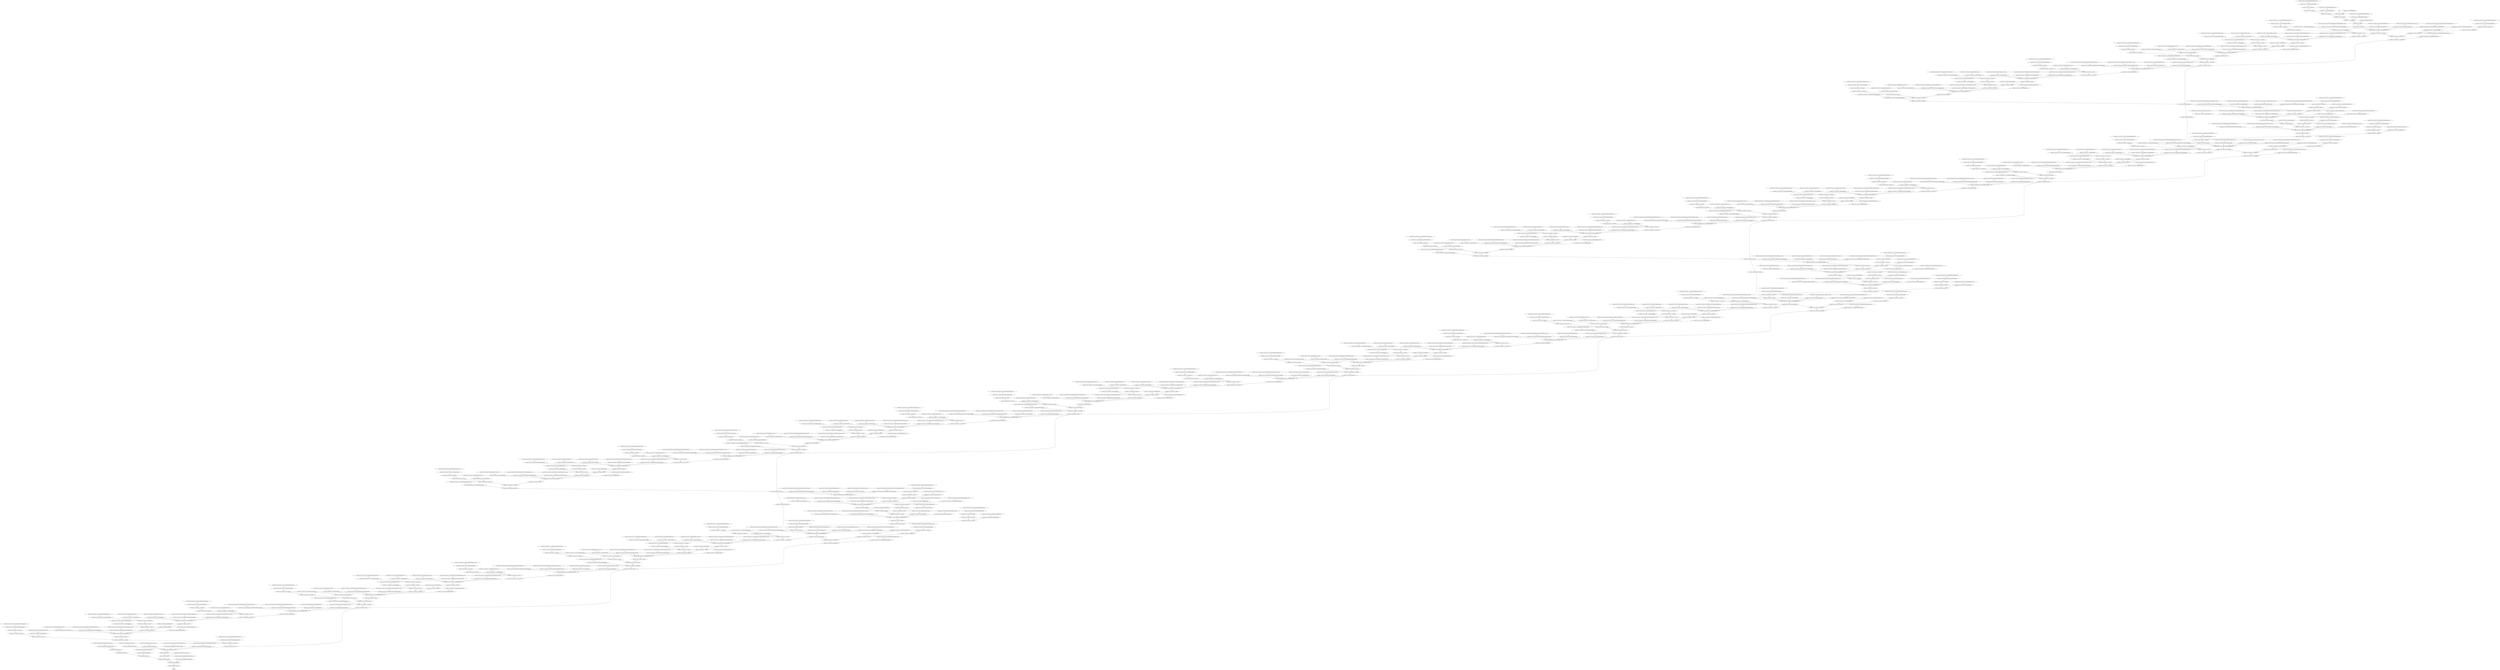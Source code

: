 strict digraph  {
self [op=Placeholder];
"resnet50_v2/conv1_pad/Pad/paddings" [op=Const];
"resnet50_v2/conv1_pad/Pad" [op=Pad];
"resnet50_v2/conv1_conv/Sigmoid/ReadVariableOp/resource" [op=Placeholder];
"resnet50_v2/conv1_conv/Sigmoid/ReadVariableOp" [op=ReadVariableOp];
"resnet50_v2/conv1_conv/Sigmoid" [op=Sigmoid];
"resnet50_v2/conv1_conv/Round" [op=Round];
"resnet50_v2/conv1_conv/ReadVariableOp/resource" [op=Placeholder];
"resnet50_v2/conv1_conv/ReadVariableOp" [op=ReadVariableOp];
"resnet50_v2/conv1_conv/mul" [op=Mul];
"resnet50_v2/conv1_conv/Conv2D" [op=Conv2D];
"resnet50_v2/conv1_conv/BiasAdd/ReadVariableOp/resource" [op=Placeholder];
"resnet50_v2/conv1_conv/BiasAdd/ReadVariableOp" [op=ReadVariableOp];
"resnet50_v2/conv1_conv/BiasAdd" [op=BiasAdd];
"resnet50_v2/pool1_pad/Pad/paddings" [op=Const];
"resnet50_v2/pool1_pad/Pad" [op=Pad];
"resnet50_v2/pool1_pool/MaxPool" [op=MaxPool];
"resnet50_v2/conv2_block1_preact_bn/ReadVariableOp/resource" [op=Placeholder];
"resnet50_v2/conv2_block1_preact_bn/ReadVariableOp" [op=ReadVariableOp];
"resnet50_v2/conv2_block1_preact_bn/ReadVariableOp_1/resource" [op=Placeholder];
"resnet50_v2/conv2_block1_preact_bn/ReadVariableOp_1" [op=ReadVariableOp];
"resnet50_v2/conv2_block1_preact_bn/FusedBatchNormV3/ReadVariableOp/resource" [op=Placeholder];
"resnet50_v2/conv2_block1_preact_bn/FusedBatchNormV3/ReadVariableOp" [op=ReadVariableOp];
"resnet50_v2/conv2_block1_preact_bn/FusedBatchNormV3/ReadVariableOp_1/resource" [op=Placeholder];
"resnet50_v2/conv2_block1_preact_bn/FusedBatchNormV3/ReadVariableOp_1" [op=ReadVariableOp];
"resnet50_v2/conv2_block1_preact_bn/FusedBatchNormV3" [op=FusedBatchNormV3];
"resnet50_v2/conv2_block1_preact_relu/Relu" [op=Relu];
"resnet50_v2/conv2_block1_1_conv/Sigmoid/ReadVariableOp/resource" [op=Placeholder];
"resnet50_v2/conv2_block1_1_conv/Sigmoid/ReadVariableOp" [op=ReadVariableOp];
"resnet50_v2/conv2_block1_1_conv/Sigmoid" [op=Sigmoid];
"resnet50_v2/conv2_block1_1_conv/Round" [op=Round];
"resnet50_v2/conv2_block1_1_conv/ReadVariableOp/resource" [op=Placeholder];
"resnet50_v2/conv2_block1_1_conv/ReadVariableOp" [op=ReadVariableOp];
"resnet50_v2/conv2_block1_1_conv/mul" [op=Mul];
"resnet50_v2/conv2_block1_1_conv/Conv2D" [op=Conv2D];
"resnet50_v2/conv2_block1_1_bn/ReadVariableOp/resource" [op=Placeholder];
"resnet50_v2/conv2_block1_1_bn/ReadVariableOp" [op=ReadVariableOp];
"resnet50_v2/conv2_block1_1_bn/ReadVariableOp_1/resource" [op=Placeholder];
"resnet50_v2/conv2_block1_1_bn/ReadVariableOp_1" [op=ReadVariableOp];
"resnet50_v2/conv2_block1_1_bn/FusedBatchNormV3/ReadVariableOp/resource" [op=Placeholder];
"resnet50_v2/conv2_block1_1_bn/FusedBatchNormV3/ReadVariableOp" [op=ReadVariableOp];
"resnet50_v2/conv2_block1_1_bn/FusedBatchNormV3/ReadVariableOp_1/resource" [op=Placeholder];
"resnet50_v2/conv2_block1_1_bn/FusedBatchNormV3/ReadVariableOp_1" [op=ReadVariableOp];
"resnet50_v2/conv2_block1_1_bn/FusedBatchNormV3" [op=FusedBatchNormV3];
"resnet50_v2/conv2_block1_1_relu/Relu" [op=Relu];
"resnet50_v2/conv2_block1_2_pad/Pad/paddings" [op=Const];
"resnet50_v2/conv2_block1_2_pad/Pad" [op=Pad];
"resnet50_v2/conv2_block1_2_conv/Sigmoid/ReadVariableOp/resource" [op=Placeholder];
"resnet50_v2/conv2_block1_2_conv/Sigmoid/ReadVariableOp" [op=ReadVariableOp];
"resnet50_v2/conv2_block1_2_conv/Sigmoid" [op=Sigmoid];
"resnet50_v2/conv2_block1_2_conv/Round" [op=Round];
"resnet50_v2/conv2_block1_2_conv/ReadVariableOp/resource" [op=Placeholder];
"resnet50_v2/conv2_block1_2_conv/ReadVariableOp" [op=ReadVariableOp];
"resnet50_v2/conv2_block1_2_conv/mul" [op=Mul];
"resnet50_v2/conv2_block1_2_conv/Conv2D" [op=Conv2D];
"resnet50_v2/conv2_block1_2_bn/ReadVariableOp/resource" [op=Placeholder];
"resnet50_v2/conv2_block1_2_bn/ReadVariableOp" [op=ReadVariableOp];
"resnet50_v2/conv2_block1_2_bn/ReadVariableOp_1/resource" [op=Placeholder];
"resnet50_v2/conv2_block1_2_bn/ReadVariableOp_1" [op=ReadVariableOp];
"resnet50_v2/conv2_block1_2_bn/FusedBatchNormV3/ReadVariableOp/resource" [op=Placeholder];
"resnet50_v2/conv2_block1_2_bn/FusedBatchNormV3/ReadVariableOp" [op=ReadVariableOp];
"resnet50_v2/conv2_block1_2_bn/FusedBatchNormV3/ReadVariableOp_1/resource" [op=Placeholder];
"resnet50_v2/conv2_block1_2_bn/FusedBatchNormV3/ReadVariableOp_1" [op=ReadVariableOp];
"resnet50_v2/conv2_block1_2_bn/FusedBatchNormV3" [op=FusedBatchNormV3];
"resnet50_v2/conv2_block1_2_relu/Relu" [op=Relu];
"resnet50_v2/conv2_block1_0_conv/Sigmoid/ReadVariableOp/resource" [op=Placeholder];
"resnet50_v2/conv2_block1_0_conv/Sigmoid/ReadVariableOp" [op=ReadVariableOp];
"resnet50_v2/conv2_block1_0_conv/Sigmoid" [op=Sigmoid];
"resnet50_v2/conv2_block1_0_conv/Round" [op=Round];
"resnet50_v2/conv2_block1_0_conv/ReadVariableOp/resource" [op=Placeholder];
"resnet50_v2/conv2_block1_0_conv/ReadVariableOp" [op=ReadVariableOp];
"resnet50_v2/conv2_block1_0_conv/mul" [op=Mul];
"resnet50_v2/conv2_block1_0_conv/Conv2D" [op=Conv2D];
"resnet50_v2/conv2_block1_0_conv/BiasAdd/ReadVariableOp/resource" [op=Placeholder];
"resnet50_v2/conv2_block1_0_conv/BiasAdd/ReadVariableOp" [op=ReadVariableOp];
"resnet50_v2/conv2_block1_0_conv/BiasAdd" [op=BiasAdd];
"resnet50_v2/conv2_block1_3_conv/Sigmoid/ReadVariableOp/resource" [op=Placeholder];
"resnet50_v2/conv2_block1_3_conv/Sigmoid/ReadVariableOp" [op=ReadVariableOp];
"resnet50_v2/conv2_block1_3_conv/Sigmoid" [op=Sigmoid];
"resnet50_v2/conv2_block1_3_conv/Round" [op=Round];
"resnet50_v2/conv2_block1_3_conv/ReadVariableOp/resource" [op=Placeholder];
"resnet50_v2/conv2_block1_3_conv/ReadVariableOp" [op=ReadVariableOp];
"resnet50_v2/conv2_block1_3_conv/mul" [op=Mul];
"resnet50_v2/conv2_block1_3_conv/Conv2D" [op=Conv2D];
"resnet50_v2/conv2_block1_3_conv/BiasAdd/ReadVariableOp/resource" [op=Placeholder];
"resnet50_v2/conv2_block1_3_conv/BiasAdd/ReadVariableOp" [op=ReadVariableOp];
"resnet50_v2/conv2_block1_3_conv/BiasAdd" [op=BiasAdd];
"resnet50_v2/conv2_block1_out/add" [op=AddV2];
"resnet50_v2/conv2_block2_preact_bn/ReadVariableOp/resource" [op=Placeholder];
"resnet50_v2/conv2_block2_preact_bn/ReadVariableOp" [op=ReadVariableOp];
"resnet50_v2/conv2_block2_preact_bn/ReadVariableOp_1/resource" [op=Placeholder];
"resnet50_v2/conv2_block2_preact_bn/ReadVariableOp_1" [op=ReadVariableOp];
"resnet50_v2/conv2_block2_preact_bn/FusedBatchNormV3/ReadVariableOp/resource" [op=Placeholder];
"resnet50_v2/conv2_block2_preact_bn/FusedBatchNormV3/ReadVariableOp" [op=ReadVariableOp];
"resnet50_v2/conv2_block2_preact_bn/FusedBatchNormV3/ReadVariableOp_1/resource" [op=Placeholder];
"resnet50_v2/conv2_block2_preact_bn/FusedBatchNormV3/ReadVariableOp_1" [op=ReadVariableOp];
"resnet50_v2/conv2_block2_preact_bn/FusedBatchNormV3" [op=FusedBatchNormV3];
"resnet50_v2/conv2_block2_preact_relu/Relu" [op=Relu];
"resnet50_v2/conv2_block2_1_conv/Sigmoid/ReadVariableOp/resource" [op=Placeholder];
"resnet50_v2/conv2_block2_1_conv/Sigmoid/ReadVariableOp" [op=ReadVariableOp];
"resnet50_v2/conv2_block2_1_conv/Sigmoid" [op=Sigmoid];
"resnet50_v2/conv2_block2_1_conv/Round" [op=Round];
"resnet50_v2/conv2_block2_1_conv/ReadVariableOp/resource" [op=Placeholder];
"resnet50_v2/conv2_block2_1_conv/ReadVariableOp" [op=ReadVariableOp];
"resnet50_v2/conv2_block2_1_conv/mul" [op=Mul];
"resnet50_v2/conv2_block2_1_conv/Conv2D" [op=Conv2D];
"resnet50_v2/conv2_block2_1_bn/ReadVariableOp/resource" [op=Placeholder];
"resnet50_v2/conv2_block2_1_bn/ReadVariableOp" [op=ReadVariableOp];
"resnet50_v2/conv2_block2_1_bn/ReadVariableOp_1/resource" [op=Placeholder];
"resnet50_v2/conv2_block2_1_bn/ReadVariableOp_1" [op=ReadVariableOp];
"resnet50_v2/conv2_block2_1_bn/FusedBatchNormV3/ReadVariableOp/resource" [op=Placeholder];
"resnet50_v2/conv2_block2_1_bn/FusedBatchNormV3/ReadVariableOp" [op=ReadVariableOp];
"resnet50_v2/conv2_block2_1_bn/FusedBatchNormV3/ReadVariableOp_1/resource" [op=Placeholder];
"resnet50_v2/conv2_block2_1_bn/FusedBatchNormV3/ReadVariableOp_1" [op=ReadVariableOp];
"resnet50_v2/conv2_block2_1_bn/FusedBatchNormV3" [op=FusedBatchNormV3];
"resnet50_v2/conv2_block2_1_relu/Relu" [op=Relu];
"resnet50_v2/conv2_block2_2_pad/Pad/paddings" [op=Const];
"resnet50_v2/conv2_block2_2_pad/Pad" [op=Pad];
"resnet50_v2/conv2_block2_2_conv/Sigmoid/ReadVariableOp/resource" [op=Placeholder];
"resnet50_v2/conv2_block2_2_conv/Sigmoid/ReadVariableOp" [op=ReadVariableOp];
"resnet50_v2/conv2_block2_2_conv/Sigmoid" [op=Sigmoid];
"resnet50_v2/conv2_block2_2_conv/Round" [op=Round];
"resnet50_v2/conv2_block2_2_conv/ReadVariableOp/resource" [op=Placeholder];
"resnet50_v2/conv2_block2_2_conv/ReadVariableOp" [op=ReadVariableOp];
"resnet50_v2/conv2_block2_2_conv/mul" [op=Mul];
"resnet50_v2/conv2_block2_2_conv/Conv2D" [op=Conv2D];
"resnet50_v2/conv2_block2_2_bn/ReadVariableOp/resource" [op=Placeholder];
"resnet50_v2/conv2_block2_2_bn/ReadVariableOp" [op=ReadVariableOp];
"resnet50_v2/conv2_block2_2_bn/ReadVariableOp_1/resource" [op=Placeholder];
"resnet50_v2/conv2_block2_2_bn/ReadVariableOp_1" [op=ReadVariableOp];
"resnet50_v2/conv2_block2_2_bn/FusedBatchNormV3/ReadVariableOp/resource" [op=Placeholder];
"resnet50_v2/conv2_block2_2_bn/FusedBatchNormV3/ReadVariableOp" [op=ReadVariableOp];
"resnet50_v2/conv2_block2_2_bn/FusedBatchNormV3/ReadVariableOp_1/resource" [op=Placeholder];
"resnet50_v2/conv2_block2_2_bn/FusedBatchNormV3/ReadVariableOp_1" [op=ReadVariableOp];
"resnet50_v2/conv2_block2_2_bn/FusedBatchNormV3" [op=FusedBatchNormV3];
"resnet50_v2/conv2_block2_2_relu/Relu" [op=Relu];
"resnet50_v2/conv2_block2_3_conv/Sigmoid/ReadVariableOp/resource" [op=Placeholder];
"resnet50_v2/conv2_block2_3_conv/Sigmoid/ReadVariableOp" [op=ReadVariableOp];
"resnet50_v2/conv2_block2_3_conv/Sigmoid" [op=Sigmoid];
"resnet50_v2/conv2_block2_3_conv/Round" [op=Round];
"resnet50_v2/conv2_block2_3_conv/ReadVariableOp/resource" [op=Placeholder];
"resnet50_v2/conv2_block2_3_conv/ReadVariableOp" [op=ReadVariableOp];
"resnet50_v2/conv2_block2_3_conv/mul" [op=Mul];
"resnet50_v2/conv2_block2_3_conv/Conv2D" [op=Conv2D];
"resnet50_v2/conv2_block2_3_conv/BiasAdd/ReadVariableOp/resource" [op=Placeholder];
"resnet50_v2/conv2_block2_3_conv/BiasAdd/ReadVariableOp" [op=ReadVariableOp];
"resnet50_v2/conv2_block2_3_conv/BiasAdd" [op=BiasAdd];
"resnet50_v2/conv2_block2_out/add" [op=AddV2];
"resnet50_v2/conv2_block3_preact_bn/ReadVariableOp/resource" [op=Placeholder];
"resnet50_v2/conv2_block3_preact_bn/ReadVariableOp" [op=ReadVariableOp];
"resnet50_v2/conv2_block3_preact_bn/ReadVariableOp_1/resource" [op=Placeholder];
"resnet50_v2/conv2_block3_preact_bn/ReadVariableOp_1" [op=ReadVariableOp];
"resnet50_v2/conv2_block3_preact_bn/FusedBatchNormV3/ReadVariableOp/resource" [op=Placeholder];
"resnet50_v2/conv2_block3_preact_bn/FusedBatchNormV3/ReadVariableOp" [op=ReadVariableOp];
"resnet50_v2/conv2_block3_preact_bn/FusedBatchNormV3/ReadVariableOp_1/resource" [op=Placeholder];
"resnet50_v2/conv2_block3_preact_bn/FusedBatchNormV3/ReadVariableOp_1" [op=ReadVariableOp];
"resnet50_v2/conv2_block3_preact_bn/FusedBatchNormV3" [op=FusedBatchNormV3];
"resnet50_v2/conv2_block3_preact_relu/Relu" [op=Relu];
"resnet50_v2/conv2_block3_1_conv/Sigmoid/ReadVariableOp/resource" [op=Placeholder];
"resnet50_v2/conv2_block3_1_conv/Sigmoid/ReadVariableOp" [op=ReadVariableOp];
"resnet50_v2/conv2_block3_1_conv/Sigmoid" [op=Sigmoid];
"resnet50_v2/conv2_block3_1_conv/Round" [op=Round];
"resnet50_v2/conv2_block3_1_conv/ReadVariableOp/resource" [op=Placeholder];
"resnet50_v2/conv2_block3_1_conv/ReadVariableOp" [op=ReadVariableOp];
"resnet50_v2/conv2_block3_1_conv/mul" [op=Mul];
"resnet50_v2/conv2_block3_1_conv/Conv2D" [op=Conv2D];
"resnet50_v2/conv2_block3_1_bn/ReadVariableOp/resource" [op=Placeholder];
"resnet50_v2/conv2_block3_1_bn/ReadVariableOp" [op=ReadVariableOp];
"resnet50_v2/conv2_block3_1_bn/ReadVariableOp_1/resource" [op=Placeholder];
"resnet50_v2/conv2_block3_1_bn/ReadVariableOp_1" [op=ReadVariableOp];
"resnet50_v2/conv2_block3_1_bn/FusedBatchNormV3/ReadVariableOp/resource" [op=Placeholder];
"resnet50_v2/conv2_block3_1_bn/FusedBatchNormV3/ReadVariableOp" [op=ReadVariableOp];
"resnet50_v2/conv2_block3_1_bn/FusedBatchNormV3/ReadVariableOp_1/resource" [op=Placeholder];
"resnet50_v2/conv2_block3_1_bn/FusedBatchNormV3/ReadVariableOp_1" [op=ReadVariableOp];
"resnet50_v2/conv2_block3_1_bn/FusedBatchNormV3" [op=FusedBatchNormV3];
"resnet50_v2/conv2_block3_1_relu/Relu" [op=Relu];
"resnet50_v2/conv2_block3_2_pad/Pad/paddings" [op=Const];
"resnet50_v2/conv2_block3_2_pad/Pad" [op=Pad];
"resnet50_v2/conv2_block3_2_conv/Sigmoid/ReadVariableOp/resource" [op=Placeholder];
"resnet50_v2/conv2_block3_2_conv/Sigmoid/ReadVariableOp" [op=ReadVariableOp];
"resnet50_v2/conv2_block3_2_conv/Sigmoid" [op=Sigmoid];
"resnet50_v2/conv2_block3_2_conv/Round" [op=Round];
"resnet50_v2/conv2_block3_2_conv/ReadVariableOp/resource" [op=Placeholder];
"resnet50_v2/conv2_block3_2_conv/ReadVariableOp" [op=ReadVariableOp];
"resnet50_v2/conv2_block3_2_conv/mul" [op=Mul];
"resnet50_v2/conv2_block3_2_conv/Conv2D" [op=Conv2D];
"resnet50_v2/conv2_block3_2_bn/ReadVariableOp/resource" [op=Placeholder];
"resnet50_v2/conv2_block3_2_bn/ReadVariableOp" [op=ReadVariableOp];
"resnet50_v2/conv2_block3_2_bn/ReadVariableOp_1/resource" [op=Placeholder];
"resnet50_v2/conv2_block3_2_bn/ReadVariableOp_1" [op=ReadVariableOp];
"resnet50_v2/conv2_block3_2_bn/FusedBatchNormV3/ReadVariableOp/resource" [op=Placeholder];
"resnet50_v2/conv2_block3_2_bn/FusedBatchNormV3/ReadVariableOp" [op=ReadVariableOp];
"resnet50_v2/conv2_block3_2_bn/FusedBatchNormV3/ReadVariableOp_1/resource" [op=Placeholder];
"resnet50_v2/conv2_block3_2_bn/FusedBatchNormV3/ReadVariableOp_1" [op=ReadVariableOp];
"resnet50_v2/conv2_block3_2_bn/FusedBatchNormV3" [op=FusedBatchNormV3];
"resnet50_v2/conv2_block3_2_relu/Relu" [op=Relu];
"resnet50_v2/max_pooling2d/MaxPool" [op=MaxPool];
"resnet50_v2/conv2_block3_3_conv/Sigmoid/ReadVariableOp/resource" [op=Placeholder];
"resnet50_v2/conv2_block3_3_conv/Sigmoid/ReadVariableOp" [op=ReadVariableOp];
"resnet50_v2/conv2_block3_3_conv/Sigmoid" [op=Sigmoid];
"resnet50_v2/conv2_block3_3_conv/Round" [op=Round];
"resnet50_v2/conv2_block3_3_conv/ReadVariableOp/resource" [op=Placeholder];
"resnet50_v2/conv2_block3_3_conv/ReadVariableOp" [op=ReadVariableOp];
"resnet50_v2/conv2_block3_3_conv/mul" [op=Mul];
"resnet50_v2/conv2_block3_3_conv/Conv2D" [op=Conv2D];
"resnet50_v2/conv2_block3_3_conv/BiasAdd/ReadVariableOp/resource" [op=Placeholder];
"resnet50_v2/conv2_block3_3_conv/BiasAdd/ReadVariableOp" [op=ReadVariableOp];
"resnet50_v2/conv2_block3_3_conv/BiasAdd" [op=BiasAdd];
"resnet50_v2/conv2_block3_out/add" [op=AddV2];
"resnet50_v2/conv3_block1_preact_bn/ReadVariableOp/resource" [op=Placeholder];
"resnet50_v2/conv3_block1_preact_bn/ReadVariableOp" [op=ReadVariableOp];
"resnet50_v2/conv3_block1_preact_bn/ReadVariableOp_1/resource" [op=Placeholder];
"resnet50_v2/conv3_block1_preact_bn/ReadVariableOp_1" [op=ReadVariableOp];
"resnet50_v2/conv3_block1_preact_bn/FusedBatchNormV3/ReadVariableOp/resource" [op=Placeholder];
"resnet50_v2/conv3_block1_preact_bn/FusedBatchNormV3/ReadVariableOp" [op=ReadVariableOp];
"resnet50_v2/conv3_block1_preact_bn/FusedBatchNormV3/ReadVariableOp_1/resource" [op=Placeholder];
"resnet50_v2/conv3_block1_preact_bn/FusedBatchNormV3/ReadVariableOp_1" [op=ReadVariableOp];
"resnet50_v2/conv3_block1_preact_bn/FusedBatchNormV3" [op=FusedBatchNormV3];
"resnet50_v2/conv3_block1_preact_relu/Relu" [op=Relu];
"resnet50_v2/conv3_block1_1_conv/Sigmoid/ReadVariableOp/resource" [op=Placeholder];
"resnet50_v2/conv3_block1_1_conv/Sigmoid/ReadVariableOp" [op=ReadVariableOp];
"resnet50_v2/conv3_block1_1_conv/Sigmoid" [op=Sigmoid];
"resnet50_v2/conv3_block1_1_conv/Round" [op=Round];
"resnet50_v2/conv3_block1_1_conv/ReadVariableOp/resource" [op=Placeholder];
"resnet50_v2/conv3_block1_1_conv/ReadVariableOp" [op=ReadVariableOp];
"resnet50_v2/conv3_block1_1_conv/mul" [op=Mul];
"resnet50_v2/conv3_block1_1_conv/Conv2D" [op=Conv2D];
"resnet50_v2/conv3_block1_1_bn/ReadVariableOp/resource" [op=Placeholder];
"resnet50_v2/conv3_block1_1_bn/ReadVariableOp" [op=ReadVariableOp];
"resnet50_v2/conv3_block1_1_bn/ReadVariableOp_1/resource" [op=Placeholder];
"resnet50_v2/conv3_block1_1_bn/ReadVariableOp_1" [op=ReadVariableOp];
"resnet50_v2/conv3_block1_1_bn/FusedBatchNormV3/ReadVariableOp/resource" [op=Placeholder];
"resnet50_v2/conv3_block1_1_bn/FusedBatchNormV3/ReadVariableOp" [op=ReadVariableOp];
"resnet50_v2/conv3_block1_1_bn/FusedBatchNormV3/ReadVariableOp_1/resource" [op=Placeholder];
"resnet50_v2/conv3_block1_1_bn/FusedBatchNormV3/ReadVariableOp_1" [op=ReadVariableOp];
"resnet50_v2/conv3_block1_1_bn/FusedBatchNormV3" [op=FusedBatchNormV3];
"resnet50_v2/conv3_block1_1_relu/Relu" [op=Relu];
"resnet50_v2/conv3_block1_2_pad/Pad/paddings" [op=Const];
"resnet50_v2/conv3_block1_2_pad/Pad" [op=Pad];
"resnet50_v2/conv3_block1_2_conv/Sigmoid/ReadVariableOp/resource" [op=Placeholder];
"resnet50_v2/conv3_block1_2_conv/Sigmoid/ReadVariableOp" [op=ReadVariableOp];
"resnet50_v2/conv3_block1_2_conv/Sigmoid" [op=Sigmoid];
"resnet50_v2/conv3_block1_2_conv/Round" [op=Round];
"resnet50_v2/conv3_block1_2_conv/ReadVariableOp/resource" [op=Placeholder];
"resnet50_v2/conv3_block1_2_conv/ReadVariableOp" [op=ReadVariableOp];
"resnet50_v2/conv3_block1_2_conv/mul" [op=Mul];
"resnet50_v2/conv3_block1_2_conv/Conv2D" [op=Conv2D];
"resnet50_v2/conv3_block1_2_bn/ReadVariableOp/resource" [op=Placeholder];
"resnet50_v2/conv3_block1_2_bn/ReadVariableOp" [op=ReadVariableOp];
"resnet50_v2/conv3_block1_2_bn/ReadVariableOp_1/resource" [op=Placeholder];
"resnet50_v2/conv3_block1_2_bn/ReadVariableOp_1" [op=ReadVariableOp];
"resnet50_v2/conv3_block1_2_bn/FusedBatchNormV3/ReadVariableOp/resource" [op=Placeholder];
"resnet50_v2/conv3_block1_2_bn/FusedBatchNormV3/ReadVariableOp" [op=ReadVariableOp];
"resnet50_v2/conv3_block1_2_bn/FusedBatchNormV3/ReadVariableOp_1/resource" [op=Placeholder];
"resnet50_v2/conv3_block1_2_bn/FusedBatchNormV3/ReadVariableOp_1" [op=ReadVariableOp];
"resnet50_v2/conv3_block1_2_bn/FusedBatchNormV3" [op=FusedBatchNormV3];
"resnet50_v2/conv3_block1_2_relu/Relu" [op=Relu];
"resnet50_v2/conv3_block1_0_conv/Sigmoid/ReadVariableOp/resource" [op=Placeholder];
"resnet50_v2/conv3_block1_0_conv/Sigmoid/ReadVariableOp" [op=ReadVariableOp];
"resnet50_v2/conv3_block1_0_conv/Sigmoid" [op=Sigmoid];
"resnet50_v2/conv3_block1_0_conv/Round" [op=Round];
"resnet50_v2/conv3_block1_0_conv/ReadVariableOp/resource" [op=Placeholder];
"resnet50_v2/conv3_block1_0_conv/ReadVariableOp" [op=ReadVariableOp];
"resnet50_v2/conv3_block1_0_conv/mul" [op=Mul];
"resnet50_v2/conv3_block1_0_conv/Conv2D" [op=Conv2D];
"resnet50_v2/conv3_block1_0_conv/BiasAdd/ReadVariableOp/resource" [op=Placeholder];
"resnet50_v2/conv3_block1_0_conv/BiasAdd/ReadVariableOp" [op=ReadVariableOp];
"resnet50_v2/conv3_block1_0_conv/BiasAdd" [op=BiasAdd];
"resnet50_v2/conv3_block1_3_conv/Sigmoid/ReadVariableOp/resource" [op=Placeholder];
"resnet50_v2/conv3_block1_3_conv/Sigmoid/ReadVariableOp" [op=ReadVariableOp];
"resnet50_v2/conv3_block1_3_conv/Sigmoid" [op=Sigmoid];
"resnet50_v2/conv3_block1_3_conv/Round" [op=Round];
"resnet50_v2/conv3_block1_3_conv/ReadVariableOp/resource" [op=Placeholder];
"resnet50_v2/conv3_block1_3_conv/ReadVariableOp" [op=ReadVariableOp];
"resnet50_v2/conv3_block1_3_conv/mul" [op=Mul];
"resnet50_v2/conv3_block1_3_conv/Conv2D" [op=Conv2D];
"resnet50_v2/conv3_block1_3_conv/BiasAdd/ReadVariableOp/resource" [op=Placeholder];
"resnet50_v2/conv3_block1_3_conv/BiasAdd/ReadVariableOp" [op=ReadVariableOp];
"resnet50_v2/conv3_block1_3_conv/BiasAdd" [op=BiasAdd];
"resnet50_v2/conv3_block1_out/add" [op=AddV2];
"resnet50_v2/conv3_block2_preact_bn/ReadVariableOp/resource" [op=Placeholder];
"resnet50_v2/conv3_block2_preact_bn/ReadVariableOp" [op=ReadVariableOp];
"resnet50_v2/conv3_block2_preact_bn/ReadVariableOp_1/resource" [op=Placeholder];
"resnet50_v2/conv3_block2_preact_bn/ReadVariableOp_1" [op=ReadVariableOp];
"resnet50_v2/conv3_block2_preact_bn/FusedBatchNormV3/ReadVariableOp/resource" [op=Placeholder];
"resnet50_v2/conv3_block2_preact_bn/FusedBatchNormV3/ReadVariableOp" [op=ReadVariableOp];
"resnet50_v2/conv3_block2_preact_bn/FusedBatchNormV3/ReadVariableOp_1/resource" [op=Placeholder];
"resnet50_v2/conv3_block2_preact_bn/FusedBatchNormV3/ReadVariableOp_1" [op=ReadVariableOp];
"resnet50_v2/conv3_block2_preact_bn/FusedBatchNormV3" [op=FusedBatchNormV3];
"resnet50_v2/conv3_block2_preact_relu/Relu" [op=Relu];
"resnet50_v2/conv3_block2_1_conv/Sigmoid/ReadVariableOp/resource" [op=Placeholder];
"resnet50_v2/conv3_block2_1_conv/Sigmoid/ReadVariableOp" [op=ReadVariableOp];
"resnet50_v2/conv3_block2_1_conv/Sigmoid" [op=Sigmoid];
"resnet50_v2/conv3_block2_1_conv/Round" [op=Round];
"resnet50_v2/conv3_block2_1_conv/ReadVariableOp/resource" [op=Placeholder];
"resnet50_v2/conv3_block2_1_conv/ReadVariableOp" [op=ReadVariableOp];
"resnet50_v2/conv3_block2_1_conv/mul" [op=Mul];
"resnet50_v2/conv3_block2_1_conv/Conv2D" [op=Conv2D];
"resnet50_v2/conv3_block2_1_bn/ReadVariableOp/resource" [op=Placeholder];
"resnet50_v2/conv3_block2_1_bn/ReadVariableOp" [op=ReadVariableOp];
"resnet50_v2/conv3_block2_1_bn/ReadVariableOp_1/resource" [op=Placeholder];
"resnet50_v2/conv3_block2_1_bn/ReadVariableOp_1" [op=ReadVariableOp];
"resnet50_v2/conv3_block2_1_bn/FusedBatchNormV3/ReadVariableOp/resource" [op=Placeholder];
"resnet50_v2/conv3_block2_1_bn/FusedBatchNormV3/ReadVariableOp" [op=ReadVariableOp];
"resnet50_v2/conv3_block2_1_bn/FusedBatchNormV3/ReadVariableOp_1/resource" [op=Placeholder];
"resnet50_v2/conv3_block2_1_bn/FusedBatchNormV3/ReadVariableOp_1" [op=ReadVariableOp];
"resnet50_v2/conv3_block2_1_bn/FusedBatchNormV3" [op=FusedBatchNormV3];
"resnet50_v2/conv3_block2_1_relu/Relu" [op=Relu];
"resnet50_v2/conv3_block2_2_pad/Pad/paddings" [op=Const];
"resnet50_v2/conv3_block2_2_pad/Pad" [op=Pad];
"resnet50_v2/conv3_block2_2_conv/Sigmoid/ReadVariableOp/resource" [op=Placeholder];
"resnet50_v2/conv3_block2_2_conv/Sigmoid/ReadVariableOp" [op=ReadVariableOp];
"resnet50_v2/conv3_block2_2_conv/Sigmoid" [op=Sigmoid];
"resnet50_v2/conv3_block2_2_conv/Round" [op=Round];
"resnet50_v2/conv3_block2_2_conv/ReadVariableOp/resource" [op=Placeholder];
"resnet50_v2/conv3_block2_2_conv/ReadVariableOp" [op=ReadVariableOp];
"resnet50_v2/conv3_block2_2_conv/mul" [op=Mul];
"resnet50_v2/conv3_block2_2_conv/Conv2D" [op=Conv2D];
"resnet50_v2/conv3_block2_2_bn/ReadVariableOp/resource" [op=Placeholder];
"resnet50_v2/conv3_block2_2_bn/ReadVariableOp" [op=ReadVariableOp];
"resnet50_v2/conv3_block2_2_bn/ReadVariableOp_1/resource" [op=Placeholder];
"resnet50_v2/conv3_block2_2_bn/ReadVariableOp_1" [op=ReadVariableOp];
"resnet50_v2/conv3_block2_2_bn/FusedBatchNormV3/ReadVariableOp/resource" [op=Placeholder];
"resnet50_v2/conv3_block2_2_bn/FusedBatchNormV3/ReadVariableOp" [op=ReadVariableOp];
"resnet50_v2/conv3_block2_2_bn/FusedBatchNormV3/ReadVariableOp_1/resource" [op=Placeholder];
"resnet50_v2/conv3_block2_2_bn/FusedBatchNormV3/ReadVariableOp_1" [op=ReadVariableOp];
"resnet50_v2/conv3_block2_2_bn/FusedBatchNormV3" [op=FusedBatchNormV3];
"resnet50_v2/conv3_block2_2_relu/Relu" [op=Relu];
"resnet50_v2/conv3_block2_3_conv/Sigmoid/ReadVariableOp/resource" [op=Placeholder];
"resnet50_v2/conv3_block2_3_conv/Sigmoid/ReadVariableOp" [op=ReadVariableOp];
"resnet50_v2/conv3_block2_3_conv/Sigmoid" [op=Sigmoid];
"resnet50_v2/conv3_block2_3_conv/Round" [op=Round];
"resnet50_v2/conv3_block2_3_conv/ReadVariableOp/resource" [op=Placeholder];
"resnet50_v2/conv3_block2_3_conv/ReadVariableOp" [op=ReadVariableOp];
"resnet50_v2/conv3_block2_3_conv/mul" [op=Mul];
"resnet50_v2/conv3_block2_3_conv/Conv2D" [op=Conv2D];
"resnet50_v2/conv3_block2_3_conv/BiasAdd/ReadVariableOp/resource" [op=Placeholder];
"resnet50_v2/conv3_block2_3_conv/BiasAdd/ReadVariableOp" [op=ReadVariableOp];
"resnet50_v2/conv3_block2_3_conv/BiasAdd" [op=BiasAdd];
"resnet50_v2/conv3_block2_out/add" [op=AddV2];
"resnet50_v2/conv3_block3_preact_bn/ReadVariableOp/resource" [op=Placeholder];
"resnet50_v2/conv3_block3_preact_bn/ReadVariableOp" [op=ReadVariableOp];
"resnet50_v2/conv3_block3_preact_bn/ReadVariableOp_1/resource" [op=Placeholder];
"resnet50_v2/conv3_block3_preact_bn/ReadVariableOp_1" [op=ReadVariableOp];
"resnet50_v2/conv3_block3_preact_bn/FusedBatchNormV3/ReadVariableOp/resource" [op=Placeholder];
"resnet50_v2/conv3_block3_preact_bn/FusedBatchNormV3/ReadVariableOp" [op=ReadVariableOp];
"resnet50_v2/conv3_block3_preact_bn/FusedBatchNormV3/ReadVariableOp_1/resource" [op=Placeholder];
"resnet50_v2/conv3_block3_preact_bn/FusedBatchNormV3/ReadVariableOp_1" [op=ReadVariableOp];
"resnet50_v2/conv3_block3_preact_bn/FusedBatchNormV3" [op=FusedBatchNormV3];
"resnet50_v2/conv3_block3_preact_relu/Relu" [op=Relu];
"resnet50_v2/conv3_block3_1_conv/Sigmoid/ReadVariableOp/resource" [op=Placeholder];
"resnet50_v2/conv3_block3_1_conv/Sigmoid/ReadVariableOp" [op=ReadVariableOp];
"resnet50_v2/conv3_block3_1_conv/Sigmoid" [op=Sigmoid];
"resnet50_v2/conv3_block3_1_conv/Round" [op=Round];
"resnet50_v2/conv3_block3_1_conv/ReadVariableOp/resource" [op=Placeholder];
"resnet50_v2/conv3_block3_1_conv/ReadVariableOp" [op=ReadVariableOp];
"resnet50_v2/conv3_block3_1_conv/mul" [op=Mul];
"resnet50_v2/conv3_block3_1_conv/Conv2D" [op=Conv2D];
"resnet50_v2/conv3_block3_1_bn/ReadVariableOp/resource" [op=Placeholder];
"resnet50_v2/conv3_block3_1_bn/ReadVariableOp" [op=ReadVariableOp];
"resnet50_v2/conv3_block3_1_bn/ReadVariableOp_1/resource" [op=Placeholder];
"resnet50_v2/conv3_block3_1_bn/ReadVariableOp_1" [op=ReadVariableOp];
"resnet50_v2/conv3_block3_1_bn/FusedBatchNormV3/ReadVariableOp/resource" [op=Placeholder];
"resnet50_v2/conv3_block3_1_bn/FusedBatchNormV3/ReadVariableOp" [op=ReadVariableOp];
"resnet50_v2/conv3_block3_1_bn/FusedBatchNormV3/ReadVariableOp_1/resource" [op=Placeholder];
"resnet50_v2/conv3_block3_1_bn/FusedBatchNormV3/ReadVariableOp_1" [op=ReadVariableOp];
"resnet50_v2/conv3_block3_1_bn/FusedBatchNormV3" [op=FusedBatchNormV3];
"resnet50_v2/conv3_block3_1_relu/Relu" [op=Relu];
"resnet50_v2/conv3_block3_2_pad/Pad/paddings" [op=Const];
"resnet50_v2/conv3_block3_2_pad/Pad" [op=Pad];
"resnet50_v2/conv3_block3_2_conv/Sigmoid/ReadVariableOp/resource" [op=Placeholder];
"resnet50_v2/conv3_block3_2_conv/Sigmoid/ReadVariableOp" [op=ReadVariableOp];
"resnet50_v2/conv3_block3_2_conv/Sigmoid" [op=Sigmoid];
"resnet50_v2/conv3_block3_2_conv/Round" [op=Round];
"resnet50_v2/conv3_block3_2_conv/ReadVariableOp/resource" [op=Placeholder];
"resnet50_v2/conv3_block3_2_conv/ReadVariableOp" [op=ReadVariableOp];
"resnet50_v2/conv3_block3_2_conv/mul" [op=Mul];
"resnet50_v2/conv3_block3_2_conv/Conv2D" [op=Conv2D];
"resnet50_v2/conv3_block3_2_bn/ReadVariableOp/resource" [op=Placeholder];
"resnet50_v2/conv3_block3_2_bn/ReadVariableOp" [op=ReadVariableOp];
"resnet50_v2/conv3_block3_2_bn/ReadVariableOp_1/resource" [op=Placeholder];
"resnet50_v2/conv3_block3_2_bn/ReadVariableOp_1" [op=ReadVariableOp];
"resnet50_v2/conv3_block3_2_bn/FusedBatchNormV3/ReadVariableOp/resource" [op=Placeholder];
"resnet50_v2/conv3_block3_2_bn/FusedBatchNormV3/ReadVariableOp" [op=ReadVariableOp];
"resnet50_v2/conv3_block3_2_bn/FusedBatchNormV3/ReadVariableOp_1/resource" [op=Placeholder];
"resnet50_v2/conv3_block3_2_bn/FusedBatchNormV3/ReadVariableOp_1" [op=ReadVariableOp];
"resnet50_v2/conv3_block3_2_bn/FusedBatchNormV3" [op=FusedBatchNormV3];
"resnet50_v2/conv3_block3_2_relu/Relu" [op=Relu];
"resnet50_v2/conv3_block3_3_conv/Sigmoid/ReadVariableOp/resource" [op=Placeholder];
"resnet50_v2/conv3_block3_3_conv/Sigmoid/ReadVariableOp" [op=ReadVariableOp];
"resnet50_v2/conv3_block3_3_conv/Sigmoid" [op=Sigmoid];
"resnet50_v2/conv3_block3_3_conv/Round" [op=Round];
"resnet50_v2/conv3_block3_3_conv/ReadVariableOp/resource" [op=Placeholder];
"resnet50_v2/conv3_block3_3_conv/ReadVariableOp" [op=ReadVariableOp];
"resnet50_v2/conv3_block3_3_conv/mul" [op=Mul];
"resnet50_v2/conv3_block3_3_conv/Conv2D" [op=Conv2D];
"resnet50_v2/conv3_block3_3_conv/BiasAdd/ReadVariableOp/resource" [op=Placeholder];
"resnet50_v2/conv3_block3_3_conv/BiasAdd/ReadVariableOp" [op=ReadVariableOp];
"resnet50_v2/conv3_block3_3_conv/BiasAdd" [op=BiasAdd];
"resnet50_v2/conv3_block3_out/add" [op=AddV2];
"resnet50_v2/conv3_block4_preact_bn/ReadVariableOp/resource" [op=Placeholder];
"resnet50_v2/conv3_block4_preact_bn/ReadVariableOp" [op=ReadVariableOp];
"resnet50_v2/conv3_block4_preact_bn/ReadVariableOp_1/resource" [op=Placeholder];
"resnet50_v2/conv3_block4_preact_bn/ReadVariableOp_1" [op=ReadVariableOp];
"resnet50_v2/conv3_block4_preact_bn/FusedBatchNormV3/ReadVariableOp/resource" [op=Placeholder];
"resnet50_v2/conv3_block4_preact_bn/FusedBatchNormV3/ReadVariableOp" [op=ReadVariableOp];
"resnet50_v2/conv3_block4_preact_bn/FusedBatchNormV3/ReadVariableOp_1/resource" [op=Placeholder];
"resnet50_v2/conv3_block4_preact_bn/FusedBatchNormV3/ReadVariableOp_1" [op=ReadVariableOp];
"resnet50_v2/conv3_block4_preact_bn/FusedBatchNormV3" [op=FusedBatchNormV3];
"resnet50_v2/conv3_block4_preact_relu/Relu" [op=Relu];
"resnet50_v2/conv3_block4_1_conv/Sigmoid/ReadVariableOp/resource" [op=Placeholder];
"resnet50_v2/conv3_block4_1_conv/Sigmoid/ReadVariableOp" [op=ReadVariableOp];
"resnet50_v2/conv3_block4_1_conv/Sigmoid" [op=Sigmoid];
"resnet50_v2/conv3_block4_1_conv/Round" [op=Round];
"resnet50_v2/conv3_block4_1_conv/ReadVariableOp/resource" [op=Placeholder];
"resnet50_v2/conv3_block4_1_conv/ReadVariableOp" [op=ReadVariableOp];
"resnet50_v2/conv3_block4_1_conv/mul" [op=Mul];
"resnet50_v2/conv3_block4_1_conv/Conv2D" [op=Conv2D];
"resnet50_v2/conv3_block4_1_bn/ReadVariableOp/resource" [op=Placeholder];
"resnet50_v2/conv3_block4_1_bn/ReadVariableOp" [op=ReadVariableOp];
"resnet50_v2/conv3_block4_1_bn/ReadVariableOp_1/resource" [op=Placeholder];
"resnet50_v2/conv3_block4_1_bn/ReadVariableOp_1" [op=ReadVariableOp];
"resnet50_v2/conv3_block4_1_bn/FusedBatchNormV3/ReadVariableOp/resource" [op=Placeholder];
"resnet50_v2/conv3_block4_1_bn/FusedBatchNormV3/ReadVariableOp" [op=ReadVariableOp];
"resnet50_v2/conv3_block4_1_bn/FusedBatchNormV3/ReadVariableOp_1/resource" [op=Placeholder];
"resnet50_v2/conv3_block4_1_bn/FusedBatchNormV3/ReadVariableOp_1" [op=ReadVariableOp];
"resnet50_v2/conv3_block4_1_bn/FusedBatchNormV3" [op=FusedBatchNormV3];
"resnet50_v2/conv3_block4_1_relu/Relu" [op=Relu];
"resnet50_v2/conv3_block4_2_pad/Pad/paddings" [op=Const];
"resnet50_v2/conv3_block4_2_pad/Pad" [op=Pad];
"resnet50_v2/conv3_block4_2_conv/Sigmoid/ReadVariableOp/resource" [op=Placeholder];
"resnet50_v2/conv3_block4_2_conv/Sigmoid/ReadVariableOp" [op=ReadVariableOp];
"resnet50_v2/conv3_block4_2_conv/Sigmoid" [op=Sigmoid];
"resnet50_v2/conv3_block4_2_conv/Round" [op=Round];
"resnet50_v2/conv3_block4_2_conv/ReadVariableOp/resource" [op=Placeholder];
"resnet50_v2/conv3_block4_2_conv/ReadVariableOp" [op=ReadVariableOp];
"resnet50_v2/conv3_block4_2_conv/mul" [op=Mul];
"resnet50_v2/conv3_block4_2_conv/Conv2D" [op=Conv2D];
"resnet50_v2/conv3_block4_2_bn/ReadVariableOp/resource" [op=Placeholder];
"resnet50_v2/conv3_block4_2_bn/ReadVariableOp" [op=ReadVariableOp];
"resnet50_v2/conv3_block4_2_bn/ReadVariableOp_1/resource" [op=Placeholder];
"resnet50_v2/conv3_block4_2_bn/ReadVariableOp_1" [op=ReadVariableOp];
"resnet50_v2/conv3_block4_2_bn/FusedBatchNormV3/ReadVariableOp/resource" [op=Placeholder];
"resnet50_v2/conv3_block4_2_bn/FusedBatchNormV3/ReadVariableOp" [op=ReadVariableOp];
"resnet50_v2/conv3_block4_2_bn/FusedBatchNormV3/ReadVariableOp_1/resource" [op=Placeholder];
"resnet50_v2/conv3_block4_2_bn/FusedBatchNormV3/ReadVariableOp_1" [op=ReadVariableOp];
"resnet50_v2/conv3_block4_2_bn/FusedBatchNormV3" [op=FusedBatchNormV3];
"resnet50_v2/conv3_block4_2_relu/Relu" [op=Relu];
"resnet50_v2/max_pooling2d_1/MaxPool" [op=MaxPool];
"resnet50_v2/conv3_block4_3_conv/Sigmoid/ReadVariableOp/resource" [op=Placeholder];
"resnet50_v2/conv3_block4_3_conv/Sigmoid/ReadVariableOp" [op=ReadVariableOp];
"resnet50_v2/conv3_block4_3_conv/Sigmoid" [op=Sigmoid];
"resnet50_v2/conv3_block4_3_conv/Round" [op=Round];
"resnet50_v2/conv3_block4_3_conv/ReadVariableOp/resource" [op=Placeholder];
"resnet50_v2/conv3_block4_3_conv/ReadVariableOp" [op=ReadVariableOp];
"resnet50_v2/conv3_block4_3_conv/mul" [op=Mul];
"resnet50_v2/conv3_block4_3_conv/Conv2D" [op=Conv2D];
"resnet50_v2/conv3_block4_3_conv/BiasAdd/ReadVariableOp/resource" [op=Placeholder];
"resnet50_v2/conv3_block4_3_conv/BiasAdd/ReadVariableOp" [op=ReadVariableOp];
"resnet50_v2/conv3_block4_3_conv/BiasAdd" [op=BiasAdd];
"resnet50_v2/conv3_block4_out/add" [op=AddV2];
"resnet50_v2/conv4_block1_preact_bn/ReadVariableOp/resource" [op=Placeholder];
"resnet50_v2/conv4_block1_preact_bn/ReadVariableOp" [op=ReadVariableOp];
"resnet50_v2/conv4_block1_preact_bn/ReadVariableOp_1/resource" [op=Placeholder];
"resnet50_v2/conv4_block1_preact_bn/ReadVariableOp_1" [op=ReadVariableOp];
"resnet50_v2/conv4_block1_preact_bn/FusedBatchNormV3/ReadVariableOp/resource" [op=Placeholder];
"resnet50_v2/conv4_block1_preact_bn/FusedBatchNormV3/ReadVariableOp" [op=ReadVariableOp];
"resnet50_v2/conv4_block1_preact_bn/FusedBatchNormV3/ReadVariableOp_1/resource" [op=Placeholder];
"resnet50_v2/conv4_block1_preact_bn/FusedBatchNormV3/ReadVariableOp_1" [op=ReadVariableOp];
"resnet50_v2/conv4_block1_preact_bn/FusedBatchNormV3" [op=FusedBatchNormV3];
"resnet50_v2/conv4_block1_preact_relu/Relu" [op=Relu];
"resnet50_v2/conv4_block1_1_conv/Sigmoid/ReadVariableOp/resource" [op=Placeholder];
"resnet50_v2/conv4_block1_1_conv/Sigmoid/ReadVariableOp" [op=ReadVariableOp];
"resnet50_v2/conv4_block1_1_conv/Sigmoid" [op=Sigmoid];
"resnet50_v2/conv4_block1_1_conv/Round" [op=Round];
"resnet50_v2/conv4_block1_1_conv/ReadVariableOp/resource" [op=Placeholder];
"resnet50_v2/conv4_block1_1_conv/ReadVariableOp" [op=ReadVariableOp];
"resnet50_v2/conv4_block1_1_conv/mul" [op=Mul];
"resnet50_v2/conv4_block1_1_conv/Conv2D" [op=Conv2D];
"resnet50_v2/conv4_block1_1_bn/ReadVariableOp/resource" [op=Placeholder];
"resnet50_v2/conv4_block1_1_bn/ReadVariableOp" [op=ReadVariableOp];
"resnet50_v2/conv4_block1_1_bn/ReadVariableOp_1/resource" [op=Placeholder];
"resnet50_v2/conv4_block1_1_bn/ReadVariableOp_1" [op=ReadVariableOp];
"resnet50_v2/conv4_block1_1_bn/FusedBatchNormV3/ReadVariableOp/resource" [op=Placeholder];
"resnet50_v2/conv4_block1_1_bn/FusedBatchNormV3/ReadVariableOp" [op=ReadVariableOp];
"resnet50_v2/conv4_block1_1_bn/FusedBatchNormV3/ReadVariableOp_1/resource" [op=Placeholder];
"resnet50_v2/conv4_block1_1_bn/FusedBatchNormV3/ReadVariableOp_1" [op=ReadVariableOp];
"resnet50_v2/conv4_block1_1_bn/FusedBatchNormV3" [op=FusedBatchNormV3];
"resnet50_v2/conv4_block1_1_relu/Relu" [op=Relu];
"resnet50_v2/conv4_block1_2_pad/Pad/paddings" [op=Const];
"resnet50_v2/conv4_block1_2_pad/Pad" [op=Pad];
"resnet50_v2/conv4_block1_2_conv/Sigmoid/ReadVariableOp/resource" [op=Placeholder];
"resnet50_v2/conv4_block1_2_conv/Sigmoid/ReadVariableOp" [op=ReadVariableOp];
"resnet50_v2/conv4_block1_2_conv/Sigmoid" [op=Sigmoid];
"resnet50_v2/conv4_block1_2_conv/Round" [op=Round];
"resnet50_v2/conv4_block1_2_conv/ReadVariableOp/resource" [op=Placeholder];
"resnet50_v2/conv4_block1_2_conv/ReadVariableOp" [op=ReadVariableOp];
"resnet50_v2/conv4_block1_2_conv/mul" [op=Mul];
"resnet50_v2/conv4_block1_2_conv/Conv2D" [op=Conv2D];
"resnet50_v2/conv4_block1_2_bn/ReadVariableOp/resource" [op=Placeholder];
"resnet50_v2/conv4_block1_2_bn/ReadVariableOp" [op=ReadVariableOp];
"resnet50_v2/conv4_block1_2_bn/ReadVariableOp_1/resource" [op=Placeholder];
"resnet50_v2/conv4_block1_2_bn/ReadVariableOp_1" [op=ReadVariableOp];
"resnet50_v2/conv4_block1_2_bn/FusedBatchNormV3/ReadVariableOp/resource" [op=Placeholder];
"resnet50_v2/conv4_block1_2_bn/FusedBatchNormV3/ReadVariableOp" [op=ReadVariableOp];
"resnet50_v2/conv4_block1_2_bn/FusedBatchNormV3/ReadVariableOp_1/resource" [op=Placeholder];
"resnet50_v2/conv4_block1_2_bn/FusedBatchNormV3/ReadVariableOp_1" [op=ReadVariableOp];
"resnet50_v2/conv4_block1_2_bn/FusedBatchNormV3" [op=FusedBatchNormV3];
"resnet50_v2/conv4_block1_2_relu/Relu" [op=Relu];
"resnet50_v2/conv4_block1_0_conv/Sigmoid/ReadVariableOp/resource" [op=Placeholder];
"resnet50_v2/conv4_block1_0_conv/Sigmoid/ReadVariableOp" [op=ReadVariableOp];
"resnet50_v2/conv4_block1_0_conv/Sigmoid" [op=Sigmoid];
"resnet50_v2/conv4_block1_0_conv/Round" [op=Round];
"resnet50_v2/conv4_block1_0_conv/ReadVariableOp/resource" [op=Placeholder];
"resnet50_v2/conv4_block1_0_conv/ReadVariableOp" [op=ReadVariableOp];
"resnet50_v2/conv4_block1_0_conv/mul" [op=Mul];
"resnet50_v2/conv4_block1_0_conv/Conv2D" [op=Conv2D];
"resnet50_v2/conv4_block1_0_conv/BiasAdd/ReadVariableOp/resource" [op=Placeholder];
"resnet50_v2/conv4_block1_0_conv/BiasAdd/ReadVariableOp" [op=ReadVariableOp];
"resnet50_v2/conv4_block1_0_conv/BiasAdd" [op=BiasAdd];
"resnet50_v2/conv4_block1_3_conv/Sigmoid/ReadVariableOp/resource" [op=Placeholder];
"resnet50_v2/conv4_block1_3_conv/Sigmoid/ReadVariableOp" [op=ReadVariableOp];
"resnet50_v2/conv4_block1_3_conv/Sigmoid" [op=Sigmoid];
"resnet50_v2/conv4_block1_3_conv/Round" [op=Round];
"resnet50_v2/conv4_block1_3_conv/ReadVariableOp/resource" [op=Placeholder];
"resnet50_v2/conv4_block1_3_conv/ReadVariableOp" [op=ReadVariableOp];
"resnet50_v2/conv4_block1_3_conv/mul" [op=Mul];
"resnet50_v2/conv4_block1_3_conv/Conv2D" [op=Conv2D];
"resnet50_v2/conv4_block1_3_conv/BiasAdd/ReadVariableOp/resource" [op=Placeholder];
"resnet50_v2/conv4_block1_3_conv/BiasAdd/ReadVariableOp" [op=ReadVariableOp];
"resnet50_v2/conv4_block1_3_conv/BiasAdd" [op=BiasAdd];
"resnet50_v2/conv4_block1_out/add" [op=AddV2];
"resnet50_v2/conv4_block2_preact_bn/ReadVariableOp/resource" [op=Placeholder];
"resnet50_v2/conv4_block2_preact_bn/ReadVariableOp" [op=ReadVariableOp];
"resnet50_v2/conv4_block2_preact_bn/ReadVariableOp_1/resource" [op=Placeholder];
"resnet50_v2/conv4_block2_preact_bn/ReadVariableOp_1" [op=ReadVariableOp];
"resnet50_v2/conv4_block2_preact_bn/FusedBatchNormV3/ReadVariableOp/resource" [op=Placeholder];
"resnet50_v2/conv4_block2_preact_bn/FusedBatchNormV3/ReadVariableOp" [op=ReadVariableOp];
"resnet50_v2/conv4_block2_preact_bn/FusedBatchNormV3/ReadVariableOp_1/resource" [op=Placeholder];
"resnet50_v2/conv4_block2_preact_bn/FusedBatchNormV3/ReadVariableOp_1" [op=ReadVariableOp];
"resnet50_v2/conv4_block2_preact_bn/FusedBatchNormV3" [op=FusedBatchNormV3];
"resnet50_v2/conv4_block2_preact_relu/Relu" [op=Relu];
"resnet50_v2/conv4_block2_1_conv/Sigmoid/ReadVariableOp/resource" [op=Placeholder];
"resnet50_v2/conv4_block2_1_conv/Sigmoid/ReadVariableOp" [op=ReadVariableOp];
"resnet50_v2/conv4_block2_1_conv/Sigmoid" [op=Sigmoid];
"resnet50_v2/conv4_block2_1_conv/Round" [op=Round];
"resnet50_v2/conv4_block2_1_conv/ReadVariableOp/resource" [op=Placeholder];
"resnet50_v2/conv4_block2_1_conv/ReadVariableOp" [op=ReadVariableOp];
"resnet50_v2/conv4_block2_1_conv/mul" [op=Mul];
"resnet50_v2/conv4_block2_1_conv/Conv2D" [op=Conv2D];
"resnet50_v2/conv4_block2_1_bn/ReadVariableOp/resource" [op=Placeholder];
"resnet50_v2/conv4_block2_1_bn/ReadVariableOp" [op=ReadVariableOp];
"resnet50_v2/conv4_block2_1_bn/ReadVariableOp_1/resource" [op=Placeholder];
"resnet50_v2/conv4_block2_1_bn/ReadVariableOp_1" [op=ReadVariableOp];
"resnet50_v2/conv4_block2_1_bn/FusedBatchNormV3/ReadVariableOp/resource" [op=Placeholder];
"resnet50_v2/conv4_block2_1_bn/FusedBatchNormV3/ReadVariableOp" [op=ReadVariableOp];
"resnet50_v2/conv4_block2_1_bn/FusedBatchNormV3/ReadVariableOp_1/resource" [op=Placeholder];
"resnet50_v2/conv4_block2_1_bn/FusedBatchNormV3/ReadVariableOp_1" [op=ReadVariableOp];
"resnet50_v2/conv4_block2_1_bn/FusedBatchNormV3" [op=FusedBatchNormV3];
"resnet50_v2/conv4_block2_1_relu/Relu" [op=Relu];
"resnet50_v2/conv4_block2_2_pad/Pad/paddings" [op=Const];
"resnet50_v2/conv4_block2_2_pad/Pad" [op=Pad];
"resnet50_v2/conv4_block2_2_conv/Sigmoid/ReadVariableOp/resource" [op=Placeholder];
"resnet50_v2/conv4_block2_2_conv/Sigmoid/ReadVariableOp" [op=ReadVariableOp];
"resnet50_v2/conv4_block2_2_conv/Sigmoid" [op=Sigmoid];
"resnet50_v2/conv4_block2_2_conv/Round" [op=Round];
"resnet50_v2/conv4_block2_2_conv/ReadVariableOp/resource" [op=Placeholder];
"resnet50_v2/conv4_block2_2_conv/ReadVariableOp" [op=ReadVariableOp];
"resnet50_v2/conv4_block2_2_conv/mul" [op=Mul];
"resnet50_v2/conv4_block2_2_conv/Conv2D" [op=Conv2D];
"resnet50_v2/conv4_block2_2_bn/ReadVariableOp/resource" [op=Placeholder];
"resnet50_v2/conv4_block2_2_bn/ReadVariableOp" [op=ReadVariableOp];
"resnet50_v2/conv4_block2_2_bn/ReadVariableOp_1/resource" [op=Placeholder];
"resnet50_v2/conv4_block2_2_bn/ReadVariableOp_1" [op=ReadVariableOp];
"resnet50_v2/conv4_block2_2_bn/FusedBatchNormV3/ReadVariableOp/resource" [op=Placeholder];
"resnet50_v2/conv4_block2_2_bn/FusedBatchNormV3/ReadVariableOp" [op=ReadVariableOp];
"resnet50_v2/conv4_block2_2_bn/FusedBatchNormV3/ReadVariableOp_1/resource" [op=Placeholder];
"resnet50_v2/conv4_block2_2_bn/FusedBatchNormV3/ReadVariableOp_1" [op=ReadVariableOp];
"resnet50_v2/conv4_block2_2_bn/FusedBatchNormV3" [op=FusedBatchNormV3];
"resnet50_v2/conv4_block2_2_relu/Relu" [op=Relu];
"resnet50_v2/conv4_block2_3_conv/Sigmoid/ReadVariableOp/resource" [op=Placeholder];
"resnet50_v2/conv4_block2_3_conv/Sigmoid/ReadVariableOp" [op=ReadVariableOp];
"resnet50_v2/conv4_block2_3_conv/Sigmoid" [op=Sigmoid];
"resnet50_v2/conv4_block2_3_conv/Round" [op=Round];
"resnet50_v2/conv4_block2_3_conv/ReadVariableOp/resource" [op=Placeholder];
"resnet50_v2/conv4_block2_3_conv/ReadVariableOp" [op=ReadVariableOp];
"resnet50_v2/conv4_block2_3_conv/mul" [op=Mul];
"resnet50_v2/conv4_block2_3_conv/Conv2D" [op=Conv2D];
"resnet50_v2/conv4_block2_3_conv/BiasAdd/ReadVariableOp/resource" [op=Placeholder];
"resnet50_v2/conv4_block2_3_conv/BiasAdd/ReadVariableOp" [op=ReadVariableOp];
"resnet50_v2/conv4_block2_3_conv/BiasAdd" [op=BiasAdd];
"resnet50_v2/conv4_block2_out/add" [op=AddV2];
"resnet50_v2/conv4_block3_preact_bn/ReadVariableOp/resource" [op=Placeholder];
"resnet50_v2/conv4_block3_preact_bn/ReadVariableOp" [op=ReadVariableOp];
"resnet50_v2/conv4_block3_preact_bn/ReadVariableOp_1/resource" [op=Placeholder];
"resnet50_v2/conv4_block3_preact_bn/ReadVariableOp_1" [op=ReadVariableOp];
"resnet50_v2/conv4_block3_preact_bn/FusedBatchNormV3/ReadVariableOp/resource" [op=Placeholder];
"resnet50_v2/conv4_block3_preact_bn/FusedBatchNormV3/ReadVariableOp" [op=ReadVariableOp];
"resnet50_v2/conv4_block3_preact_bn/FusedBatchNormV3/ReadVariableOp_1/resource" [op=Placeholder];
"resnet50_v2/conv4_block3_preact_bn/FusedBatchNormV3/ReadVariableOp_1" [op=ReadVariableOp];
"resnet50_v2/conv4_block3_preact_bn/FusedBatchNormV3" [op=FusedBatchNormV3];
"resnet50_v2/conv4_block3_preact_relu/Relu" [op=Relu];
"resnet50_v2/conv4_block3_1_conv/Sigmoid/ReadVariableOp/resource" [op=Placeholder];
"resnet50_v2/conv4_block3_1_conv/Sigmoid/ReadVariableOp" [op=ReadVariableOp];
"resnet50_v2/conv4_block3_1_conv/Sigmoid" [op=Sigmoid];
"resnet50_v2/conv4_block3_1_conv/Round" [op=Round];
"resnet50_v2/conv4_block3_1_conv/ReadVariableOp/resource" [op=Placeholder];
"resnet50_v2/conv4_block3_1_conv/ReadVariableOp" [op=ReadVariableOp];
"resnet50_v2/conv4_block3_1_conv/mul" [op=Mul];
"resnet50_v2/conv4_block3_1_conv/Conv2D" [op=Conv2D];
"resnet50_v2/conv4_block3_1_bn/ReadVariableOp/resource" [op=Placeholder];
"resnet50_v2/conv4_block3_1_bn/ReadVariableOp" [op=ReadVariableOp];
"resnet50_v2/conv4_block3_1_bn/ReadVariableOp_1/resource" [op=Placeholder];
"resnet50_v2/conv4_block3_1_bn/ReadVariableOp_1" [op=ReadVariableOp];
"resnet50_v2/conv4_block3_1_bn/FusedBatchNormV3/ReadVariableOp/resource" [op=Placeholder];
"resnet50_v2/conv4_block3_1_bn/FusedBatchNormV3/ReadVariableOp" [op=ReadVariableOp];
"resnet50_v2/conv4_block3_1_bn/FusedBatchNormV3/ReadVariableOp_1/resource" [op=Placeholder];
"resnet50_v2/conv4_block3_1_bn/FusedBatchNormV3/ReadVariableOp_1" [op=ReadVariableOp];
"resnet50_v2/conv4_block3_1_bn/FusedBatchNormV3" [op=FusedBatchNormV3];
"resnet50_v2/conv4_block3_1_relu/Relu" [op=Relu];
"resnet50_v2/conv4_block3_2_pad/Pad/paddings" [op=Const];
"resnet50_v2/conv4_block3_2_pad/Pad" [op=Pad];
"resnet50_v2/conv4_block3_2_conv/Sigmoid/ReadVariableOp/resource" [op=Placeholder];
"resnet50_v2/conv4_block3_2_conv/Sigmoid/ReadVariableOp" [op=ReadVariableOp];
"resnet50_v2/conv4_block3_2_conv/Sigmoid" [op=Sigmoid];
"resnet50_v2/conv4_block3_2_conv/Round" [op=Round];
"resnet50_v2/conv4_block3_2_conv/ReadVariableOp/resource" [op=Placeholder];
"resnet50_v2/conv4_block3_2_conv/ReadVariableOp" [op=ReadVariableOp];
"resnet50_v2/conv4_block3_2_conv/mul" [op=Mul];
"resnet50_v2/conv4_block3_2_conv/Conv2D" [op=Conv2D];
"resnet50_v2/conv4_block3_2_bn/ReadVariableOp/resource" [op=Placeholder];
"resnet50_v2/conv4_block3_2_bn/ReadVariableOp" [op=ReadVariableOp];
"resnet50_v2/conv4_block3_2_bn/ReadVariableOp_1/resource" [op=Placeholder];
"resnet50_v2/conv4_block3_2_bn/ReadVariableOp_1" [op=ReadVariableOp];
"resnet50_v2/conv4_block3_2_bn/FusedBatchNormV3/ReadVariableOp/resource" [op=Placeholder];
"resnet50_v2/conv4_block3_2_bn/FusedBatchNormV3/ReadVariableOp" [op=ReadVariableOp];
"resnet50_v2/conv4_block3_2_bn/FusedBatchNormV3/ReadVariableOp_1/resource" [op=Placeholder];
"resnet50_v2/conv4_block3_2_bn/FusedBatchNormV3/ReadVariableOp_1" [op=ReadVariableOp];
"resnet50_v2/conv4_block3_2_bn/FusedBatchNormV3" [op=FusedBatchNormV3];
"resnet50_v2/conv4_block3_2_relu/Relu" [op=Relu];
"resnet50_v2/conv4_block3_3_conv/Sigmoid/ReadVariableOp/resource" [op=Placeholder];
"resnet50_v2/conv4_block3_3_conv/Sigmoid/ReadVariableOp" [op=ReadVariableOp];
"resnet50_v2/conv4_block3_3_conv/Sigmoid" [op=Sigmoid];
"resnet50_v2/conv4_block3_3_conv/Round" [op=Round];
"resnet50_v2/conv4_block3_3_conv/ReadVariableOp/resource" [op=Placeholder];
"resnet50_v2/conv4_block3_3_conv/ReadVariableOp" [op=ReadVariableOp];
"resnet50_v2/conv4_block3_3_conv/mul" [op=Mul];
"resnet50_v2/conv4_block3_3_conv/Conv2D" [op=Conv2D];
"resnet50_v2/conv4_block3_3_conv/BiasAdd/ReadVariableOp/resource" [op=Placeholder];
"resnet50_v2/conv4_block3_3_conv/BiasAdd/ReadVariableOp" [op=ReadVariableOp];
"resnet50_v2/conv4_block3_3_conv/BiasAdd" [op=BiasAdd];
"resnet50_v2/conv4_block3_out/add" [op=AddV2];
"resnet50_v2/conv4_block4_preact_bn/ReadVariableOp/resource" [op=Placeholder];
"resnet50_v2/conv4_block4_preact_bn/ReadVariableOp" [op=ReadVariableOp];
"resnet50_v2/conv4_block4_preact_bn/ReadVariableOp_1/resource" [op=Placeholder];
"resnet50_v2/conv4_block4_preact_bn/ReadVariableOp_1" [op=ReadVariableOp];
"resnet50_v2/conv4_block4_preact_bn/FusedBatchNormV3/ReadVariableOp/resource" [op=Placeholder];
"resnet50_v2/conv4_block4_preact_bn/FusedBatchNormV3/ReadVariableOp" [op=ReadVariableOp];
"resnet50_v2/conv4_block4_preact_bn/FusedBatchNormV3/ReadVariableOp_1/resource" [op=Placeholder];
"resnet50_v2/conv4_block4_preact_bn/FusedBatchNormV3/ReadVariableOp_1" [op=ReadVariableOp];
"resnet50_v2/conv4_block4_preact_bn/FusedBatchNormV3" [op=FusedBatchNormV3];
"resnet50_v2/conv4_block4_preact_relu/Relu" [op=Relu];
"resnet50_v2/conv4_block4_1_conv/Sigmoid/ReadVariableOp/resource" [op=Placeholder];
"resnet50_v2/conv4_block4_1_conv/Sigmoid/ReadVariableOp" [op=ReadVariableOp];
"resnet50_v2/conv4_block4_1_conv/Sigmoid" [op=Sigmoid];
"resnet50_v2/conv4_block4_1_conv/Round" [op=Round];
"resnet50_v2/conv4_block4_1_conv/ReadVariableOp/resource" [op=Placeholder];
"resnet50_v2/conv4_block4_1_conv/ReadVariableOp" [op=ReadVariableOp];
"resnet50_v2/conv4_block4_1_conv/mul" [op=Mul];
"resnet50_v2/conv4_block4_1_conv/Conv2D" [op=Conv2D];
"resnet50_v2/conv4_block4_1_bn/ReadVariableOp/resource" [op=Placeholder];
"resnet50_v2/conv4_block4_1_bn/ReadVariableOp" [op=ReadVariableOp];
"resnet50_v2/conv4_block4_1_bn/ReadVariableOp_1/resource" [op=Placeholder];
"resnet50_v2/conv4_block4_1_bn/ReadVariableOp_1" [op=ReadVariableOp];
"resnet50_v2/conv4_block4_1_bn/FusedBatchNormV3/ReadVariableOp/resource" [op=Placeholder];
"resnet50_v2/conv4_block4_1_bn/FusedBatchNormV3/ReadVariableOp" [op=ReadVariableOp];
"resnet50_v2/conv4_block4_1_bn/FusedBatchNormV3/ReadVariableOp_1/resource" [op=Placeholder];
"resnet50_v2/conv4_block4_1_bn/FusedBatchNormV3/ReadVariableOp_1" [op=ReadVariableOp];
"resnet50_v2/conv4_block4_1_bn/FusedBatchNormV3" [op=FusedBatchNormV3];
"resnet50_v2/conv4_block4_1_relu/Relu" [op=Relu];
"resnet50_v2/conv4_block4_2_pad/Pad/paddings" [op=Const];
"resnet50_v2/conv4_block4_2_pad/Pad" [op=Pad];
"resnet50_v2/conv4_block4_2_conv/Sigmoid/ReadVariableOp/resource" [op=Placeholder];
"resnet50_v2/conv4_block4_2_conv/Sigmoid/ReadVariableOp" [op=ReadVariableOp];
"resnet50_v2/conv4_block4_2_conv/Sigmoid" [op=Sigmoid];
"resnet50_v2/conv4_block4_2_conv/Round" [op=Round];
"resnet50_v2/conv4_block4_2_conv/ReadVariableOp/resource" [op=Placeholder];
"resnet50_v2/conv4_block4_2_conv/ReadVariableOp" [op=ReadVariableOp];
"resnet50_v2/conv4_block4_2_conv/mul" [op=Mul];
"resnet50_v2/conv4_block4_2_conv/Conv2D" [op=Conv2D];
"resnet50_v2/conv4_block4_2_bn/ReadVariableOp/resource" [op=Placeholder];
"resnet50_v2/conv4_block4_2_bn/ReadVariableOp" [op=ReadVariableOp];
"resnet50_v2/conv4_block4_2_bn/ReadVariableOp_1/resource" [op=Placeholder];
"resnet50_v2/conv4_block4_2_bn/ReadVariableOp_1" [op=ReadVariableOp];
"resnet50_v2/conv4_block4_2_bn/FusedBatchNormV3/ReadVariableOp/resource" [op=Placeholder];
"resnet50_v2/conv4_block4_2_bn/FusedBatchNormV3/ReadVariableOp" [op=ReadVariableOp];
"resnet50_v2/conv4_block4_2_bn/FusedBatchNormV3/ReadVariableOp_1/resource" [op=Placeholder];
"resnet50_v2/conv4_block4_2_bn/FusedBatchNormV3/ReadVariableOp_1" [op=ReadVariableOp];
"resnet50_v2/conv4_block4_2_bn/FusedBatchNormV3" [op=FusedBatchNormV3];
"resnet50_v2/conv4_block4_2_relu/Relu" [op=Relu];
"resnet50_v2/conv4_block4_3_conv/Sigmoid/ReadVariableOp/resource" [op=Placeholder];
"resnet50_v2/conv4_block4_3_conv/Sigmoid/ReadVariableOp" [op=ReadVariableOp];
"resnet50_v2/conv4_block4_3_conv/Sigmoid" [op=Sigmoid];
"resnet50_v2/conv4_block4_3_conv/Round" [op=Round];
"resnet50_v2/conv4_block4_3_conv/ReadVariableOp/resource" [op=Placeholder];
"resnet50_v2/conv4_block4_3_conv/ReadVariableOp" [op=ReadVariableOp];
"resnet50_v2/conv4_block4_3_conv/mul" [op=Mul];
"resnet50_v2/conv4_block4_3_conv/Conv2D" [op=Conv2D];
"resnet50_v2/conv4_block4_3_conv/BiasAdd/ReadVariableOp/resource" [op=Placeholder];
"resnet50_v2/conv4_block4_3_conv/BiasAdd/ReadVariableOp" [op=ReadVariableOp];
"resnet50_v2/conv4_block4_3_conv/BiasAdd" [op=BiasAdd];
"resnet50_v2/conv4_block4_out/add" [op=AddV2];
"resnet50_v2/conv4_block5_preact_bn/ReadVariableOp/resource" [op=Placeholder];
"resnet50_v2/conv4_block5_preact_bn/ReadVariableOp" [op=ReadVariableOp];
"resnet50_v2/conv4_block5_preact_bn/ReadVariableOp_1/resource" [op=Placeholder];
"resnet50_v2/conv4_block5_preact_bn/ReadVariableOp_1" [op=ReadVariableOp];
"resnet50_v2/conv4_block5_preact_bn/FusedBatchNormV3/ReadVariableOp/resource" [op=Placeholder];
"resnet50_v2/conv4_block5_preact_bn/FusedBatchNormV3/ReadVariableOp" [op=ReadVariableOp];
"resnet50_v2/conv4_block5_preact_bn/FusedBatchNormV3/ReadVariableOp_1/resource" [op=Placeholder];
"resnet50_v2/conv4_block5_preact_bn/FusedBatchNormV3/ReadVariableOp_1" [op=ReadVariableOp];
"resnet50_v2/conv4_block5_preact_bn/FusedBatchNormV3" [op=FusedBatchNormV3];
"resnet50_v2/conv4_block5_preact_relu/Relu" [op=Relu];
"resnet50_v2/conv4_block5_1_conv/Sigmoid/ReadVariableOp/resource" [op=Placeholder];
"resnet50_v2/conv4_block5_1_conv/Sigmoid/ReadVariableOp" [op=ReadVariableOp];
"resnet50_v2/conv4_block5_1_conv/Sigmoid" [op=Sigmoid];
"resnet50_v2/conv4_block5_1_conv/Round" [op=Round];
"resnet50_v2/conv4_block5_1_conv/ReadVariableOp/resource" [op=Placeholder];
"resnet50_v2/conv4_block5_1_conv/ReadVariableOp" [op=ReadVariableOp];
"resnet50_v2/conv4_block5_1_conv/mul" [op=Mul];
"resnet50_v2/conv4_block5_1_conv/Conv2D" [op=Conv2D];
"resnet50_v2/conv4_block5_1_bn/ReadVariableOp/resource" [op=Placeholder];
"resnet50_v2/conv4_block5_1_bn/ReadVariableOp" [op=ReadVariableOp];
"resnet50_v2/conv4_block5_1_bn/ReadVariableOp_1/resource" [op=Placeholder];
"resnet50_v2/conv4_block5_1_bn/ReadVariableOp_1" [op=ReadVariableOp];
"resnet50_v2/conv4_block5_1_bn/FusedBatchNormV3/ReadVariableOp/resource" [op=Placeholder];
"resnet50_v2/conv4_block5_1_bn/FusedBatchNormV3/ReadVariableOp" [op=ReadVariableOp];
"resnet50_v2/conv4_block5_1_bn/FusedBatchNormV3/ReadVariableOp_1/resource" [op=Placeholder];
"resnet50_v2/conv4_block5_1_bn/FusedBatchNormV3/ReadVariableOp_1" [op=ReadVariableOp];
"resnet50_v2/conv4_block5_1_bn/FusedBatchNormV3" [op=FusedBatchNormV3];
"resnet50_v2/conv4_block5_1_relu/Relu" [op=Relu];
"resnet50_v2/conv4_block5_2_pad/Pad/paddings" [op=Const];
"resnet50_v2/conv4_block5_2_pad/Pad" [op=Pad];
"resnet50_v2/conv4_block5_2_conv/Sigmoid/ReadVariableOp/resource" [op=Placeholder];
"resnet50_v2/conv4_block5_2_conv/Sigmoid/ReadVariableOp" [op=ReadVariableOp];
"resnet50_v2/conv4_block5_2_conv/Sigmoid" [op=Sigmoid];
"resnet50_v2/conv4_block5_2_conv/Round" [op=Round];
"resnet50_v2/conv4_block5_2_conv/ReadVariableOp/resource" [op=Placeholder];
"resnet50_v2/conv4_block5_2_conv/ReadVariableOp" [op=ReadVariableOp];
"resnet50_v2/conv4_block5_2_conv/mul" [op=Mul];
"resnet50_v2/conv4_block5_2_conv/Conv2D" [op=Conv2D];
"resnet50_v2/conv4_block5_2_bn/ReadVariableOp/resource" [op=Placeholder];
"resnet50_v2/conv4_block5_2_bn/ReadVariableOp" [op=ReadVariableOp];
"resnet50_v2/conv4_block5_2_bn/ReadVariableOp_1/resource" [op=Placeholder];
"resnet50_v2/conv4_block5_2_bn/ReadVariableOp_1" [op=ReadVariableOp];
"resnet50_v2/conv4_block5_2_bn/FusedBatchNormV3/ReadVariableOp/resource" [op=Placeholder];
"resnet50_v2/conv4_block5_2_bn/FusedBatchNormV3/ReadVariableOp" [op=ReadVariableOp];
"resnet50_v2/conv4_block5_2_bn/FusedBatchNormV3/ReadVariableOp_1/resource" [op=Placeholder];
"resnet50_v2/conv4_block5_2_bn/FusedBatchNormV3/ReadVariableOp_1" [op=ReadVariableOp];
"resnet50_v2/conv4_block5_2_bn/FusedBatchNormV3" [op=FusedBatchNormV3];
"resnet50_v2/conv4_block5_2_relu/Relu" [op=Relu];
"resnet50_v2/conv4_block5_3_conv/Sigmoid/ReadVariableOp/resource" [op=Placeholder];
"resnet50_v2/conv4_block5_3_conv/Sigmoid/ReadVariableOp" [op=ReadVariableOp];
"resnet50_v2/conv4_block5_3_conv/Sigmoid" [op=Sigmoid];
"resnet50_v2/conv4_block5_3_conv/Round" [op=Round];
"resnet50_v2/conv4_block5_3_conv/ReadVariableOp/resource" [op=Placeholder];
"resnet50_v2/conv4_block5_3_conv/ReadVariableOp" [op=ReadVariableOp];
"resnet50_v2/conv4_block5_3_conv/mul" [op=Mul];
"resnet50_v2/conv4_block5_3_conv/Conv2D" [op=Conv2D];
"resnet50_v2/conv4_block5_3_conv/BiasAdd/ReadVariableOp/resource" [op=Placeholder];
"resnet50_v2/conv4_block5_3_conv/BiasAdd/ReadVariableOp" [op=ReadVariableOp];
"resnet50_v2/conv4_block5_3_conv/BiasAdd" [op=BiasAdd];
"resnet50_v2/conv4_block5_out/add" [op=AddV2];
"resnet50_v2/conv4_block6_preact_bn/ReadVariableOp/resource" [op=Placeholder];
"resnet50_v2/conv4_block6_preact_bn/ReadVariableOp" [op=ReadVariableOp];
"resnet50_v2/conv4_block6_preact_bn/ReadVariableOp_1/resource" [op=Placeholder];
"resnet50_v2/conv4_block6_preact_bn/ReadVariableOp_1" [op=ReadVariableOp];
"resnet50_v2/conv4_block6_preact_bn/FusedBatchNormV3/ReadVariableOp/resource" [op=Placeholder];
"resnet50_v2/conv4_block6_preact_bn/FusedBatchNormV3/ReadVariableOp" [op=ReadVariableOp];
"resnet50_v2/conv4_block6_preact_bn/FusedBatchNormV3/ReadVariableOp_1/resource" [op=Placeholder];
"resnet50_v2/conv4_block6_preact_bn/FusedBatchNormV3/ReadVariableOp_1" [op=ReadVariableOp];
"resnet50_v2/conv4_block6_preact_bn/FusedBatchNormV3" [op=FusedBatchNormV3];
"resnet50_v2/conv4_block6_preact_relu/Relu" [op=Relu];
"resnet50_v2/conv4_block6_1_conv/Sigmoid/ReadVariableOp/resource" [op=Placeholder];
"resnet50_v2/conv4_block6_1_conv/Sigmoid/ReadVariableOp" [op=ReadVariableOp];
"resnet50_v2/conv4_block6_1_conv/Sigmoid" [op=Sigmoid];
"resnet50_v2/conv4_block6_1_conv/Round" [op=Round];
"resnet50_v2/conv4_block6_1_conv/ReadVariableOp/resource" [op=Placeholder];
"resnet50_v2/conv4_block6_1_conv/ReadVariableOp" [op=ReadVariableOp];
"resnet50_v2/conv4_block6_1_conv/mul" [op=Mul];
"resnet50_v2/conv4_block6_1_conv/Conv2D" [op=Conv2D];
"resnet50_v2/conv4_block6_1_bn/ReadVariableOp/resource" [op=Placeholder];
"resnet50_v2/conv4_block6_1_bn/ReadVariableOp" [op=ReadVariableOp];
"resnet50_v2/conv4_block6_1_bn/ReadVariableOp_1/resource" [op=Placeholder];
"resnet50_v2/conv4_block6_1_bn/ReadVariableOp_1" [op=ReadVariableOp];
"resnet50_v2/conv4_block6_1_bn/FusedBatchNormV3/ReadVariableOp/resource" [op=Placeholder];
"resnet50_v2/conv4_block6_1_bn/FusedBatchNormV3/ReadVariableOp" [op=ReadVariableOp];
"resnet50_v2/conv4_block6_1_bn/FusedBatchNormV3/ReadVariableOp_1/resource" [op=Placeholder];
"resnet50_v2/conv4_block6_1_bn/FusedBatchNormV3/ReadVariableOp_1" [op=ReadVariableOp];
"resnet50_v2/conv4_block6_1_bn/FusedBatchNormV3" [op=FusedBatchNormV3];
"resnet50_v2/conv4_block6_1_relu/Relu" [op=Relu];
"resnet50_v2/conv4_block6_2_pad/Pad/paddings" [op=Const];
"resnet50_v2/conv4_block6_2_pad/Pad" [op=Pad];
"resnet50_v2/conv4_block6_2_conv/Sigmoid/ReadVariableOp/resource" [op=Placeholder];
"resnet50_v2/conv4_block6_2_conv/Sigmoid/ReadVariableOp" [op=ReadVariableOp];
"resnet50_v2/conv4_block6_2_conv/Sigmoid" [op=Sigmoid];
"resnet50_v2/conv4_block6_2_conv/Round" [op=Round];
"resnet50_v2/conv4_block6_2_conv/ReadVariableOp/resource" [op=Placeholder];
"resnet50_v2/conv4_block6_2_conv/ReadVariableOp" [op=ReadVariableOp];
"resnet50_v2/conv4_block6_2_conv/mul" [op=Mul];
"resnet50_v2/conv4_block6_2_conv/Conv2D" [op=Conv2D];
"resnet50_v2/conv4_block6_2_bn/ReadVariableOp/resource" [op=Placeholder];
"resnet50_v2/conv4_block6_2_bn/ReadVariableOp" [op=ReadVariableOp];
"resnet50_v2/conv4_block6_2_bn/ReadVariableOp_1/resource" [op=Placeholder];
"resnet50_v2/conv4_block6_2_bn/ReadVariableOp_1" [op=ReadVariableOp];
"resnet50_v2/conv4_block6_2_bn/FusedBatchNormV3/ReadVariableOp/resource" [op=Placeholder];
"resnet50_v2/conv4_block6_2_bn/FusedBatchNormV3/ReadVariableOp" [op=ReadVariableOp];
"resnet50_v2/conv4_block6_2_bn/FusedBatchNormV3/ReadVariableOp_1/resource" [op=Placeholder];
"resnet50_v2/conv4_block6_2_bn/FusedBatchNormV3/ReadVariableOp_1" [op=ReadVariableOp];
"resnet50_v2/conv4_block6_2_bn/FusedBatchNormV3" [op=FusedBatchNormV3];
"resnet50_v2/conv4_block6_2_relu/Relu" [op=Relu];
"resnet50_v2/max_pooling2d_2/MaxPool" [op=MaxPool];
"resnet50_v2/conv4_block6_3_conv/Sigmoid/ReadVariableOp/resource" [op=Placeholder];
"resnet50_v2/conv4_block6_3_conv/Sigmoid/ReadVariableOp" [op=ReadVariableOp];
"resnet50_v2/conv4_block6_3_conv/Sigmoid" [op=Sigmoid];
"resnet50_v2/conv4_block6_3_conv/Round" [op=Round];
"resnet50_v2/conv4_block6_3_conv/ReadVariableOp/resource" [op=Placeholder];
"resnet50_v2/conv4_block6_3_conv/ReadVariableOp" [op=ReadVariableOp];
"resnet50_v2/conv4_block6_3_conv/mul" [op=Mul];
"resnet50_v2/conv4_block6_3_conv/Conv2D" [op=Conv2D];
"resnet50_v2/conv4_block6_3_conv/BiasAdd/ReadVariableOp/resource" [op=Placeholder];
"resnet50_v2/conv4_block6_3_conv/BiasAdd/ReadVariableOp" [op=ReadVariableOp];
"resnet50_v2/conv4_block6_3_conv/BiasAdd" [op=BiasAdd];
"resnet50_v2/conv4_block6_out/add" [op=AddV2];
"resnet50_v2/conv5_block1_preact_bn/ReadVariableOp/resource" [op=Placeholder];
"resnet50_v2/conv5_block1_preact_bn/ReadVariableOp" [op=ReadVariableOp];
"resnet50_v2/conv5_block1_preact_bn/ReadVariableOp_1/resource" [op=Placeholder];
"resnet50_v2/conv5_block1_preact_bn/ReadVariableOp_1" [op=ReadVariableOp];
"resnet50_v2/conv5_block1_preact_bn/FusedBatchNormV3/ReadVariableOp/resource" [op=Placeholder];
"resnet50_v2/conv5_block1_preact_bn/FusedBatchNormV3/ReadVariableOp" [op=ReadVariableOp];
"resnet50_v2/conv5_block1_preact_bn/FusedBatchNormV3/ReadVariableOp_1/resource" [op=Placeholder];
"resnet50_v2/conv5_block1_preact_bn/FusedBatchNormV3/ReadVariableOp_1" [op=ReadVariableOp];
"resnet50_v2/conv5_block1_preact_bn/FusedBatchNormV3" [op=FusedBatchNormV3];
"resnet50_v2/conv5_block1_preact_relu/Relu" [op=Relu];
"resnet50_v2/conv5_block1_1_conv/Sigmoid/ReadVariableOp/resource" [op=Placeholder];
"resnet50_v2/conv5_block1_1_conv/Sigmoid/ReadVariableOp" [op=ReadVariableOp];
"resnet50_v2/conv5_block1_1_conv/Sigmoid" [op=Sigmoid];
"resnet50_v2/conv5_block1_1_conv/Round" [op=Round];
"resnet50_v2/conv5_block1_1_conv/ReadVariableOp/resource" [op=Placeholder];
"resnet50_v2/conv5_block1_1_conv/ReadVariableOp" [op=ReadVariableOp];
"resnet50_v2/conv5_block1_1_conv/mul" [op=Mul];
"resnet50_v2/conv5_block1_1_conv/Conv2D" [op=Conv2D];
"resnet50_v2/conv5_block1_1_bn/ReadVariableOp/resource" [op=Placeholder];
"resnet50_v2/conv5_block1_1_bn/ReadVariableOp" [op=ReadVariableOp];
"resnet50_v2/conv5_block1_1_bn/ReadVariableOp_1/resource" [op=Placeholder];
"resnet50_v2/conv5_block1_1_bn/ReadVariableOp_1" [op=ReadVariableOp];
"resnet50_v2/conv5_block1_1_bn/FusedBatchNormV3/ReadVariableOp/resource" [op=Placeholder];
"resnet50_v2/conv5_block1_1_bn/FusedBatchNormV3/ReadVariableOp" [op=ReadVariableOp];
"resnet50_v2/conv5_block1_1_bn/FusedBatchNormV3/ReadVariableOp_1/resource" [op=Placeholder];
"resnet50_v2/conv5_block1_1_bn/FusedBatchNormV3/ReadVariableOp_1" [op=ReadVariableOp];
"resnet50_v2/conv5_block1_1_bn/FusedBatchNormV3" [op=FusedBatchNormV3];
"resnet50_v2/conv5_block1_1_relu/Relu" [op=Relu];
"resnet50_v2/conv5_block1_2_pad/Pad/paddings" [op=Const];
"resnet50_v2/conv5_block1_2_pad/Pad" [op=Pad];
"resnet50_v2/conv5_block1_2_conv/Sigmoid/ReadVariableOp/resource" [op=Placeholder];
"resnet50_v2/conv5_block1_2_conv/Sigmoid/ReadVariableOp" [op=ReadVariableOp];
"resnet50_v2/conv5_block1_2_conv/Sigmoid" [op=Sigmoid];
"resnet50_v2/conv5_block1_2_conv/Round" [op=Round];
"resnet50_v2/conv5_block1_2_conv/ReadVariableOp/resource" [op=Placeholder];
"resnet50_v2/conv5_block1_2_conv/ReadVariableOp" [op=ReadVariableOp];
"resnet50_v2/conv5_block1_2_conv/mul" [op=Mul];
"resnet50_v2/conv5_block1_2_conv/Conv2D" [op=Conv2D];
"resnet50_v2/conv5_block1_2_bn/ReadVariableOp/resource" [op=Placeholder];
"resnet50_v2/conv5_block1_2_bn/ReadVariableOp" [op=ReadVariableOp];
"resnet50_v2/conv5_block1_2_bn/ReadVariableOp_1/resource" [op=Placeholder];
"resnet50_v2/conv5_block1_2_bn/ReadVariableOp_1" [op=ReadVariableOp];
"resnet50_v2/conv5_block1_2_bn/FusedBatchNormV3/ReadVariableOp/resource" [op=Placeholder];
"resnet50_v2/conv5_block1_2_bn/FusedBatchNormV3/ReadVariableOp" [op=ReadVariableOp];
"resnet50_v2/conv5_block1_2_bn/FusedBatchNormV3/ReadVariableOp_1/resource" [op=Placeholder];
"resnet50_v2/conv5_block1_2_bn/FusedBatchNormV3/ReadVariableOp_1" [op=ReadVariableOp];
"resnet50_v2/conv5_block1_2_bn/FusedBatchNormV3" [op=FusedBatchNormV3];
"resnet50_v2/conv5_block1_2_relu/Relu" [op=Relu];
"resnet50_v2/conv5_block1_0_conv/Sigmoid/ReadVariableOp/resource" [op=Placeholder];
"resnet50_v2/conv5_block1_0_conv/Sigmoid/ReadVariableOp" [op=ReadVariableOp];
"resnet50_v2/conv5_block1_0_conv/Sigmoid" [op=Sigmoid];
"resnet50_v2/conv5_block1_0_conv/Round" [op=Round];
"resnet50_v2/conv5_block1_0_conv/ReadVariableOp/resource" [op=Placeholder];
"resnet50_v2/conv5_block1_0_conv/ReadVariableOp" [op=ReadVariableOp];
"resnet50_v2/conv5_block1_0_conv/mul" [op=Mul];
"resnet50_v2/conv5_block1_0_conv/Conv2D" [op=Conv2D];
"resnet50_v2/conv5_block1_0_conv/BiasAdd/ReadVariableOp/resource" [op=Placeholder];
"resnet50_v2/conv5_block1_0_conv/BiasAdd/ReadVariableOp" [op=ReadVariableOp];
"resnet50_v2/conv5_block1_0_conv/BiasAdd" [op=BiasAdd];
"resnet50_v2/conv5_block1_3_conv/Sigmoid/ReadVariableOp/resource" [op=Placeholder];
"resnet50_v2/conv5_block1_3_conv/Sigmoid/ReadVariableOp" [op=ReadVariableOp];
"resnet50_v2/conv5_block1_3_conv/Sigmoid" [op=Sigmoid];
"resnet50_v2/conv5_block1_3_conv/Round" [op=Round];
"resnet50_v2/conv5_block1_3_conv/ReadVariableOp/resource" [op=Placeholder];
"resnet50_v2/conv5_block1_3_conv/ReadVariableOp" [op=ReadVariableOp];
"resnet50_v2/conv5_block1_3_conv/mul" [op=Mul];
"resnet50_v2/conv5_block1_3_conv/Conv2D" [op=Conv2D];
"resnet50_v2/conv5_block1_3_conv/BiasAdd/ReadVariableOp/resource" [op=Placeholder];
"resnet50_v2/conv5_block1_3_conv/BiasAdd/ReadVariableOp" [op=ReadVariableOp];
"resnet50_v2/conv5_block1_3_conv/BiasAdd" [op=BiasAdd];
"resnet50_v2/conv5_block1_out/add" [op=AddV2];
"resnet50_v2/conv5_block2_preact_bn/ReadVariableOp/resource" [op=Placeholder];
"resnet50_v2/conv5_block2_preact_bn/ReadVariableOp" [op=ReadVariableOp];
"resnet50_v2/conv5_block2_preact_bn/ReadVariableOp_1/resource" [op=Placeholder];
"resnet50_v2/conv5_block2_preact_bn/ReadVariableOp_1" [op=ReadVariableOp];
"resnet50_v2/conv5_block2_preact_bn/FusedBatchNormV3/ReadVariableOp/resource" [op=Placeholder];
"resnet50_v2/conv5_block2_preact_bn/FusedBatchNormV3/ReadVariableOp" [op=ReadVariableOp];
"resnet50_v2/conv5_block2_preact_bn/FusedBatchNormV3/ReadVariableOp_1/resource" [op=Placeholder];
"resnet50_v2/conv5_block2_preact_bn/FusedBatchNormV3/ReadVariableOp_1" [op=ReadVariableOp];
"resnet50_v2/conv5_block2_preact_bn/FusedBatchNormV3" [op=FusedBatchNormV3];
"resnet50_v2/conv5_block2_preact_relu/Relu" [op=Relu];
"resnet50_v2/conv5_block2_1_conv/Sigmoid/ReadVariableOp/resource" [op=Placeholder];
"resnet50_v2/conv5_block2_1_conv/Sigmoid/ReadVariableOp" [op=ReadVariableOp];
"resnet50_v2/conv5_block2_1_conv/Sigmoid" [op=Sigmoid];
"resnet50_v2/conv5_block2_1_conv/Round" [op=Round];
"resnet50_v2/conv5_block2_1_conv/ReadVariableOp/resource" [op=Placeholder];
"resnet50_v2/conv5_block2_1_conv/ReadVariableOp" [op=ReadVariableOp];
"resnet50_v2/conv5_block2_1_conv/mul" [op=Mul];
"resnet50_v2/conv5_block2_1_conv/Conv2D" [op=Conv2D];
"resnet50_v2/conv5_block2_1_bn/ReadVariableOp/resource" [op=Placeholder];
"resnet50_v2/conv5_block2_1_bn/ReadVariableOp" [op=ReadVariableOp];
"resnet50_v2/conv5_block2_1_bn/ReadVariableOp_1/resource" [op=Placeholder];
"resnet50_v2/conv5_block2_1_bn/ReadVariableOp_1" [op=ReadVariableOp];
"resnet50_v2/conv5_block2_1_bn/FusedBatchNormV3/ReadVariableOp/resource" [op=Placeholder];
"resnet50_v2/conv5_block2_1_bn/FusedBatchNormV3/ReadVariableOp" [op=ReadVariableOp];
"resnet50_v2/conv5_block2_1_bn/FusedBatchNormV3/ReadVariableOp_1/resource" [op=Placeholder];
"resnet50_v2/conv5_block2_1_bn/FusedBatchNormV3/ReadVariableOp_1" [op=ReadVariableOp];
"resnet50_v2/conv5_block2_1_bn/FusedBatchNormV3" [op=FusedBatchNormV3];
"resnet50_v2/conv5_block2_1_relu/Relu" [op=Relu];
"resnet50_v2/conv5_block2_2_pad/Pad/paddings" [op=Const];
"resnet50_v2/conv5_block2_2_pad/Pad" [op=Pad];
"resnet50_v2/conv5_block2_2_conv/Sigmoid/ReadVariableOp/resource" [op=Placeholder];
"resnet50_v2/conv5_block2_2_conv/Sigmoid/ReadVariableOp" [op=ReadVariableOp];
"resnet50_v2/conv5_block2_2_conv/Sigmoid" [op=Sigmoid];
"resnet50_v2/conv5_block2_2_conv/Round" [op=Round];
"resnet50_v2/conv5_block2_2_conv/ReadVariableOp/resource" [op=Placeholder];
"resnet50_v2/conv5_block2_2_conv/ReadVariableOp" [op=ReadVariableOp];
"resnet50_v2/conv5_block2_2_conv/mul" [op=Mul];
"resnet50_v2/conv5_block2_2_conv/Conv2D" [op=Conv2D];
"resnet50_v2/conv5_block2_2_bn/ReadVariableOp/resource" [op=Placeholder];
"resnet50_v2/conv5_block2_2_bn/ReadVariableOp" [op=ReadVariableOp];
"resnet50_v2/conv5_block2_2_bn/ReadVariableOp_1/resource" [op=Placeholder];
"resnet50_v2/conv5_block2_2_bn/ReadVariableOp_1" [op=ReadVariableOp];
"resnet50_v2/conv5_block2_2_bn/FusedBatchNormV3/ReadVariableOp/resource" [op=Placeholder];
"resnet50_v2/conv5_block2_2_bn/FusedBatchNormV3/ReadVariableOp" [op=ReadVariableOp];
"resnet50_v2/conv5_block2_2_bn/FusedBatchNormV3/ReadVariableOp_1/resource" [op=Placeholder];
"resnet50_v2/conv5_block2_2_bn/FusedBatchNormV3/ReadVariableOp_1" [op=ReadVariableOp];
"resnet50_v2/conv5_block2_2_bn/FusedBatchNormV3" [op=FusedBatchNormV3];
"resnet50_v2/conv5_block2_2_relu/Relu" [op=Relu];
"resnet50_v2/conv5_block2_3_conv/Sigmoid/ReadVariableOp/resource" [op=Placeholder];
"resnet50_v2/conv5_block2_3_conv/Sigmoid/ReadVariableOp" [op=ReadVariableOp];
"resnet50_v2/conv5_block2_3_conv/Sigmoid" [op=Sigmoid];
"resnet50_v2/conv5_block2_3_conv/Round" [op=Round];
"resnet50_v2/conv5_block2_3_conv/ReadVariableOp/resource" [op=Placeholder];
"resnet50_v2/conv5_block2_3_conv/ReadVariableOp" [op=ReadVariableOp];
"resnet50_v2/conv5_block2_3_conv/mul" [op=Mul];
"resnet50_v2/conv5_block2_3_conv/Conv2D" [op=Conv2D];
"resnet50_v2/conv5_block2_3_conv/BiasAdd/ReadVariableOp/resource" [op=Placeholder];
"resnet50_v2/conv5_block2_3_conv/BiasAdd/ReadVariableOp" [op=ReadVariableOp];
"resnet50_v2/conv5_block2_3_conv/BiasAdd" [op=BiasAdd];
"resnet50_v2/conv5_block2_out/add" [op=AddV2];
"resnet50_v2/conv5_block3_preact_bn/ReadVariableOp/resource" [op=Placeholder];
"resnet50_v2/conv5_block3_preact_bn/ReadVariableOp" [op=ReadVariableOp];
"resnet50_v2/conv5_block3_preact_bn/ReadVariableOp_1/resource" [op=Placeholder];
"resnet50_v2/conv5_block3_preact_bn/ReadVariableOp_1" [op=ReadVariableOp];
"resnet50_v2/conv5_block3_preact_bn/FusedBatchNormV3/ReadVariableOp/resource" [op=Placeholder];
"resnet50_v2/conv5_block3_preact_bn/FusedBatchNormV3/ReadVariableOp" [op=ReadVariableOp];
"resnet50_v2/conv5_block3_preact_bn/FusedBatchNormV3/ReadVariableOp_1/resource" [op=Placeholder];
"resnet50_v2/conv5_block3_preact_bn/FusedBatchNormV3/ReadVariableOp_1" [op=ReadVariableOp];
"resnet50_v2/conv5_block3_preact_bn/FusedBatchNormV3" [op=FusedBatchNormV3];
"resnet50_v2/conv5_block3_preact_relu/Relu" [op=Relu];
"resnet50_v2/conv5_block3_1_conv/Sigmoid/ReadVariableOp/resource" [op=Placeholder];
"resnet50_v2/conv5_block3_1_conv/Sigmoid/ReadVariableOp" [op=ReadVariableOp];
"resnet50_v2/conv5_block3_1_conv/Sigmoid" [op=Sigmoid];
"resnet50_v2/conv5_block3_1_conv/Round" [op=Round];
"resnet50_v2/conv5_block3_1_conv/ReadVariableOp/resource" [op=Placeholder];
"resnet50_v2/conv5_block3_1_conv/ReadVariableOp" [op=ReadVariableOp];
"resnet50_v2/conv5_block3_1_conv/mul" [op=Mul];
"resnet50_v2/conv5_block3_1_conv/Conv2D" [op=Conv2D];
"resnet50_v2/conv5_block3_1_bn/ReadVariableOp/resource" [op=Placeholder];
"resnet50_v2/conv5_block3_1_bn/ReadVariableOp" [op=ReadVariableOp];
"resnet50_v2/conv5_block3_1_bn/ReadVariableOp_1/resource" [op=Placeholder];
"resnet50_v2/conv5_block3_1_bn/ReadVariableOp_1" [op=ReadVariableOp];
"resnet50_v2/conv5_block3_1_bn/FusedBatchNormV3/ReadVariableOp/resource" [op=Placeholder];
"resnet50_v2/conv5_block3_1_bn/FusedBatchNormV3/ReadVariableOp" [op=ReadVariableOp];
"resnet50_v2/conv5_block3_1_bn/FusedBatchNormV3/ReadVariableOp_1/resource" [op=Placeholder];
"resnet50_v2/conv5_block3_1_bn/FusedBatchNormV3/ReadVariableOp_1" [op=ReadVariableOp];
"resnet50_v2/conv5_block3_1_bn/FusedBatchNormV3" [op=FusedBatchNormV3];
"resnet50_v2/conv5_block3_1_relu/Relu" [op=Relu];
"resnet50_v2/conv5_block3_2_pad/Pad/paddings" [op=Const];
"resnet50_v2/conv5_block3_2_pad/Pad" [op=Pad];
"resnet50_v2/conv5_block3_2_conv/Sigmoid/ReadVariableOp/resource" [op=Placeholder];
"resnet50_v2/conv5_block3_2_conv/Sigmoid/ReadVariableOp" [op=ReadVariableOp];
"resnet50_v2/conv5_block3_2_conv/Sigmoid" [op=Sigmoid];
"resnet50_v2/conv5_block3_2_conv/Round" [op=Round];
"resnet50_v2/conv5_block3_2_conv/ReadVariableOp/resource" [op=Placeholder];
"resnet50_v2/conv5_block3_2_conv/ReadVariableOp" [op=ReadVariableOp];
"resnet50_v2/conv5_block3_2_conv/mul" [op=Mul];
"resnet50_v2/conv5_block3_2_conv/Conv2D" [op=Conv2D];
"resnet50_v2/conv5_block3_2_bn/ReadVariableOp/resource" [op=Placeholder];
"resnet50_v2/conv5_block3_2_bn/ReadVariableOp" [op=ReadVariableOp];
"resnet50_v2/conv5_block3_2_bn/ReadVariableOp_1/resource" [op=Placeholder];
"resnet50_v2/conv5_block3_2_bn/ReadVariableOp_1" [op=ReadVariableOp];
"resnet50_v2/conv5_block3_2_bn/FusedBatchNormV3/ReadVariableOp/resource" [op=Placeholder];
"resnet50_v2/conv5_block3_2_bn/FusedBatchNormV3/ReadVariableOp" [op=ReadVariableOp];
"resnet50_v2/conv5_block3_2_bn/FusedBatchNormV3/ReadVariableOp_1/resource" [op=Placeholder];
"resnet50_v2/conv5_block3_2_bn/FusedBatchNormV3/ReadVariableOp_1" [op=ReadVariableOp];
"resnet50_v2/conv5_block3_2_bn/FusedBatchNormV3" [op=FusedBatchNormV3];
"resnet50_v2/conv5_block3_2_relu/Relu" [op=Relu];
"resnet50_v2/conv5_block3_3_conv/Sigmoid/ReadVariableOp/resource" [op=Placeholder];
"resnet50_v2/conv5_block3_3_conv/Sigmoid/ReadVariableOp" [op=ReadVariableOp];
"resnet50_v2/conv5_block3_3_conv/Sigmoid" [op=Sigmoid];
"resnet50_v2/conv5_block3_3_conv/Round" [op=Round];
"resnet50_v2/conv5_block3_3_conv/ReadVariableOp/resource" [op=Placeholder];
"resnet50_v2/conv5_block3_3_conv/ReadVariableOp" [op=ReadVariableOp];
"resnet50_v2/conv5_block3_3_conv/mul" [op=Mul];
"resnet50_v2/conv5_block3_3_conv/Conv2D" [op=Conv2D];
"resnet50_v2/conv5_block3_3_conv/BiasAdd/ReadVariableOp/resource" [op=Placeholder];
"resnet50_v2/conv5_block3_3_conv/BiasAdd/ReadVariableOp" [op=ReadVariableOp];
"resnet50_v2/conv5_block3_3_conv/BiasAdd" [op=BiasAdd];
"resnet50_v2/conv5_block3_out/add" [op=AddV2];
"resnet50_v2/post_bn/ReadVariableOp/resource" [op=Placeholder];
"resnet50_v2/post_bn/ReadVariableOp" [op=ReadVariableOp];
"resnet50_v2/post_bn/ReadVariableOp_1/resource" [op=Placeholder];
"resnet50_v2/post_bn/ReadVariableOp_1" [op=ReadVariableOp];
"resnet50_v2/post_bn/FusedBatchNormV3/ReadVariableOp/resource" [op=Placeholder];
"resnet50_v2/post_bn/FusedBatchNormV3/ReadVariableOp" [op=ReadVariableOp];
"resnet50_v2/post_bn/FusedBatchNormV3/ReadVariableOp_1/resource" [op=Placeholder];
"resnet50_v2/post_bn/FusedBatchNormV3/ReadVariableOp_1" [op=ReadVariableOp];
"resnet50_v2/post_bn/FusedBatchNormV3" [op=FusedBatchNormV3];
"resnet50_v2/post_relu/Relu" [op=Relu];
"resnet50_v2/avg_pool/Mean/reduction_indices" [op=Const];
"resnet50_v2/avg_pool/Mean" [op=Mean];
"resnet50_v2/predictions/Sigmoid/ReadVariableOp/resource" [op=Placeholder];
"resnet50_v2/predictions/Sigmoid/ReadVariableOp" [op=ReadVariableOp];
"resnet50_v2/predictions/Sigmoid" [op=Sigmoid];
"resnet50_v2/predictions/Round" [op=Round];
"resnet50_v2/predictions/ReadVariableOp/resource" [op=Placeholder];
"resnet50_v2/predictions/ReadVariableOp" [op=ReadVariableOp];
"resnet50_v2/predictions/mul" [op=Mul];
"resnet50_v2/predictions/MatMul" [op=MatMul];
"resnet50_v2/predictions/BiasAdd/ReadVariableOp/resource" [op=Placeholder];
"resnet50_v2/predictions/BiasAdd/ReadVariableOp" [op=ReadVariableOp];
"resnet50_v2/predictions/BiasAdd" [op=BiasAdd];
"resnet50_v2/predictions/Softmax" [op=Softmax];
Identity [op=Identity];
self -> "resnet50_v2/conv1_pad/Pad";
"resnet50_v2/conv1_pad/Pad/paddings" -> "resnet50_v2/conv1_pad/Pad";
"resnet50_v2/conv1_pad/Pad" -> "resnet50_v2/conv1_conv/Conv2D";
"resnet50_v2/conv1_conv/Sigmoid/ReadVariableOp/resource" -> "resnet50_v2/conv1_conv/Sigmoid/ReadVariableOp";
"resnet50_v2/conv1_conv/Sigmoid/ReadVariableOp" -> "resnet50_v2/conv1_conv/Sigmoid";
"resnet50_v2/conv1_conv/Sigmoid" -> "resnet50_v2/conv1_conv/Round";
"resnet50_v2/conv1_conv/Round" -> "resnet50_v2/conv1_conv/mul";
"resnet50_v2/conv1_conv/ReadVariableOp/resource" -> "resnet50_v2/conv1_conv/ReadVariableOp";
"resnet50_v2/conv1_conv/ReadVariableOp" -> "resnet50_v2/conv1_conv/mul";
"resnet50_v2/conv1_conv/mul" -> "resnet50_v2/conv1_conv/Conv2D";
"resnet50_v2/conv1_conv/Conv2D" -> "resnet50_v2/conv1_conv/BiasAdd";
"resnet50_v2/conv1_conv/BiasAdd/ReadVariableOp/resource" -> "resnet50_v2/conv1_conv/BiasAdd/ReadVariableOp";
"resnet50_v2/conv1_conv/BiasAdd/ReadVariableOp" -> "resnet50_v2/conv1_conv/BiasAdd";
"resnet50_v2/conv1_conv/BiasAdd" -> "resnet50_v2/pool1_pad/Pad";
"resnet50_v2/pool1_pad/Pad/paddings" -> "resnet50_v2/pool1_pad/Pad";
"resnet50_v2/pool1_pad/Pad" -> "resnet50_v2/pool1_pool/MaxPool";
"resnet50_v2/pool1_pool/MaxPool" -> "resnet50_v2/conv2_block1_preact_bn/FusedBatchNormV3";
"resnet50_v2/conv2_block1_preact_bn/ReadVariableOp/resource" -> "resnet50_v2/conv2_block1_preact_bn/ReadVariableOp";
"resnet50_v2/conv2_block1_preact_bn/ReadVariableOp" -> "resnet50_v2/conv2_block1_preact_bn/FusedBatchNormV3";
"resnet50_v2/conv2_block1_preact_bn/ReadVariableOp_1/resource" -> "resnet50_v2/conv2_block1_preact_bn/ReadVariableOp_1";
"resnet50_v2/conv2_block1_preact_bn/ReadVariableOp_1" -> "resnet50_v2/conv2_block1_preact_bn/FusedBatchNormV3";
"resnet50_v2/conv2_block1_preact_bn/FusedBatchNormV3/ReadVariableOp/resource" -> "resnet50_v2/conv2_block1_preact_bn/FusedBatchNormV3/ReadVariableOp";
"resnet50_v2/conv2_block1_preact_bn/FusedBatchNormV3/ReadVariableOp" -> "resnet50_v2/conv2_block1_preact_bn/FusedBatchNormV3";
"resnet50_v2/conv2_block1_preact_bn/FusedBatchNormV3/ReadVariableOp_1/resource" -> "resnet50_v2/conv2_block1_preact_bn/FusedBatchNormV3/ReadVariableOp_1";
"resnet50_v2/conv2_block1_preact_bn/FusedBatchNormV3/ReadVariableOp_1" -> "resnet50_v2/conv2_block1_preact_bn/FusedBatchNormV3";
"resnet50_v2/conv2_block1_preact_bn/FusedBatchNormV3" -> "resnet50_v2/conv2_block1_preact_relu/Relu";
"resnet50_v2/conv2_block1_preact_relu/Relu" -> "resnet50_v2/conv2_block1_1_conv/Conv2D";
"resnet50_v2/conv2_block1_preact_relu/Relu" -> "resnet50_v2/conv2_block1_0_conv/Conv2D";
"resnet50_v2/conv2_block1_1_conv/Sigmoid/ReadVariableOp/resource" -> "resnet50_v2/conv2_block1_1_conv/Sigmoid/ReadVariableOp";
"resnet50_v2/conv2_block1_1_conv/Sigmoid/ReadVariableOp" -> "resnet50_v2/conv2_block1_1_conv/Sigmoid";
"resnet50_v2/conv2_block1_1_conv/Sigmoid" -> "resnet50_v2/conv2_block1_1_conv/Round";
"resnet50_v2/conv2_block1_1_conv/Round" -> "resnet50_v2/conv2_block1_1_conv/mul";
"resnet50_v2/conv2_block1_1_conv/ReadVariableOp/resource" -> "resnet50_v2/conv2_block1_1_conv/ReadVariableOp";
"resnet50_v2/conv2_block1_1_conv/ReadVariableOp" -> "resnet50_v2/conv2_block1_1_conv/mul";
"resnet50_v2/conv2_block1_1_conv/mul" -> "resnet50_v2/conv2_block1_1_conv/Conv2D";
"resnet50_v2/conv2_block1_1_conv/Conv2D" -> "resnet50_v2/conv2_block1_1_bn/FusedBatchNormV3";
"resnet50_v2/conv2_block1_1_bn/ReadVariableOp/resource" -> "resnet50_v2/conv2_block1_1_bn/ReadVariableOp";
"resnet50_v2/conv2_block1_1_bn/ReadVariableOp" -> "resnet50_v2/conv2_block1_1_bn/FusedBatchNormV3";
"resnet50_v2/conv2_block1_1_bn/ReadVariableOp_1/resource" -> "resnet50_v2/conv2_block1_1_bn/ReadVariableOp_1";
"resnet50_v2/conv2_block1_1_bn/ReadVariableOp_1" -> "resnet50_v2/conv2_block1_1_bn/FusedBatchNormV3";
"resnet50_v2/conv2_block1_1_bn/FusedBatchNormV3/ReadVariableOp/resource" -> "resnet50_v2/conv2_block1_1_bn/FusedBatchNormV3/ReadVariableOp";
"resnet50_v2/conv2_block1_1_bn/FusedBatchNormV3/ReadVariableOp" -> "resnet50_v2/conv2_block1_1_bn/FusedBatchNormV3";
"resnet50_v2/conv2_block1_1_bn/FusedBatchNormV3/ReadVariableOp_1/resource" -> "resnet50_v2/conv2_block1_1_bn/FusedBatchNormV3/ReadVariableOp_1";
"resnet50_v2/conv2_block1_1_bn/FusedBatchNormV3/ReadVariableOp_1" -> "resnet50_v2/conv2_block1_1_bn/FusedBatchNormV3";
"resnet50_v2/conv2_block1_1_bn/FusedBatchNormV3" -> "resnet50_v2/conv2_block1_1_relu/Relu";
"resnet50_v2/conv2_block1_1_relu/Relu" -> "resnet50_v2/conv2_block1_2_pad/Pad";
"resnet50_v2/conv2_block1_2_pad/Pad/paddings" -> "resnet50_v2/conv2_block1_2_pad/Pad";
"resnet50_v2/conv2_block1_2_pad/Pad" -> "resnet50_v2/conv2_block1_2_conv/Conv2D";
"resnet50_v2/conv2_block1_2_conv/Sigmoid/ReadVariableOp/resource" -> "resnet50_v2/conv2_block1_2_conv/Sigmoid/ReadVariableOp";
"resnet50_v2/conv2_block1_2_conv/Sigmoid/ReadVariableOp" -> "resnet50_v2/conv2_block1_2_conv/Sigmoid";
"resnet50_v2/conv2_block1_2_conv/Sigmoid" -> "resnet50_v2/conv2_block1_2_conv/Round";
"resnet50_v2/conv2_block1_2_conv/Round" -> "resnet50_v2/conv2_block1_2_conv/mul";
"resnet50_v2/conv2_block1_2_conv/ReadVariableOp/resource" -> "resnet50_v2/conv2_block1_2_conv/ReadVariableOp";
"resnet50_v2/conv2_block1_2_conv/ReadVariableOp" -> "resnet50_v2/conv2_block1_2_conv/mul";
"resnet50_v2/conv2_block1_2_conv/mul" -> "resnet50_v2/conv2_block1_2_conv/Conv2D";
"resnet50_v2/conv2_block1_2_conv/Conv2D" -> "resnet50_v2/conv2_block1_2_bn/FusedBatchNormV3";
"resnet50_v2/conv2_block1_2_bn/ReadVariableOp/resource" -> "resnet50_v2/conv2_block1_2_bn/ReadVariableOp";
"resnet50_v2/conv2_block1_2_bn/ReadVariableOp" -> "resnet50_v2/conv2_block1_2_bn/FusedBatchNormV3";
"resnet50_v2/conv2_block1_2_bn/ReadVariableOp_1/resource" -> "resnet50_v2/conv2_block1_2_bn/ReadVariableOp_1";
"resnet50_v2/conv2_block1_2_bn/ReadVariableOp_1" -> "resnet50_v2/conv2_block1_2_bn/FusedBatchNormV3";
"resnet50_v2/conv2_block1_2_bn/FusedBatchNormV3/ReadVariableOp/resource" -> "resnet50_v2/conv2_block1_2_bn/FusedBatchNormV3/ReadVariableOp";
"resnet50_v2/conv2_block1_2_bn/FusedBatchNormV3/ReadVariableOp" -> "resnet50_v2/conv2_block1_2_bn/FusedBatchNormV3";
"resnet50_v2/conv2_block1_2_bn/FusedBatchNormV3/ReadVariableOp_1/resource" -> "resnet50_v2/conv2_block1_2_bn/FusedBatchNormV3/ReadVariableOp_1";
"resnet50_v2/conv2_block1_2_bn/FusedBatchNormV3/ReadVariableOp_1" -> "resnet50_v2/conv2_block1_2_bn/FusedBatchNormV3";
"resnet50_v2/conv2_block1_2_bn/FusedBatchNormV3" -> "resnet50_v2/conv2_block1_2_relu/Relu";
"resnet50_v2/conv2_block1_2_relu/Relu" -> "resnet50_v2/conv2_block1_3_conv/Conv2D";
"resnet50_v2/conv2_block1_0_conv/Sigmoid/ReadVariableOp/resource" -> "resnet50_v2/conv2_block1_0_conv/Sigmoid/ReadVariableOp";
"resnet50_v2/conv2_block1_0_conv/Sigmoid/ReadVariableOp" -> "resnet50_v2/conv2_block1_0_conv/Sigmoid";
"resnet50_v2/conv2_block1_0_conv/Sigmoid" -> "resnet50_v2/conv2_block1_0_conv/Round";
"resnet50_v2/conv2_block1_0_conv/Round" -> "resnet50_v2/conv2_block1_0_conv/mul";
"resnet50_v2/conv2_block1_0_conv/ReadVariableOp/resource" -> "resnet50_v2/conv2_block1_0_conv/ReadVariableOp";
"resnet50_v2/conv2_block1_0_conv/ReadVariableOp" -> "resnet50_v2/conv2_block1_0_conv/mul";
"resnet50_v2/conv2_block1_0_conv/mul" -> "resnet50_v2/conv2_block1_0_conv/Conv2D";
"resnet50_v2/conv2_block1_0_conv/Conv2D" -> "resnet50_v2/conv2_block1_0_conv/BiasAdd";
"resnet50_v2/conv2_block1_0_conv/BiasAdd/ReadVariableOp/resource" -> "resnet50_v2/conv2_block1_0_conv/BiasAdd/ReadVariableOp";
"resnet50_v2/conv2_block1_0_conv/BiasAdd/ReadVariableOp" -> "resnet50_v2/conv2_block1_0_conv/BiasAdd";
"resnet50_v2/conv2_block1_0_conv/BiasAdd" -> "resnet50_v2/conv2_block1_out/add";
"resnet50_v2/conv2_block1_3_conv/Sigmoid/ReadVariableOp/resource" -> "resnet50_v2/conv2_block1_3_conv/Sigmoid/ReadVariableOp";
"resnet50_v2/conv2_block1_3_conv/Sigmoid/ReadVariableOp" -> "resnet50_v2/conv2_block1_3_conv/Sigmoid";
"resnet50_v2/conv2_block1_3_conv/Sigmoid" -> "resnet50_v2/conv2_block1_3_conv/Round";
"resnet50_v2/conv2_block1_3_conv/Round" -> "resnet50_v2/conv2_block1_3_conv/mul";
"resnet50_v2/conv2_block1_3_conv/ReadVariableOp/resource" -> "resnet50_v2/conv2_block1_3_conv/ReadVariableOp";
"resnet50_v2/conv2_block1_3_conv/ReadVariableOp" -> "resnet50_v2/conv2_block1_3_conv/mul";
"resnet50_v2/conv2_block1_3_conv/mul" -> "resnet50_v2/conv2_block1_3_conv/Conv2D";
"resnet50_v2/conv2_block1_3_conv/Conv2D" -> "resnet50_v2/conv2_block1_3_conv/BiasAdd";
"resnet50_v2/conv2_block1_3_conv/BiasAdd/ReadVariableOp/resource" -> "resnet50_v2/conv2_block1_3_conv/BiasAdd/ReadVariableOp";
"resnet50_v2/conv2_block1_3_conv/BiasAdd/ReadVariableOp" -> "resnet50_v2/conv2_block1_3_conv/BiasAdd";
"resnet50_v2/conv2_block1_3_conv/BiasAdd" -> "resnet50_v2/conv2_block1_out/add";
"resnet50_v2/conv2_block1_out/add" -> "resnet50_v2/conv2_block2_preact_bn/FusedBatchNormV3";
"resnet50_v2/conv2_block1_out/add" -> "resnet50_v2/conv2_block2_out/add";
"resnet50_v2/conv2_block2_preact_bn/ReadVariableOp/resource" -> "resnet50_v2/conv2_block2_preact_bn/ReadVariableOp";
"resnet50_v2/conv2_block2_preact_bn/ReadVariableOp" -> "resnet50_v2/conv2_block2_preact_bn/FusedBatchNormV3";
"resnet50_v2/conv2_block2_preact_bn/ReadVariableOp_1/resource" -> "resnet50_v2/conv2_block2_preact_bn/ReadVariableOp_1";
"resnet50_v2/conv2_block2_preact_bn/ReadVariableOp_1" -> "resnet50_v2/conv2_block2_preact_bn/FusedBatchNormV3";
"resnet50_v2/conv2_block2_preact_bn/FusedBatchNormV3/ReadVariableOp/resource" -> "resnet50_v2/conv2_block2_preact_bn/FusedBatchNormV3/ReadVariableOp";
"resnet50_v2/conv2_block2_preact_bn/FusedBatchNormV3/ReadVariableOp" -> "resnet50_v2/conv2_block2_preact_bn/FusedBatchNormV3";
"resnet50_v2/conv2_block2_preact_bn/FusedBatchNormV3/ReadVariableOp_1/resource" -> "resnet50_v2/conv2_block2_preact_bn/FusedBatchNormV3/ReadVariableOp_1";
"resnet50_v2/conv2_block2_preact_bn/FusedBatchNormV3/ReadVariableOp_1" -> "resnet50_v2/conv2_block2_preact_bn/FusedBatchNormV3";
"resnet50_v2/conv2_block2_preact_bn/FusedBatchNormV3" -> "resnet50_v2/conv2_block2_preact_relu/Relu";
"resnet50_v2/conv2_block2_preact_relu/Relu" -> "resnet50_v2/conv2_block2_1_conv/Conv2D";
"resnet50_v2/conv2_block2_1_conv/Sigmoid/ReadVariableOp/resource" -> "resnet50_v2/conv2_block2_1_conv/Sigmoid/ReadVariableOp";
"resnet50_v2/conv2_block2_1_conv/Sigmoid/ReadVariableOp" -> "resnet50_v2/conv2_block2_1_conv/Sigmoid";
"resnet50_v2/conv2_block2_1_conv/Sigmoid" -> "resnet50_v2/conv2_block2_1_conv/Round";
"resnet50_v2/conv2_block2_1_conv/Round" -> "resnet50_v2/conv2_block2_1_conv/mul";
"resnet50_v2/conv2_block2_1_conv/ReadVariableOp/resource" -> "resnet50_v2/conv2_block2_1_conv/ReadVariableOp";
"resnet50_v2/conv2_block2_1_conv/ReadVariableOp" -> "resnet50_v2/conv2_block2_1_conv/mul";
"resnet50_v2/conv2_block2_1_conv/mul" -> "resnet50_v2/conv2_block2_1_conv/Conv2D";
"resnet50_v2/conv2_block2_1_conv/Conv2D" -> "resnet50_v2/conv2_block2_1_bn/FusedBatchNormV3";
"resnet50_v2/conv2_block2_1_bn/ReadVariableOp/resource" -> "resnet50_v2/conv2_block2_1_bn/ReadVariableOp";
"resnet50_v2/conv2_block2_1_bn/ReadVariableOp" -> "resnet50_v2/conv2_block2_1_bn/FusedBatchNormV3";
"resnet50_v2/conv2_block2_1_bn/ReadVariableOp_1/resource" -> "resnet50_v2/conv2_block2_1_bn/ReadVariableOp_1";
"resnet50_v2/conv2_block2_1_bn/ReadVariableOp_1" -> "resnet50_v2/conv2_block2_1_bn/FusedBatchNormV3";
"resnet50_v2/conv2_block2_1_bn/FusedBatchNormV3/ReadVariableOp/resource" -> "resnet50_v2/conv2_block2_1_bn/FusedBatchNormV3/ReadVariableOp";
"resnet50_v2/conv2_block2_1_bn/FusedBatchNormV3/ReadVariableOp" -> "resnet50_v2/conv2_block2_1_bn/FusedBatchNormV3";
"resnet50_v2/conv2_block2_1_bn/FusedBatchNormV3/ReadVariableOp_1/resource" -> "resnet50_v2/conv2_block2_1_bn/FusedBatchNormV3/ReadVariableOp_1";
"resnet50_v2/conv2_block2_1_bn/FusedBatchNormV3/ReadVariableOp_1" -> "resnet50_v2/conv2_block2_1_bn/FusedBatchNormV3";
"resnet50_v2/conv2_block2_1_bn/FusedBatchNormV3" -> "resnet50_v2/conv2_block2_1_relu/Relu";
"resnet50_v2/conv2_block2_1_relu/Relu" -> "resnet50_v2/conv2_block2_2_pad/Pad";
"resnet50_v2/conv2_block2_2_pad/Pad/paddings" -> "resnet50_v2/conv2_block2_2_pad/Pad";
"resnet50_v2/conv2_block2_2_pad/Pad" -> "resnet50_v2/conv2_block2_2_conv/Conv2D";
"resnet50_v2/conv2_block2_2_conv/Sigmoid/ReadVariableOp/resource" -> "resnet50_v2/conv2_block2_2_conv/Sigmoid/ReadVariableOp";
"resnet50_v2/conv2_block2_2_conv/Sigmoid/ReadVariableOp" -> "resnet50_v2/conv2_block2_2_conv/Sigmoid";
"resnet50_v2/conv2_block2_2_conv/Sigmoid" -> "resnet50_v2/conv2_block2_2_conv/Round";
"resnet50_v2/conv2_block2_2_conv/Round" -> "resnet50_v2/conv2_block2_2_conv/mul";
"resnet50_v2/conv2_block2_2_conv/ReadVariableOp/resource" -> "resnet50_v2/conv2_block2_2_conv/ReadVariableOp";
"resnet50_v2/conv2_block2_2_conv/ReadVariableOp" -> "resnet50_v2/conv2_block2_2_conv/mul";
"resnet50_v2/conv2_block2_2_conv/mul" -> "resnet50_v2/conv2_block2_2_conv/Conv2D";
"resnet50_v2/conv2_block2_2_conv/Conv2D" -> "resnet50_v2/conv2_block2_2_bn/FusedBatchNormV3";
"resnet50_v2/conv2_block2_2_bn/ReadVariableOp/resource" -> "resnet50_v2/conv2_block2_2_bn/ReadVariableOp";
"resnet50_v2/conv2_block2_2_bn/ReadVariableOp" -> "resnet50_v2/conv2_block2_2_bn/FusedBatchNormV3";
"resnet50_v2/conv2_block2_2_bn/ReadVariableOp_1/resource" -> "resnet50_v2/conv2_block2_2_bn/ReadVariableOp_1";
"resnet50_v2/conv2_block2_2_bn/ReadVariableOp_1" -> "resnet50_v2/conv2_block2_2_bn/FusedBatchNormV3";
"resnet50_v2/conv2_block2_2_bn/FusedBatchNormV3/ReadVariableOp/resource" -> "resnet50_v2/conv2_block2_2_bn/FusedBatchNormV3/ReadVariableOp";
"resnet50_v2/conv2_block2_2_bn/FusedBatchNormV3/ReadVariableOp" -> "resnet50_v2/conv2_block2_2_bn/FusedBatchNormV3";
"resnet50_v2/conv2_block2_2_bn/FusedBatchNormV3/ReadVariableOp_1/resource" -> "resnet50_v2/conv2_block2_2_bn/FusedBatchNormV3/ReadVariableOp_1";
"resnet50_v2/conv2_block2_2_bn/FusedBatchNormV3/ReadVariableOp_1" -> "resnet50_v2/conv2_block2_2_bn/FusedBatchNormV3";
"resnet50_v2/conv2_block2_2_bn/FusedBatchNormV3" -> "resnet50_v2/conv2_block2_2_relu/Relu";
"resnet50_v2/conv2_block2_2_relu/Relu" -> "resnet50_v2/conv2_block2_3_conv/Conv2D";
"resnet50_v2/conv2_block2_3_conv/Sigmoid/ReadVariableOp/resource" -> "resnet50_v2/conv2_block2_3_conv/Sigmoid/ReadVariableOp";
"resnet50_v2/conv2_block2_3_conv/Sigmoid/ReadVariableOp" -> "resnet50_v2/conv2_block2_3_conv/Sigmoid";
"resnet50_v2/conv2_block2_3_conv/Sigmoid" -> "resnet50_v2/conv2_block2_3_conv/Round";
"resnet50_v2/conv2_block2_3_conv/Round" -> "resnet50_v2/conv2_block2_3_conv/mul";
"resnet50_v2/conv2_block2_3_conv/ReadVariableOp/resource" -> "resnet50_v2/conv2_block2_3_conv/ReadVariableOp";
"resnet50_v2/conv2_block2_3_conv/ReadVariableOp" -> "resnet50_v2/conv2_block2_3_conv/mul";
"resnet50_v2/conv2_block2_3_conv/mul" -> "resnet50_v2/conv2_block2_3_conv/Conv2D";
"resnet50_v2/conv2_block2_3_conv/Conv2D" -> "resnet50_v2/conv2_block2_3_conv/BiasAdd";
"resnet50_v2/conv2_block2_3_conv/BiasAdd/ReadVariableOp/resource" -> "resnet50_v2/conv2_block2_3_conv/BiasAdd/ReadVariableOp";
"resnet50_v2/conv2_block2_3_conv/BiasAdd/ReadVariableOp" -> "resnet50_v2/conv2_block2_3_conv/BiasAdd";
"resnet50_v2/conv2_block2_3_conv/BiasAdd" -> "resnet50_v2/conv2_block2_out/add";
"resnet50_v2/conv2_block2_out/add" -> "resnet50_v2/conv2_block3_preact_bn/FusedBatchNormV3";
"resnet50_v2/conv2_block2_out/add" -> "resnet50_v2/max_pooling2d/MaxPool";
"resnet50_v2/conv2_block3_preact_bn/ReadVariableOp/resource" -> "resnet50_v2/conv2_block3_preact_bn/ReadVariableOp";
"resnet50_v2/conv2_block3_preact_bn/ReadVariableOp" -> "resnet50_v2/conv2_block3_preact_bn/FusedBatchNormV3";
"resnet50_v2/conv2_block3_preact_bn/ReadVariableOp_1/resource" -> "resnet50_v2/conv2_block3_preact_bn/ReadVariableOp_1";
"resnet50_v2/conv2_block3_preact_bn/ReadVariableOp_1" -> "resnet50_v2/conv2_block3_preact_bn/FusedBatchNormV3";
"resnet50_v2/conv2_block3_preact_bn/FusedBatchNormV3/ReadVariableOp/resource" -> "resnet50_v2/conv2_block3_preact_bn/FusedBatchNormV3/ReadVariableOp";
"resnet50_v2/conv2_block3_preact_bn/FusedBatchNormV3/ReadVariableOp" -> "resnet50_v2/conv2_block3_preact_bn/FusedBatchNormV3";
"resnet50_v2/conv2_block3_preact_bn/FusedBatchNormV3/ReadVariableOp_1/resource" -> "resnet50_v2/conv2_block3_preact_bn/FusedBatchNormV3/ReadVariableOp_1";
"resnet50_v2/conv2_block3_preact_bn/FusedBatchNormV3/ReadVariableOp_1" -> "resnet50_v2/conv2_block3_preact_bn/FusedBatchNormV3";
"resnet50_v2/conv2_block3_preact_bn/FusedBatchNormV3" -> "resnet50_v2/conv2_block3_preact_relu/Relu";
"resnet50_v2/conv2_block3_preact_relu/Relu" -> "resnet50_v2/conv2_block3_1_conv/Conv2D";
"resnet50_v2/conv2_block3_1_conv/Sigmoid/ReadVariableOp/resource" -> "resnet50_v2/conv2_block3_1_conv/Sigmoid/ReadVariableOp";
"resnet50_v2/conv2_block3_1_conv/Sigmoid/ReadVariableOp" -> "resnet50_v2/conv2_block3_1_conv/Sigmoid";
"resnet50_v2/conv2_block3_1_conv/Sigmoid" -> "resnet50_v2/conv2_block3_1_conv/Round";
"resnet50_v2/conv2_block3_1_conv/Round" -> "resnet50_v2/conv2_block3_1_conv/mul";
"resnet50_v2/conv2_block3_1_conv/ReadVariableOp/resource" -> "resnet50_v2/conv2_block3_1_conv/ReadVariableOp";
"resnet50_v2/conv2_block3_1_conv/ReadVariableOp" -> "resnet50_v2/conv2_block3_1_conv/mul";
"resnet50_v2/conv2_block3_1_conv/mul" -> "resnet50_v2/conv2_block3_1_conv/Conv2D";
"resnet50_v2/conv2_block3_1_conv/Conv2D" -> "resnet50_v2/conv2_block3_1_bn/FusedBatchNormV3";
"resnet50_v2/conv2_block3_1_bn/ReadVariableOp/resource" -> "resnet50_v2/conv2_block3_1_bn/ReadVariableOp";
"resnet50_v2/conv2_block3_1_bn/ReadVariableOp" -> "resnet50_v2/conv2_block3_1_bn/FusedBatchNormV3";
"resnet50_v2/conv2_block3_1_bn/ReadVariableOp_1/resource" -> "resnet50_v2/conv2_block3_1_bn/ReadVariableOp_1";
"resnet50_v2/conv2_block3_1_bn/ReadVariableOp_1" -> "resnet50_v2/conv2_block3_1_bn/FusedBatchNormV3";
"resnet50_v2/conv2_block3_1_bn/FusedBatchNormV3/ReadVariableOp/resource" -> "resnet50_v2/conv2_block3_1_bn/FusedBatchNormV3/ReadVariableOp";
"resnet50_v2/conv2_block3_1_bn/FusedBatchNormV3/ReadVariableOp" -> "resnet50_v2/conv2_block3_1_bn/FusedBatchNormV3";
"resnet50_v2/conv2_block3_1_bn/FusedBatchNormV3/ReadVariableOp_1/resource" -> "resnet50_v2/conv2_block3_1_bn/FusedBatchNormV3/ReadVariableOp_1";
"resnet50_v2/conv2_block3_1_bn/FusedBatchNormV3/ReadVariableOp_1" -> "resnet50_v2/conv2_block3_1_bn/FusedBatchNormV3";
"resnet50_v2/conv2_block3_1_bn/FusedBatchNormV3" -> "resnet50_v2/conv2_block3_1_relu/Relu";
"resnet50_v2/conv2_block3_1_relu/Relu" -> "resnet50_v2/conv2_block3_2_pad/Pad";
"resnet50_v2/conv2_block3_2_pad/Pad/paddings" -> "resnet50_v2/conv2_block3_2_pad/Pad";
"resnet50_v2/conv2_block3_2_pad/Pad" -> "resnet50_v2/conv2_block3_2_conv/Conv2D";
"resnet50_v2/conv2_block3_2_conv/Sigmoid/ReadVariableOp/resource" -> "resnet50_v2/conv2_block3_2_conv/Sigmoid/ReadVariableOp";
"resnet50_v2/conv2_block3_2_conv/Sigmoid/ReadVariableOp" -> "resnet50_v2/conv2_block3_2_conv/Sigmoid";
"resnet50_v2/conv2_block3_2_conv/Sigmoid" -> "resnet50_v2/conv2_block3_2_conv/Round";
"resnet50_v2/conv2_block3_2_conv/Round" -> "resnet50_v2/conv2_block3_2_conv/mul";
"resnet50_v2/conv2_block3_2_conv/ReadVariableOp/resource" -> "resnet50_v2/conv2_block3_2_conv/ReadVariableOp";
"resnet50_v2/conv2_block3_2_conv/ReadVariableOp" -> "resnet50_v2/conv2_block3_2_conv/mul";
"resnet50_v2/conv2_block3_2_conv/mul" -> "resnet50_v2/conv2_block3_2_conv/Conv2D";
"resnet50_v2/conv2_block3_2_conv/Conv2D" -> "resnet50_v2/conv2_block3_2_bn/FusedBatchNormV3";
"resnet50_v2/conv2_block3_2_bn/ReadVariableOp/resource" -> "resnet50_v2/conv2_block3_2_bn/ReadVariableOp";
"resnet50_v2/conv2_block3_2_bn/ReadVariableOp" -> "resnet50_v2/conv2_block3_2_bn/FusedBatchNormV3";
"resnet50_v2/conv2_block3_2_bn/ReadVariableOp_1/resource" -> "resnet50_v2/conv2_block3_2_bn/ReadVariableOp_1";
"resnet50_v2/conv2_block3_2_bn/ReadVariableOp_1" -> "resnet50_v2/conv2_block3_2_bn/FusedBatchNormV3";
"resnet50_v2/conv2_block3_2_bn/FusedBatchNormV3/ReadVariableOp/resource" -> "resnet50_v2/conv2_block3_2_bn/FusedBatchNormV3/ReadVariableOp";
"resnet50_v2/conv2_block3_2_bn/FusedBatchNormV3/ReadVariableOp" -> "resnet50_v2/conv2_block3_2_bn/FusedBatchNormV3";
"resnet50_v2/conv2_block3_2_bn/FusedBatchNormV3/ReadVariableOp_1/resource" -> "resnet50_v2/conv2_block3_2_bn/FusedBatchNormV3/ReadVariableOp_1";
"resnet50_v2/conv2_block3_2_bn/FusedBatchNormV3/ReadVariableOp_1" -> "resnet50_v2/conv2_block3_2_bn/FusedBatchNormV3";
"resnet50_v2/conv2_block3_2_bn/FusedBatchNormV3" -> "resnet50_v2/conv2_block3_2_relu/Relu";
"resnet50_v2/conv2_block3_2_relu/Relu" -> "resnet50_v2/conv2_block3_3_conv/Conv2D";
"resnet50_v2/max_pooling2d/MaxPool" -> "resnet50_v2/conv2_block3_out/add";
"resnet50_v2/conv2_block3_3_conv/Sigmoid/ReadVariableOp/resource" -> "resnet50_v2/conv2_block3_3_conv/Sigmoid/ReadVariableOp";
"resnet50_v2/conv2_block3_3_conv/Sigmoid/ReadVariableOp" -> "resnet50_v2/conv2_block3_3_conv/Sigmoid";
"resnet50_v2/conv2_block3_3_conv/Sigmoid" -> "resnet50_v2/conv2_block3_3_conv/Round";
"resnet50_v2/conv2_block3_3_conv/Round" -> "resnet50_v2/conv2_block3_3_conv/mul";
"resnet50_v2/conv2_block3_3_conv/ReadVariableOp/resource" -> "resnet50_v2/conv2_block3_3_conv/ReadVariableOp";
"resnet50_v2/conv2_block3_3_conv/ReadVariableOp" -> "resnet50_v2/conv2_block3_3_conv/mul";
"resnet50_v2/conv2_block3_3_conv/mul" -> "resnet50_v2/conv2_block3_3_conv/Conv2D";
"resnet50_v2/conv2_block3_3_conv/Conv2D" -> "resnet50_v2/conv2_block3_3_conv/BiasAdd";
"resnet50_v2/conv2_block3_3_conv/BiasAdd/ReadVariableOp/resource" -> "resnet50_v2/conv2_block3_3_conv/BiasAdd/ReadVariableOp";
"resnet50_v2/conv2_block3_3_conv/BiasAdd/ReadVariableOp" -> "resnet50_v2/conv2_block3_3_conv/BiasAdd";
"resnet50_v2/conv2_block3_3_conv/BiasAdd" -> "resnet50_v2/conv2_block3_out/add";
"resnet50_v2/conv2_block3_out/add" -> "resnet50_v2/conv3_block1_preact_bn/FusedBatchNormV3";
"resnet50_v2/conv3_block1_preact_bn/ReadVariableOp/resource" -> "resnet50_v2/conv3_block1_preact_bn/ReadVariableOp";
"resnet50_v2/conv3_block1_preact_bn/ReadVariableOp" -> "resnet50_v2/conv3_block1_preact_bn/FusedBatchNormV3";
"resnet50_v2/conv3_block1_preact_bn/ReadVariableOp_1/resource" -> "resnet50_v2/conv3_block1_preact_bn/ReadVariableOp_1";
"resnet50_v2/conv3_block1_preact_bn/ReadVariableOp_1" -> "resnet50_v2/conv3_block1_preact_bn/FusedBatchNormV3";
"resnet50_v2/conv3_block1_preact_bn/FusedBatchNormV3/ReadVariableOp/resource" -> "resnet50_v2/conv3_block1_preact_bn/FusedBatchNormV3/ReadVariableOp";
"resnet50_v2/conv3_block1_preact_bn/FusedBatchNormV3/ReadVariableOp" -> "resnet50_v2/conv3_block1_preact_bn/FusedBatchNormV3";
"resnet50_v2/conv3_block1_preact_bn/FusedBatchNormV3/ReadVariableOp_1/resource" -> "resnet50_v2/conv3_block1_preact_bn/FusedBatchNormV3/ReadVariableOp_1";
"resnet50_v2/conv3_block1_preact_bn/FusedBatchNormV3/ReadVariableOp_1" -> "resnet50_v2/conv3_block1_preact_bn/FusedBatchNormV3";
"resnet50_v2/conv3_block1_preact_bn/FusedBatchNormV3" -> "resnet50_v2/conv3_block1_preact_relu/Relu";
"resnet50_v2/conv3_block1_preact_relu/Relu" -> "resnet50_v2/conv3_block1_1_conv/Conv2D";
"resnet50_v2/conv3_block1_preact_relu/Relu" -> "resnet50_v2/conv3_block1_0_conv/Conv2D";
"resnet50_v2/conv3_block1_1_conv/Sigmoid/ReadVariableOp/resource" -> "resnet50_v2/conv3_block1_1_conv/Sigmoid/ReadVariableOp";
"resnet50_v2/conv3_block1_1_conv/Sigmoid/ReadVariableOp" -> "resnet50_v2/conv3_block1_1_conv/Sigmoid";
"resnet50_v2/conv3_block1_1_conv/Sigmoid" -> "resnet50_v2/conv3_block1_1_conv/Round";
"resnet50_v2/conv3_block1_1_conv/Round" -> "resnet50_v2/conv3_block1_1_conv/mul";
"resnet50_v2/conv3_block1_1_conv/ReadVariableOp/resource" -> "resnet50_v2/conv3_block1_1_conv/ReadVariableOp";
"resnet50_v2/conv3_block1_1_conv/ReadVariableOp" -> "resnet50_v2/conv3_block1_1_conv/mul";
"resnet50_v2/conv3_block1_1_conv/mul" -> "resnet50_v2/conv3_block1_1_conv/Conv2D";
"resnet50_v2/conv3_block1_1_conv/Conv2D" -> "resnet50_v2/conv3_block1_1_bn/FusedBatchNormV3";
"resnet50_v2/conv3_block1_1_bn/ReadVariableOp/resource" -> "resnet50_v2/conv3_block1_1_bn/ReadVariableOp";
"resnet50_v2/conv3_block1_1_bn/ReadVariableOp" -> "resnet50_v2/conv3_block1_1_bn/FusedBatchNormV3";
"resnet50_v2/conv3_block1_1_bn/ReadVariableOp_1/resource" -> "resnet50_v2/conv3_block1_1_bn/ReadVariableOp_1";
"resnet50_v2/conv3_block1_1_bn/ReadVariableOp_1" -> "resnet50_v2/conv3_block1_1_bn/FusedBatchNormV3";
"resnet50_v2/conv3_block1_1_bn/FusedBatchNormV3/ReadVariableOp/resource" -> "resnet50_v2/conv3_block1_1_bn/FusedBatchNormV3/ReadVariableOp";
"resnet50_v2/conv3_block1_1_bn/FusedBatchNormV3/ReadVariableOp" -> "resnet50_v2/conv3_block1_1_bn/FusedBatchNormV3";
"resnet50_v2/conv3_block1_1_bn/FusedBatchNormV3/ReadVariableOp_1/resource" -> "resnet50_v2/conv3_block1_1_bn/FusedBatchNormV3/ReadVariableOp_1";
"resnet50_v2/conv3_block1_1_bn/FusedBatchNormV3/ReadVariableOp_1" -> "resnet50_v2/conv3_block1_1_bn/FusedBatchNormV3";
"resnet50_v2/conv3_block1_1_bn/FusedBatchNormV3" -> "resnet50_v2/conv3_block1_1_relu/Relu";
"resnet50_v2/conv3_block1_1_relu/Relu" -> "resnet50_v2/conv3_block1_2_pad/Pad";
"resnet50_v2/conv3_block1_2_pad/Pad/paddings" -> "resnet50_v2/conv3_block1_2_pad/Pad";
"resnet50_v2/conv3_block1_2_pad/Pad" -> "resnet50_v2/conv3_block1_2_conv/Conv2D";
"resnet50_v2/conv3_block1_2_conv/Sigmoid/ReadVariableOp/resource" -> "resnet50_v2/conv3_block1_2_conv/Sigmoid/ReadVariableOp";
"resnet50_v2/conv3_block1_2_conv/Sigmoid/ReadVariableOp" -> "resnet50_v2/conv3_block1_2_conv/Sigmoid";
"resnet50_v2/conv3_block1_2_conv/Sigmoid" -> "resnet50_v2/conv3_block1_2_conv/Round";
"resnet50_v2/conv3_block1_2_conv/Round" -> "resnet50_v2/conv3_block1_2_conv/mul";
"resnet50_v2/conv3_block1_2_conv/ReadVariableOp/resource" -> "resnet50_v2/conv3_block1_2_conv/ReadVariableOp";
"resnet50_v2/conv3_block1_2_conv/ReadVariableOp" -> "resnet50_v2/conv3_block1_2_conv/mul";
"resnet50_v2/conv3_block1_2_conv/mul" -> "resnet50_v2/conv3_block1_2_conv/Conv2D";
"resnet50_v2/conv3_block1_2_conv/Conv2D" -> "resnet50_v2/conv3_block1_2_bn/FusedBatchNormV3";
"resnet50_v2/conv3_block1_2_bn/ReadVariableOp/resource" -> "resnet50_v2/conv3_block1_2_bn/ReadVariableOp";
"resnet50_v2/conv3_block1_2_bn/ReadVariableOp" -> "resnet50_v2/conv3_block1_2_bn/FusedBatchNormV3";
"resnet50_v2/conv3_block1_2_bn/ReadVariableOp_1/resource" -> "resnet50_v2/conv3_block1_2_bn/ReadVariableOp_1";
"resnet50_v2/conv3_block1_2_bn/ReadVariableOp_1" -> "resnet50_v2/conv3_block1_2_bn/FusedBatchNormV3";
"resnet50_v2/conv3_block1_2_bn/FusedBatchNormV3/ReadVariableOp/resource" -> "resnet50_v2/conv3_block1_2_bn/FusedBatchNormV3/ReadVariableOp";
"resnet50_v2/conv3_block1_2_bn/FusedBatchNormV3/ReadVariableOp" -> "resnet50_v2/conv3_block1_2_bn/FusedBatchNormV3";
"resnet50_v2/conv3_block1_2_bn/FusedBatchNormV3/ReadVariableOp_1/resource" -> "resnet50_v2/conv3_block1_2_bn/FusedBatchNormV3/ReadVariableOp_1";
"resnet50_v2/conv3_block1_2_bn/FusedBatchNormV3/ReadVariableOp_1" -> "resnet50_v2/conv3_block1_2_bn/FusedBatchNormV3";
"resnet50_v2/conv3_block1_2_bn/FusedBatchNormV3" -> "resnet50_v2/conv3_block1_2_relu/Relu";
"resnet50_v2/conv3_block1_2_relu/Relu" -> "resnet50_v2/conv3_block1_3_conv/Conv2D";
"resnet50_v2/conv3_block1_0_conv/Sigmoid/ReadVariableOp/resource" -> "resnet50_v2/conv3_block1_0_conv/Sigmoid/ReadVariableOp";
"resnet50_v2/conv3_block1_0_conv/Sigmoid/ReadVariableOp" -> "resnet50_v2/conv3_block1_0_conv/Sigmoid";
"resnet50_v2/conv3_block1_0_conv/Sigmoid" -> "resnet50_v2/conv3_block1_0_conv/Round";
"resnet50_v2/conv3_block1_0_conv/Round" -> "resnet50_v2/conv3_block1_0_conv/mul";
"resnet50_v2/conv3_block1_0_conv/ReadVariableOp/resource" -> "resnet50_v2/conv3_block1_0_conv/ReadVariableOp";
"resnet50_v2/conv3_block1_0_conv/ReadVariableOp" -> "resnet50_v2/conv3_block1_0_conv/mul";
"resnet50_v2/conv3_block1_0_conv/mul" -> "resnet50_v2/conv3_block1_0_conv/Conv2D";
"resnet50_v2/conv3_block1_0_conv/Conv2D" -> "resnet50_v2/conv3_block1_0_conv/BiasAdd";
"resnet50_v2/conv3_block1_0_conv/BiasAdd/ReadVariableOp/resource" -> "resnet50_v2/conv3_block1_0_conv/BiasAdd/ReadVariableOp";
"resnet50_v2/conv3_block1_0_conv/BiasAdd/ReadVariableOp" -> "resnet50_v2/conv3_block1_0_conv/BiasAdd";
"resnet50_v2/conv3_block1_0_conv/BiasAdd" -> "resnet50_v2/conv3_block1_out/add";
"resnet50_v2/conv3_block1_3_conv/Sigmoid/ReadVariableOp/resource" -> "resnet50_v2/conv3_block1_3_conv/Sigmoid/ReadVariableOp";
"resnet50_v2/conv3_block1_3_conv/Sigmoid/ReadVariableOp" -> "resnet50_v2/conv3_block1_3_conv/Sigmoid";
"resnet50_v2/conv3_block1_3_conv/Sigmoid" -> "resnet50_v2/conv3_block1_3_conv/Round";
"resnet50_v2/conv3_block1_3_conv/Round" -> "resnet50_v2/conv3_block1_3_conv/mul";
"resnet50_v2/conv3_block1_3_conv/ReadVariableOp/resource" -> "resnet50_v2/conv3_block1_3_conv/ReadVariableOp";
"resnet50_v2/conv3_block1_3_conv/ReadVariableOp" -> "resnet50_v2/conv3_block1_3_conv/mul";
"resnet50_v2/conv3_block1_3_conv/mul" -> "resnet50_v2/conv3_block1_3_conv/Conv2D";
"resnet50_v2/conv3_block1_3_conv/Conv2D" -> "resnet50_v2/conv3_block1_3_conv/BiasAdd";
"resnet50_v2/conv3_block1_3_conv/BiasAdd/ReadVariableOp/resource" -> "resnet50_v2/conv3_block1_3_conv/BiasAdd/ReadVariableOp";
"resnet50_v2/conv3_block1_3_conv/BiasAdd/ReadVariableOp" -> "resnet50_v2/conv3_block1_3_conv/BiasAdd";
"resnet50_v2/conv3_block1_3_conv/BiasAdd" -> "resnet50_v2/conv3_block1_out/add";
"resnet50_v2/conv3_block1_out/add" -> "resnet50_v2/conv3_block2_preact_bn/FusedBatchNormV3";
"resnet50_v2/conv3_block1_out/add" -> "resnet50_v2/conv3_block2_out/add";
"resnet50_v2/conv3_block2_preact_bn/ReadVariableOp/resource" -> "resnet50_v2/conv3_block2_preact_bn/ReadVariableOp";
"resnet50_v2/conv3_block2_preact_bn/ReadVariableOp" -> "resnet50_v2/conv3_block2_preact_bn/FusedBatchNormV3";
"resnet50_v2/conv3_block2_preact_bn/ReadVariableOp_1/resource" -> "resnet50_v2/conv3_block2_preact_bn/ReadVariableOp_1";
"resnet50_v2/conv3_block2_preact_bn/ReadVariableOp_1" -> "resnet50_v2/conv3_block2_preact_bn/FusedBatchNormV3";
"resnet50_v2/conv3_block2_preact_bn/FusedBatchNormV3/ReadVariableOp/resource" -> "resnet50_v2/conv3_block2_preact_bn/FusedBatchNormV3/ReadVariableOp";
"resnet50_v2/conv3_block2_preact_bn/FusedBatchNormV3/ReadVariableOp" -> "resnet50_v2/conv3_block2_preact_bn/FusedBatchNormV3";
"resnet50_v2/conv3_block2_preact_bn/FusedBatchNormV3/ReadVariableOp_1/resource" -> "resnet50_v2/conv3_block2_preact_bn/FusedBatchNormV3/ReadVariableOp_1";
"resnet50_v2/conv3_block2_preact_bn/FusedBatchNormV3/ReadVariableOp_1" -> "resnet50_v2/conv3_block2_preact_bn/FusedBatchNormV3";
"resnet50_v2/conv3_block2_preact_bn/FusedBatchNormV3" -> "resnet50_v2/conv3_block2_preact_relu/Relu";
"resnet50_v2/conv3_block2_preact_relu/Relu" -> "resnet50_v2/conv3_block2_1_conv/Conv2D";
"resnet50_v2/conv3_block2_1_conv/Sigmoid/ReadVariableOp/resource" -> "resnet50_v2/conv3_block2_1_conv/Sigmoid/ReadVariableOp";
"resnet50_v2/conv3_block2_1_conv/Sigmoid/ReadVariableOp" -> "resnet50_v2/conv3_block2_1_conv/Sigmoid";
"resnet50_v2/conv3_block2_1_conv/Sigmoid" -> "resnet50_v2/conv3_block2_1_conv/Round";
"resnet50_v2/conv3_block2_1_conv/Round" -> "resnet50_v2/conv3_block2_1_conv/mul";
"resnet50_v2/conv3_block2_1_conv/ReadVariableOp/resource" -> "resnet50_v2/conv3_block2_1_conv/ReadVariableOp";
"resnet50_v2/conv3_block2_1_conv/ReadVariableOp" -> "resnet50_v2/conv3_block2_1_conv/mul";
"resnet50_v2/conv3_block2_1_conv/mul" -> "resnet50_v2/conv3_block2_1_conv/Conv2D";
"resnet50_v2/conv3_block2_1_conv/Conv2D" -> "resnet50_v2/conv3_block2_1_bn/FusedBatchNormV3";
"resnet50_v2/conv3_block2_1_bn/ReadVariableOp/resource" -> "resnet50_v2/conv3_block2_1_bn/ReadVariableOp";
"resnet50_v2/conv3_block2_1_bn/ReadVariableOp" -> "resnet50_v2/conv3_block2_1_bn/FusedBatchNormV3";
"resnet50_v2/conv3_block2_1_bn/ReadVariableOp_1/resource" -> "resnet50_v2/conv3_block2_1_bn/ReadVariableOp_1";
"resnet50_v2/conv3_block2_1_bn/ReadVariableOp_1" -> "resnet50_v2/conv3_block2_1_bn/FusedBatchNormV3";
"resnet50_v2/conv3_block2_1_bn/FusedBatchNormV3/ReadVariableOp/resource" -> "resnet50_v2/conv3_block2_1_bn/FusedBatchNormV3/ReadVariableOp";
"resnet50_v2/conv3_block2_1_bn/FusedBatchNormV3/ReadVariableOp" -> "resnet50_v2/conv3_block2_1_bn/FusedBatchNormV3";
"resnet50_v2/conv3_block2_1_bn/FusedBatchNormV3/ReadVariableOp_1/resource" -> "resnet50_v2/conv3_block2_1_bn/FusedBatchNormV3/ReadVariableOp_1";
"resnet50_v2/conv3_block2_1_bn/FusedBatchNormV3/ReadVariableOp_1" -> "resnet50_v2/conv3_block2_1_bn/FusedBatchNormV3";
"resnet50_v2/conv3_block2_1_bn/FusedBatchNormV3" -> "resnet50_v2/conv3_block2_1_relu/Relu";
"resnet50_v2/conv3_block2_1_relu/Relu" -> "resnet50_v2/conv3_block2_2_pad/Pad";
"resnet50_v2/conv3_block2_2_pad/Pad/paddings" -> "resnet50_v2/conv3_block2_2_pad/Pad";
"resnet50_v2/conv3_block2_2_pad/Pad" -> "resnet50_v2/conv3_block2_2_conv/Conv2D";
"resnet50_v2/conv3_block2_2_conv/Sigmoid/ReadVariableOp/resource" -> "resnet50_v2/conv3_block2_2_conv/Sigmoid/ReadVariableOp";
"resnet50_v2/conv3_block2_2_conv/Sigmoid/ReadVariableOp" -> "resnet50_v2/conv3_block2_2_conv/Sigmoid";
"resnet50_v2/conv3_block2_2_conv/Sigmoid" -> "resnet50_v2/conv3_block2_2_conv/Round";
"resnet50_v2/conv3_block2_2_conv/Round" -> "resnet50_v2/conv3_block2_2_conv/mul";
"resnet50_v2/conv3_block2_2_conv/ReadVariableOp/resource" -> "resnet50_v2/conv3_block2_2_conv/ReadVariableOp";
"resnet50_v2/conv3_block2_2_conv/ReadVariableOp" -> "resnet50_v2/conv3_block2_2_conv/mul";
"resnet50_v2/conv3_block2_2_conv/mul" -> "resnet50_v2/conv3_block2_2_conv/Conv2D";
"resnet50_v2/conv3_block2_2_conv/Conv2D" -> "resnet50_v2/conv3_block2_2_bn/FusedBatchNormV3";
"resnet50_v2/conv3_block2_2_bn/ReadVariableOp/resource" -> "resnet50_v2/conv3_block2_2_bn/ReadVariableOp";
"resnet50_v2/conv3_block2_2_bn/ReadVariableOp" -> "resnet50_v2/conv3_block2_2_bn/FusedBatchNormV3";
"resnet50_v2/conv3_block2_2_bn/ReadVariableOp_1/resource" -> "resnet50_v2/conv3_block2_2_bn/ReadVariableOp_1";
"resnet50_v2/conv3_block2_2_bn/ReadVariableOp_1" -> "resnet50_v2/conv3_block2_2_bn/FusedBatchNormV3";
"resnet50_v2/conv3_block2_2_bn/FusedBatchNormV3/ReadVariableOp/resource" -> "resnet50_v2/conv3_block2_2_bn/FusedBatchNormV3/ReadVariableOp";
"resnet50_v2/conv3_block2_2_bn/FusedBatchNormV3/ReadVariableOp" -> "resnet50_v2/conv3_block2_2_bn/FusedBatchNormV3";
"resnet50_v2/conv3_block2_2_bn/FusedBatchNormV3/ReadVariableOp_1/resource" -> "resnet50_v2/conv3_block2_2_bn/FusedBatchNormV3/ReadVariableOp_1";
"resnet50_v2/conv3_block2_2_bn/FusedBatchNormV3/ReadVariableOp_1" -> "resnet50_v2/conv3_block2_2_bn/FusedBatchNormV3";
"resnet50_v2/conv3_block2_2_bn/FusedBatchNormV3" -> "resnet50_v2/conv3_block2_2_relu/Relu";
"resnet50_v2/conv3_block2_2_relu/Relu" -> "resnet50_v2/conv3_block2_3_conv/Conv2D";
"resnet50_v2/conv3_block2_3_conv/Sigmoid/ReadVariableOp/resource" -> "resnet50_v2/conv3_block2_3_conv/Sigmoid/ReadVariableOp";
"resnet50_v2/conv3_block2_3_conv/Sigmoid/ReadVariableOp" -> "resnet50_v2/conv3_block2_3_conv/Sigmoid";
"resnet50_v2/conv3_block2_3_conv/Sigmoid" -> "resnet50_v2/conv3_block2_3_conv/Round";
"resnet50_v2/conv3_block2_3_conv/Round" -> "resnet50_v2/conv3_block2_3_conv/mul";
"resnet50_v2/conv3_block2_3_conv/ReadVariableOp/resource" -> "resnet50_v2/conv3_block2_3_conv/ReadVariableOp";
"resnet50_v2/conv3_block2_3_conv/ReadVariableOp" -> "resnet50_v2/conv3_block2_3_conv/mul";
"resnet50_v2/conv3_block2_3_conv/mul" -> "resnet50_v2/conv3_block2_3_conv/Conv2D";
"resnet50_v2/conv3_block2_3_conv/Conv2D" -> "resnet50_v2/conv3_block2_3_conv/BiasAdd";
"resnet50_v2/conv3_block2_3_conv/BiasAdd/ReadVariableOp/resource" -> "resnet50_v2/conv3_block2_3_conv/BiasAdd/ReadVariableOp";
"resnet50_v2/conv3_block2_3_conv/BiasAdd/ReadVariableOp" -> "resnet50_v2/conv3_block2_3_conv/BiasAdd";
"resnet50_v2/conv3_block2_3_conv/BiasAdd" -> "resnet50_v2/conv3_block2_out/add";
"resnet50_v2/conv3_block2_out/add" -> "resnet50_v2/conv3_block3_preact_bn/FusedBatchNormV3";
"resnet50_v2/conv3_block2_out/add" -> "resnet50_v2/conv3_block3_out/add";
"resnet50_v2/conv3_block3_preact_bn/ReadVariableOp/resource" -> "resnet50_v2/conv3_block3_preact_bn/ReadVariableOp";
"resnet50_v2/conv3_block3_preact_bn/ReadVariableOp" -> "resnet50_v2/conv3_block3_preact_bn/FusedBatchNormV3";
"resnet50_v2/conv3_block3_preact_bn/ReadVariableOp_1/resource" -> "resnet50_v2/conv3_block3_preact_bn/ReadVariableOp_1";
"resnet50_v2/conv3_block3_preact_bn/ReadVariableOp_1" -> "resnet50_v2/conv3_block3_preact_bn/FusedBatchNormV3";
"resnet50_v2/conv3_block3_preact_bn/FusedBatchNormV3/ReadVariableOp/resource" -> "resnet50_v2/conv3_block3_preact_bn/FusedBatchNormV3/ReadVariableOp";
"resnet50_v2/conv3_block3_preact_bn/FusedBatchNormV3/ReadVariableOp" -> "resnet50_v2/conv3_block3_preact_bn/FusedBatchNormV3";
"resnet50_v2/conv3_block3_preact_bn/FusedBatchNormV3/ReadVariableOp_1/resource" -> "resnet50_v2/conv3_block3_preact_bn/FusedBatchNormV3/ReadVariableOp_1";
"resnet50_v2/conv3_block3_preact_bn/FusedBatchNormV3/ReadVariableOp_1" -> "resnet50_v2/conv3_block3_preact_bn/FusedBatchNormV3";
"resnet50_v2/conv3_block3_preact_bn/FusedBatchNormV3" -> "resnet50_v2/conv3_block3_preact_relu/Relu";
"resnet50_v2/conv3_block3_preact_relu/Relu" -> "resnet50_v2/conv3_block3_1_conv/Conv2D";
"resnet50_v2/conv3_block3_1_conv/Sigmoid/ReadVariableOp/resource" -> "resnet50_v2/conv3_block3_1_conv/Sigmoid/ReadVariableOp";
"resnet50_v2/conv3_block3_1_conv/Sigmoid/ReadVariableOp" -> "resnet50_v2/conv3_block3_1_conv/Sigmoid";
"resnet50_v2/conv3_block3_1_conv/Sigmoid" -> "resnet50_v2/conv3_block3_1_conv/Round";
"resnet50_v2/conv3_block3_1_conv/Round" -> "resnet50_v2/conv3_block3_1_conv/mul";
"resnet50_v2/conv3_block3_1_conv/ReadVariableOp/resource" -> "resnet50_v2/conv3_block3_1_conv/ReadVariableOp";
"resnet50_v2/conv3_block3_1_conv/ReadVariableOp" -> "resnet50_v2/conv3_block3_1_conv/mul";
"resnet50_v2/conv3_block3_1_conv/mul" -> "resnet50_v2/conv3_block3_1_conv/Conv2D";
"resnet50_v2/conv3_block3_1_conv/Conv2D" -> "resnet50_v2/conv3_block3_1_bn/FusedBatchNormV3";
"resnet50_v2/conv3_block3_1_bn/ReadVariableOp/resource" -> "resnet50_v2/conv3_block3_1_bn/ReadVariableOp";
"resnet50_v2/conv3_block3_1_bn/ReadVariableOp" -> "resnet50_v2/conv3_block3_1_bn/FusedBatchNormV3";
"resnet50_v2/conv3_block3_1_bn/ReadVariableOp_1/resource" -> "resnet50_v2/conv3_block3_1_bn/ReadVariableOp_1";
"resnet50_v2/conv3_block3_1_bn/ReadVariableOp_1" -> "resnet50_v2/conv3_block3_1_bn/FusedBatchNormV3";
"resnet50_v2/conv3_block3_1_bn/FusedBatchNormV3/ReadVariableOp/resource" -> "resnet50_v2/conv3_block3_1_bn/FusedBatchNormV3/ReadVariableOp";
"resnet50_v2/conv3_block3_1_bn/FusedBatchNormV3/ReadVariableOp" -> "resnet50_v2/conv3_block3_1_bn/FusedBatchNormV3";
"resnet50_v2/conv3_block3_1_bn/FusedBatchNormV3/ReadVariableOp_1/resource" -> "resnet50_v2/conv3_block3_1_bn/FusedBatchNormV3/ReadVariableOp_1";
"resnet50_v2/conv3_block3_1_bn/FusedBatchNormV3/ReadVariableOp_1" -> "resnet50_v2/conv3_block3_1_bn/FusedBatchNormV3";
"resnet50_v2/conv3_block3_1_bn/FusedBatchNormV3" -> "resnet50_v2/conv3_block3_1_relu/Relu";
"resnet50_v2/conv3_block3_1_relu/Relu" -> "resnet50_v2/conv3_block3_2_pad/Pad";
"resnet50_v2/conv3_block3_2_pad/Pad/paddings" -> "resnet50_v2/conv3_block3_2_pad/Pad";
"resnet50_v2/conv3_block3_2_pad/Pad" -> "resnet50_v2/conv3_block3_2_conv/Conv2D";
"resnet50_v2/conv3_block3_2_conv/Sigmoid/ReadVariableOp/resource" -> "resnet50_v2/conv3_block3_2_conv/Sigmoid/ReadVariableOp";
"resnet50_v2/conv3_block3_2_conv/Sigmoid/ReadVariableOp" -> "resnet50_v2/conv3_block3_2_conv/Sigmoid";
"resnet50_v2/conv3_block3_2_conv/Sigmoid" -> "resnet50_v2/conv3_block3_2_conv/Round";
"resnet50_v2/conv3_block3_2_conv/Round" -> "resnet50_v2/conv3_block3_2_conv/mul";
"resnet50_v2/conv3_block3_2_conv/ReadVariableOp/resource" -> "resnet50_v2/conv3_block3_2_conv/ReadVariableOp";
"resnet50_v2/conv3_block3_2_conv/ReadVariableOp" -> "resnet50_v2/conv3_block3_2_conv/mul";
"resnet50_v2/conv3_block3_2_conv/mul" -> "resnet50_v2/conv3_block3_2_conv/Conv2D";
"resnet50_v2/conv3_block3_2_conv/Conv2D" -> "resnet50_v2/conv3_block3_2_bn/FusedBatchNormV3";
"resnet50_v2/conv3_block3_2_bn/ReadVariableOp/resource" -> "resnet50_v2/conv3_block3_2_bn/ReadVariableOp";
"resnet50_v2/conv3_block3_2_bn/ReadVariableOp" -> "resnet50_v2/conv3_block3_2_bn/FusedBatchNormV3";
"resnet50_v2/conv3_block3_2_bn/ReadVariableOp_1/resource" -> "resnet50_v2/conv3_block3_2_bn/ReadVariableOp_1";
"resnet50_v2/conv3_block3_2_bn/ReadVariableOp_1" -> "resnet50_v2/conv3_block3_2_bn/FusedBatchNormV3";
"resnet50_v2/conv3_block3_2_bn/FusedBatchNormV3/ReadVariableOp/resource" -> "resnet50_v2/conv3_block3_2_bn/FusedBatchNormV3/ReadVariableOp";
"resnet50_v2/conv3_block3_2_bn/FusedBatchNormV3/ReadVariableOp" -> "resnet50_v2/conv3_block3_2_bn/FusedBatchNormV3";
"resnet50_v2/conv3_block3_2_bn/FusedBatchNormV3/ReadVariableOp_1/resource" -> "resnet50_v2/conv3_block3_2_bn/FusedBatchNormV3/ReadVariableOp_1";
"resnet50_v2/conv3_block3_2_bn/FusedBatchNormV3/ReadVariableOp_1" -> "resnet50_v2/conv3_block3_2_bn/FusedBatchNormV3";
"resnet50_v2/conv3_block3_2_bn/FusedBatchNormV3" -> "resnet50_v2/conv3_block3_2_relu/Relu";
"resnet50_v2/conv3_block3_2_relu/Relu" -> "resnet50_v2/conv3_block3_3_conv/Conv2D";
"resnet50_v2/conv3_block3_3_conv/Sigmoid/ReadVariableOp/resource" -> "resnet50_v2/conv3_block3_3_conv/Sigmoid/ReadVariableOp";
"resnet50_v2/conv3_block3_3_conv/Sigmoid/ReadVariableOp" -> "resnet50_v2/conv3_block3_3_conv/Sigmoid";
"resnet50_v2/conv3_block3_3_conv/Sigmoid" -> "resnet50_v2/conv3_block3_3_conv/Round";
"resnet50_v2/conv3_block3_3_conv/Round" -> "resnet50_v2/conv3_block3_3_conv/mul";
"resnet50_v2/conv3_block3_3_conv/ReadVariableOp/resource" -> "resnet50_v2/conv3_block3_3_conv/ReadVariableOp";
"resnet50_v2/conv3_block3_3_conv/ReadVariableOp" -> "resnet50_v2/conv3_block3_3_conv/mul";
"resnet50_v2/conv3_block3_3_conv/mul" -> "resnet50_v2/conv3_block3_3_conv/Conv2D";
"resnet50_v2/conv3_block3_3_conv/Conv2D" -> "resnet50_v2/conv3_block3_3_conv/BiasAdd";
"resnet50_v2/conv3_block3_3_conv/BiasAdd/ReadVariableOp/resource" -> "resnet50_v2/conv3_block3_3_conv/BiasAdd/ReadVariableOp";
"resnet50_v2/conv3_block3_3_conv/BiasAdd/ReadVariableOp" -> "resnet50_v2/conv3_block3_3_conv/BiasAdd";
"resnet50_v2/conv3_block3_3_conv/BiasAdd" -> "resnet50_v2/conv3_block3_out/add";
"resnet50_v2/conv3_block3_out/add" -> "resnet50_v2/conv3_block4_preact_bn/FusedBatchNormV3";
"resnet50_v2/conv3_block3_out/add" -> "resnet50_v2/max_pooling2d_1/MaxPool";
"resnet50_v2/conv3_block4_preact_bn/ReadVariableOp/resource" -> "resnet50_v2/conv3_block4_preact_bn/ReadVariableOp";
"resnet50_v2/conv3_block4_preact_bn/ReadVariableOp" -> "resnet50_v2/conv3_block4_preact_bn/FusedBatchNormV3";
"resnet50_v2/conv3_block4_preact_bn/ReadVariableOp_1/resource" -> "resnet50_v2/conv3_block4_preact_bn/ReadVariableOp_1";
"resnet50_v2/conv3_block4_preact_bn/ReadVariableOp_1" -> "resnet50_v2/conv3_block4_preact_bn/FusedBatchNormV3";
"resnet50_v2/conv3_block4_preact_bn/FusedBatchNormV3/ReadVariableOp/resource" -> "resnet50_v2/conv3_block4_preact_bn/FusedBatchNormV3/ReadVariableOp";
"resnet50_v2/conv3_block4_preact_bn/FusedBatchNormV3/ReadVariableOp" -> "resnet50_v2/conv3_block4_preact_bn/FusedBatchNormV3";
"resnet50_v2/conv3_block4_preact_bn/FusedBatchNormV3/ReadVariableOp_1/resource" -> "resnet50_v2/conv3_block4_preact_bn/FusedBatchNormV3/ReadVariableOp_1";
"resnet50_v2/conv3_block4_preact_bn/FusedBatchNormV3/ReadVariableOp_1" -> "resnet50_v2/conv3_block4_preact_bn/FusedBatchNormV3";
"resnet50_v2/conv3_block4_preact_bn/FusedBatchNormV3" -> "resnet50_v2/conv3_block4_preact_relu/Relu";
"resnet50_v2/conv3_block4_preact_relu/Relu" -> "resnet50_v2/conv3_block4_1_conv/Conv2D";
"resnet50_v2/conv3_block4_1_conv/Sigmoid/ReadVariableOp/resource" -> "resnet50_v2/conv3_block4_1_conv/Sigmoid/ReadVariableOp";
"resnet50_v2/conv3_block4_1_conv/Sigmoid/ReadVariableOp" -> "resnet50_v2/conv3_block4_1_conv/Sigmoid";
"resnet50_v2/conv3_block4_1_conv/Sigmoid" -> "resnet50_v2/conv3_block4_1_conv/Round";
"resnet50_v2/conv3_block4_1_conv/Round" -> "resnet50_v2/conv3_block4_1_conv/mul";
"resnet50_v2/conv3_block4_1_conv/ReadVariableOp/resource" -> "resnet50_v2/conv3_block4_1_conv/ReadVariableOp";
"resnet50_v2/conv3_block4_1_conv/ReadVariableOp" -> "resnet50_v2/conv3_block4_1_conv/mul";
"resnet50_v2/conv3_block4_1_conv/mul" -> "resnet50_v2/conv3_block4_1_conv/Conv2D";
"resnet50_v2/conv3_block4_1_conv/Conv2D" -> "resnet50_v2/conv3_block4_1_bn/FusedBatchNormV3";
"resnet50_v2/conv3_block4_1_bn/ReadVariableOp/resource" -> "resnet50_v2/conv3_block4_1_bn/ReadVariableOp";
"resnet50_v2/conv3_block4_1_bn/ReadVariableOp" -> "resnet50_v2/conv3_block4_1_bn/FusedBatchNormV3";
"resnet50_v2/conv3_block4_1_bn/ReadVariableOp_1/resource" -> "resnet50_v2/conv3_block4_1_bn/ReadVariableOp_1";
"resnet50_v2/conv3_block4_1_bn/ReadVariableOp_1" -> "resnet50_v2/conv3_block4_1_bn/FusedBatchNormV3";
"resnet50_v2/conv3_block4_1_bn/FusedBatchNormV3/ReadVariableOp/resource" -> "resnet50_v2/conv3_block4_1_bn/FusedBatchNormV3/ReadVariableOp";
"resnet50_v2/conv3_block4_1_bn/FusedBatchNormV3/ReadVariableOp" -> "resnet50_v2/conv3_block4_1_bn/FusedBatchNormV3";
"resnet50_v2/conv3_block4_1_bn/FusedBatchNormV3/ReadVariableOp_1/resource" -> "resnet50_v2/conv3_block4_1_bn/FusedBatchNormV3/ReadVariableOp_1";
"resnet50_v2/conv3_block4_1_bn/FusedBatchNormV3/ReadVariableOp_1" -> "resnet50_v2/conv3_block4_1_bn/FusedBatchNormV3";
"resnet50_v2/conv3_block4_1_bn/FusedBatchNormV3" -> "resnet50_v2/conv3_block4_1_relu/Relu";
"resnet50_v2/conv3_block4_1_relu/Relu" -> "resnet50_v2/conv3_block4_2_pad/Pad";
"resnet50_v2/conv3_block4_2_pad/Pad/paddings" -> "resnet50_v2/conv3_block4_2_pad/Pad";
"resnet50_v2/conv3_block4_2_pad/Pad" -> "resnet50_v2/conv3_block4_2_conv/Conv2D";
"resnet50_v2/conv3_block4_2_conv/Sigmoid/ReadVariableOp/resource" -> "resnet50_v2/conv3_block4_2_conv/Sigmoid/ReadVariableOp";
"resnet50_v2/conv3_block4_2_conv/Sigmoid/ReadVariableOp" -> "resnet50_v2/conv3_block4_2_conv/Sigmoid";
"resnet50_v2/conv3_block4_2_conv/Sigmoid" -> "resnet50_v2/conv3_block4_2_conv/Round";
"resnet50_v2/conv3_block4_2_conv/Round" -> "resnet50_v2/conv3_block4_2_conv/mul";
"resnet50_v2/conv3_block4_2_conv/ReadVariableOp/resource" -> "resnet50_v2/conv3_block4_2_conv/ReadVariableOp";
"resnet50_v2/conv3_block4_2_conv/ReadVariableOp" -> "resnet50_v2/conv3_block4_2_conv/mul";
"resnet50_v2/conv3_block4_2_conv/mul" -> "resnet50_v2/conv3_block4_2_conv/Conv2D";
"resnet50_v2/conv3_block4_2_conv/Conv2D" -> "resnet50_v2/conv3_block4_2_bn/FusedBatchNormV3";
"resnet50_v2/conv3_block4_2_bn/ReadVariableOp/resource" -> "resnet50_v2/conv3_block4_2_bn/ReadVariableOp";
"resnet50_v2/conv3_block4_2_bn/ReadVariableOp" -> "resnet50_v2/conv3_block4_2_bn/FusedBatchNormV3";
"resnet50_v2/conv3_block4_2_bn/ReadVariableOp_1/resource" -> "resnet50_v2/conv3_block4_2_bn/ReadVariableOp_1";
"resnet50_v2/conv3_block4_2_bn/ReadVariableOp_1" -> "resnet50_v2/conv3_block4_2_bn/FusedBatchNormV3";
"resnet50_v2/conv3_block4_2_bn/FusedBatchNormV3/ReadVariableOp/resource" -> "resnet50_v2/conv3_block4_2_bn/FusedBatchNormV3/ReadVariableOp";
"resnet50_v2/conv3_block4_2_bn/FusedBatchNormV3/ReadVariableOp" -> "resnet50_v2/conv3_block4_2_bn/FusedBatchNormV3";
"resnet50_v2/conv3_block4_2_bn/FusedBatchNormV3/ReadVariableOp_1/resource" -> "resnet50_v2/conv3_block4_2_bn/FusedBatchNormV3/ReadVariableOp_1";
"resnet50_v2/conv3_block4_2_bn/FusedBatchNormV3/ReadVariableOp_1" -> "resnet50_v2/conv3_block4_2_bn/FusedBatchNormV3";
"resnet50_v2/conv3_block4_2_bn/FusedBatchNormV3" -> "resnet50_v2/conv3_block4_2_relu/Relu";
"resnet50_v2/conv3_block4_2_relu/Relu" -> "resnet50_v2/conv3_block4_3_conv/Conv2D";
"resnet50_v2/max_pooling2d_1/MaxPool" -> "resnet50_v2/conv3_block4_out/add";
"resnet50_v2/conv3_block4_3_conv/Sigmoid/ReadVariableOp/resource" -> "resnet50_v2/conv3_block4_3_conv/Sigmoid/ReadVariableOp";
"resnet50_v2/conv3_block4_3_conv/Sigmoid/ReadVariableOp" -> "resnet50_v2/conv3_block4_3_conv/Sigmoid";
"resnet50_v2/conv3_block4_3_conv/Sigmoid" -> "resnet50_v2/conv3_block4_3_conv/Round";
"resnet50_v2/conv3_block4_3_conv/Round" -> "resnet50_v2/conv3_block4_3_conv/mul";
"resnet50_v2/conv3_block4_3_conv/ReadVariableOp/resource" -> "resnet50_v2/conv3_block4_3_conv/ReadVariableOp";
"resnet50_v2/conv3_block4_3_conv/ReadVariableOp" -> "resnet50_v2/conv3_block4_3_conv/mul";
"resnet50_v2/conv3_block4_3_conv/mul" -> "resnet50_v2/conv3_block4_3_conv/Conv2D";
"resnet50_v2/conv3_block4_3_conv/Conv2D" -> "resnet50_v2/conv3_block4_3_conv/BiasAdd";
"resnet50_v2/conv3_block4_3_conv/BiasAdd/ReadVariableOp/resource" -> "resnet50_v2/conv3_block4_3_conv/BiasAdd/ReadVariableOp";
"resnet50_v2/conv3_block4_3_conv/BiasAdd/ReadVariableOp" -> "resnet50_v2/conv3_block4_3_conv/BiasAdd";
"resnet50_v2/conv3_block4_3_conv/BiasAdd" -> "resnet50_v2/conv3_block4_out/add";
"resnet50_v2/conv3_block4_out/add" -> "resnet50_v2/conv4_block1_preact_bn/FusedBatchNormV3";
"resnet50_v2/conv4_block1_preact_bn/ReadVariableOp/resource" -> "resnet50_v2/conv4_block1_preact_bn/ReadVariableOp";
"resnet50_v2/conv4_block1_preact_bn/ReadVariableOp" -> "resnet50_v2/conv4_block1_preact_bn/FusedBatchNormV3";
"resnet50_v2/conv4_block1_preact_bn/ReadVariableOp_1/resource" -> "resnet50_v2/conv4_block1_preact_bn/ReadVariableOp_1";
"resnet50_v2/conv4_block1_preact_bn/ReadVariableOp_1" -> "resnet50_v2/conv4_block1_preact_bn/FusedBatchNormV3";
"resnet50_v2/conv4_block1_preact_bn/FusedBatchNormV3/ReadVariableOp/resource" -> "resnet50_v2/conv4_block1_preact_bn/FusedBatchNormV3/ReadVariableOp";
"resnet50_v2/conv4_block1_preact_bn/FusedBatchNormV3/ReadVariableOp" -> "resnet50_v2/conv4_block1_preact_bn/FusedBatchNormV3";
"resnet50_v2/conv4_block1_preact_bn/FusedBatchNormV3/ReadVariableOp_1/resource" -> "resnet50_v2/conv4_block1_preact_bn/FusedBatchNormV3/ReadVariableOp_1";
"resnet50_v2/conv4_block1_preact_bn/FusedBatchNormV3/ReadVariableOp_1" -> "resnet50_v2/conv4_block1_preact_bn/FusedBatchNormV3";
"resnet50_v2/conv4_block1_preact_bn/FusedBatchNormV3" -> "resnet50_v2/conv4_block1_preact_relu/Relu";
"resnet50_v2/conv4_block1_preact_relu/Relu" -> "resnet50_v2/conv4_block1_1_conv/Conv2D";
"resnet50_v2/conv4_block1_preact_relu/Relu" -> "resnet50_v2/conv4_block1_0_conv/Conv2D";
"resnet50_v2/conv4_block1_1_conv/Sigmoid/ReadVariableOp/resource" -> "resnet50_v2/conv4_block1_1_conv/Sigmoid/ReadVariableOp";
"resnet50_v2/conv4_block1_1_conv/Sigmoid/ReadVariableOp" -> "resnet50_v2/conv4_block1_1_conv/Sigmoid";
"resnet50_v2/conv4_block1_1_conv/Sigmoid" -> "resnet50_v2/conv4_block1_1_conv/Round";
"resnet50_v2/conv4_block1_1_conv/Round" -> "resnet50_v2/conv4_block1_1_conv/mul";
"resnet50_v2/conv4_block1_1_conv/ReadVariableOp/resource" -> "resnet50_v2/conv4_block1_1_conv/ReadVariableOp";
"resnet50_v2/conv4_block1_1_conv/ReadVariableOp" -> "resnet50_v2/conv4_block1_1_conv/mul";
"resnet50_v2/conv4_block1_1_conv/mul" -> "resnet50_v2/conv4_block1_1_conv/Conv2D";
"resnet50_v2/conv4_block1_1_conv/Conv2D" -> "resnet50_v2/conv4_block1_1_bn/FusedBatchNormV3";
"resnet50_v2/conv4_block1_1_bn/ReadVariableOp/resource" -> "resnet50_v2/conv4_block1_1_bn/ReadVariableOp";
"resnet50_v2/conv4_block1_1_bn/ReadVariableOp" -> "resnet50_v2/conv4_block1_1_bn/FusedBatchNormV3";
"resnet50_v2/conv4_block1_1_bn/ReadVariableOp_1/resource" -> "resnet50_v2/conv4_block1_1_bn/ReadVariableOp_1";
"resnet50_v2/conv4_block1_1_bn/ReadVariableOp_1" -> "resnet50_v2/conv4_block1_1_bn/FusedBatchNormV3";
"resnet50_v2/conv4_block1_1_bn/FusedBatchNormV3/ReadVariableOp/resource" -> "resnet50_v2/conv4_block1_1_bn/FusedBatchNormV3/ReadVariableOp";
"resnet50_v2/conv4_block1_1_bn/FusedBatchNormV3/ReadVariableOp" -> "resnet50_v2/conv4_block1_1_bn/FusedBatchNormV3";
"resnet50_v2/conv4_block1_1_bn/FusedBatchNormV3/ReadVariableOp_1/resource" -> "resnet50_v2/conv4_block1_1_bn/FusedBatchNormV3/ReadVariableOp_1";
"resnet50_v2/conv4_block1_1_bn/FusedBatchNormV3/ReadVariableOp_1" -> "resnet50_v2/conv4_block1_1_bn/FusedBatchNormV3";
"resnet50_v2/conv4_block1_1_bn/FusedBatchNormV3" -> "resnet50_v2/conv4_block1_1_relu/Relu";
"resnet50_v2/conv4_block1_1_relu/Relu" -> "resnet50_v2/conv4_block1_2_pad/Pad";
"resnet50_v2/conv4_block1_2_pad/Pad/paddings" -> "resnet50_v2/conv4_block1_2_pad/Pad";
"resnet50_v2/conv4_block1_2_pad/Pad" -> "resnet50_v2/conv4_block1_2_conv/Conv2D";
"resnet50_v2/conv4_block1_2_conv/Sigmoid/ReadVariableOp/resource" -> "resnet50_v2/conv4_block1_2_conv/Sigmoid/ReadVariableOp";
"resnet50_v2/conv4_block1_2_conv/Sigmoid/ReadVariableOp" -> "resnet50_v2/conv4_block1_2_conv/Sigmoid";
"resnet50_v2/conv4_block1_2_conv/Sigmoid" -> "resnet50_v2/conv4_block1_2_conv/Round";
"resnet50_v2/conv4_block1_2_conv/Round" -> "resnet50_v2/conv4_block1_2_conv/mul";
"resnet50_v2/conv4_block1_2_conv/ReadVariableOp/resource" -> "resnet50_v2/conv4_block1_2_conv/ReadVariableOp";
"resnet50_v2/conv4_block1_2_conv/ReadVariableOp" -> "resnet50_v2/conv4_block1_2_conv/mul";
"resnet50_v2/conv4_block1_2_conv/mul" -> "resnet50_v2/conv4_block1_2_conv/Conv2D";
"resnet50_v2/conv4_block1_2_conv/Conv2D" -> "resnet50_v2/conv4_block1_2_bn/FusedBatchNormV3";
"resnet50_v2/conv4_block1_2_bn/ReadVariableOp/resource" -> "resnet50_v2/conv4_block1_2_bn/ReadVariableOp";
"resnet50_v2/conv4_block1_2_bn/ReadVariableOp" -> "resnet50_v2/conv4_block1_2_bn/FusedBatchNormV3";
"resnet50_v2/conv4_block1_2_bn/ReadVariableOp_1/resource" -> "resnet50_v2/conv4_block1_2_bn/ReadVariableOp_1";
"resnet50_v2/conv4_block1_2_bn/ReadVariableOp_1" -> "resnet50_v2/conv4_block1_2_bn/FusedBatchNormV3";
"resnet50_v2/conv4_block1_2_bn/FusedBatchNormV3/ReadVariableOp/resource" -> "resnet50_v2/conv4_block1_2_bn/FusedBatchNormV3/ReadVariableOp";
"resnet50_v2/conv4_block1_2_bn/FusedBatchNormV3/ReadVariableOp" -> "resnet50_v2/conv4_block1_2_bn/FusedBatchNormV3";
"resnet50_v2/conv4_block1_2_bn/FusedBatchNormV3/ReadVariableOp_1/resource" -> "resnet50_v2/conv4_block1_2_bn/FusedBatchNormV3/ReadVariableOp_1";
"resnet50_v2/conv4_block1_2_bn/FusedBatchNormV3/ReadVariableOp_1" -> "resnet50_v2/conv4_block1_2_bn/FusedBatchNormV3";
"resnet50_v2/conv4_block1_2_bn/FusedBatchNormV3" -> "resnet50_v2/conv4_block1_2_relu/Relu";
"resnet50_v2/conv4_block1_2_relu/Relu" -> "resnet50_v2/conv4_block1_3_conv/Conv2D";
"resnet50_v2/conv4_block1_0_conv/Sigmoid/ReadVariableOp/resource" -> "resnet50_v2/conv4_block1_0_conv/Sigmoid/ReadVariableOp";
"resnet50_v2/conv4_block1_0_conv/Sigmoid/ReadVariableOp" -> "resnet50_v2/conv4_block1_0_conv/Sigmoid";
"resnet50_v2/conv4_block1_0_conv/Sigmoid" -> "resnet50_v2/conv4_block1_0_conv/Round";
"resnet50_v2/conv4_block1_0_conv/Round" -> "resnet50_v2/conv4_block1_0_conv/mul";
"resnet50_v2/conv4_block1_0_conv/ReadVariableOp/resource" -> "resnet50_v2/conv4_block1_0_conv/ReadVariableOp";
"resnet50_v2/conv4_block1_0_conv/ReadVariableOp" -> "resnet50_v2/conv4_block1_0_conv/mul";
"resnet50_v2/conv4_block1_0_conv/mul" -> "resnet50_v2/conv4_block1_0_conv/Conv2D";
"resnet50_v2/conv4_block1_0_conv/Conv2D" -> "resnet50_v2/conv4_block1_0_conv/BiasAdd";
"resnet50_v2/conv4_block1_0_conv/BiasAdd/ReadVariableOp/resource" -> "resnet50_v2/conv4_block1_0_conv/BiasAdd/ReadVariableOp";
"resnet50_v2/conv4_block1_0_conv/BiasAdd/ReadVariableOp" -> "resnet50_v2/conv4_block1_0_conv/BiasAdd";
"resnet50_v2/conv4_block1_0_conv/BiasAdd" -> "resnet50_v2/conv4_block1_out/add";
"resnet50_v2/conv4_block1_3_conv/Sigmoid/ReadVariableOp/resource" -> "resnet50_v2/conv4_block1_3_conv/Sigmoid/ReadVariableOp";
"resnet50_v2/conv4_block1_3_conv/Sigmoid/ReadVariableOp" -> "resnet50_v2/conv4_block1_3_conv/Sigmoid";
"resnet50_v2/conv4_block1_3_conv/Sigmoid" -> "resnet50_v2/conv4_block1_3_conv/Round";
"resnet50_v2/conv4_block1_3_conv/Round" -> "resnet50_v2/conv4_block1_3_conv/mul";
"resnet50_v2/conv4_block1_3_conv/ReadVariableOp/resource" -> "resnet50_v2/conv4_block1_3_conv/ReadVariableOp";
"resnet50_v2/conv4_block1_3_conv/ReadVariableOp" -> "resnet50_v2/conv4_block1_3_conv/mul";
"resnet50_v2/conv4_block1_3_conv/mul" -> "resnet50_v2/conv4_block1_3_conv/Conv2D";
"resnet50_v2/conv4_block1_3_conv/Conv2D" -> "resnet50_v2/conv4_block1_3_conv/BiasAdd";
"resnet50_v2/conv4_block1_3_conv/BiasAdd/ReadVariableOp/resource" -> "resnet50_v2/conv4_block1_3_conv/BiasAdd/ReadVariableOp";
"resnet50_v2/conv4_block1_3_conv/BiasAdd/ReadVariableOp" -> "resnet50_v2/conv4_block1_3_conv/BiasAdd";
"resnet50_v2/conv4_block1_3_conv/BiasAdd" -> "resnet50_v2/conv4_block1_out/add";
"resnet50_v2/conv4_block1_out/add" -> "resnet50_v2/conv4_block2_preact_bn/FusedBatchNormV3";
"resnet50_v2/conv4_block1_out/add" -> "resnet50_v2/conv4_block2_out/add";
"resnet50_v2/conv4_block2_preact_bn/ReadVariableOp/resource" -> "resnet50_v2/conv4_block2_preact_bn/ReadVariableOp";
"resnet50_v2/conv4_block2_preact_bn/ReadVariableOp" -> "resnet50_v2/conv4_block2_preact_bn/FusedBatchNormV3";
"resnet50_v2/conv4_block2_preact_bn/ReadVariableOp_1/resource" -> "resnet50_v2/conv4_block2_preact_bn/ReadVariableOp_1";
"resnet50_v2/conv4_block2_preact_bn/ReadVariableOp_1" -> "resnet50_v2/conv4_block2_preact_bn/FusedBatchNormV3";
"resnet50_v2/conv4_block2_preact_bn/FusedBatchNormV3/ReadVariableOp/resource" -> "resnet50_v2/conv4_block2_preact_bn/FusedBatchNormV3/ReadVariableOp";
"resnet50_v2/conv4_block2_preact_bn/FusedBatchNormV3/ReadVariableOp" -> "resnet50_v2/conv4_block2_preact_bn/FusedBatchNormV3";
"resnet50_v2/conv4_block2_preact_bn/FusedBatchNormV3/ReadVariableOp_1/resource" -> "resnet50_v2/conv4_block2_preact_bn/FusedBatchNormV3/ReadVariableOp_1";
"resnet50_v2/conv4_block2_preact_bn/FusedBatchNormV3/ReadVariableOp_1" -> "resnet50_v2/conv4_block2_preact_bn/FusedBatchNormV3";
"resnet50_v2/conv4_block2_preact_bn/FusedBatchNormV3" -> "resnet50_v2/conv4_block2_preact_relu/Relu";
"resnet50_v2/conv4_block2_preact_relu/Relu" -> "resnet50_v2/conv4_block2_1_conv/Conv2D";
"resnet50_v2/conv4_block2_1_conv/Sigmoid/ReadVariableOp/resource" -> "resnet50_v2/conv4_block2_1_conv/Sigmoid/ReadVariableOp";
"resnet50_v2/conv4_block2_1_conv/Sigmoid/ReadVariableOp" -> "resnet50_v2/conv4_block2_1_conv/Sigmoid";
"resnet50_v2/conv4_block2_1_conv/Sigmoid" -> "resnet50_v2/conv4_block2_1_conv/Round";
"resnet50_v2/conv4_block2_1_conv/Round" -> "resnet50_v2/conv4_block2_1_conv/mul";
"resnet50_v2/conv4_block2_1_conv/ReadVariableOp/resource" -> "resnet50_v2/conv4_block2_1_conv/ReadVariableOp";
"resnet50_v2/conv4_block2_1_conv/ReadVariableOp" -> "resnet50_v2/conv4_block2_1_conv/mul";
"resnet50_v2/conv4_block2_1_conv/mul" -> "resnet50_v2/conv4_block2_1_conv/Conv2D";
"resnet50_v2/conv4_block2_1_conv/Conv2D" -> "resnet50_v2/conv4_block2_1_bn/FusedBatchNormV3";
"resnet50_v2/conv4_block2_1_bn/ReadVariableOp/resource" -> "resnet50_v2/conv4_block2_1_bn/ReadVariableOp";
"resnet50_v2/conv4_block2_1_bn/ReadVariableOp" -> "resnet50_v2/conv4_block2_1_bn/FusedBatchNormV3";
"resnet50_v2/conv4_block2_1_bn/ReadVariableOp_1/resource" -> "resnet50_v2/conv4_block2_1_bn/ReadVariableOp_1";
"resnet50_v2/conv4_block2_1_bn/ReadVariableOp_1" -> "resnet50_v2/conv4_block2_1_bn/FusedBatchNormV3";
"resnet50_v2/conv4_block2_1_bn/FusedBatchNormV3/ReadVariableOp/resource" -> "resnet50_v2/conv4_block2_1_bn/FusedBatchNormV3/ReadVariableOp";
"resnet50_v2/conv4_block2_1_bn/FusedBatchNormV3/ReadVariableOp" -> "resnet50_v2/conv4_block2_1_bn/FusedBatchNormV3";
"resnet50_v2/conv4_block2_1_bn/FusedBatchNormV3/ReadVariableOp_1/resource" -> "resnet50_v2/conv4_block2_1_bn/FusedBatchNormV3/ReadVariableOp_1";
"resnet50_v2/conv4_block2_1_bn/FusedBatchNormV3/ReadVariableOp_1" -> "resnet50_v2/conv4_block2_1_bn/FusedBatchNormV3";
"resnet50_v2/conv4_block2_1_bn/FusedBatchNormV3" -> "resnet50_v2/conv4_block2_1_relu/Relu";
"resnet50_v2/conv4_block2_1_relu/Relu" -> "resnet50_v2/conv4_block2_2_pad/Pad";
"resnet50_v2/conv4_block2_2_pad/Pad/paddings" -> "resnet50_v2/conv4_block2_2_pad/Pad";
"resnet50_v2/conv4_block2_2_pad/Pad" -> "resnet50_v2/conv4_block2_2_conv/Conv2D";
"resnet50_v2/conv4_block2_2_conv/Sigmoid/ReadVariableOp/resource" -> "resnet50_v2/conv4_block2_2_conv/Sigmoid/ReadVariableOp";
"resnet50_v2/conv4_block2_2_conv/Sigmoid/ReadVariableOp" -> "resnet50_v2/conv4_block2_2_conv/Sigmoid";
"resnet50_v2/conv4_block2_2_conv/Sigmoid" -> "resnet50_v2/conv4_block2_2_conv/Round";
"resnet50_v2/conv4_block2_2_conv/Round" -> "resnet50_v2/conv4_block2_2_conv/mul";
"resnet50_v2/conv4_block2_2_conv/ReadVariableOp/resource" -> "resnet50_v2/conv4_block2_2_conv/ReadVariableOp";
"resnet50_v2/conv4_block2_2_conv/ReadVariableOp" -> "resnet50_v2/conv4_block2_2_conv/mul";
"resnet50_v2/conv4_block2_2_conv/mul" -> "resnet50_v2/conv4_block2_2_conv/Conv2D";
"resnet50_v2/conv4_block2_2_conv/Conv2D" -> "resnet50_v2/conv4_block2_2_bn/FusedBatchNormV3";
"resnet50_v2/conv4_block2_2_bn/ReadVariableOp/resource" -> "resnet50_v2/conv4_block2_2_bn/ReadVariableOp";
"resnet50_v2/conv4_block2_2_bn/ReadVariableOp" -> "resnet50_v2/conv4_block2_2_bn/FusedBatchNormV3";
"resnet50_v2/conv4_block2_2_bn/ReadVariableOp_1/resource" -> "resnet50_v2/conv4_block2_2_bn/ReadVariableOp_1";
"resnet50_v2/conv4_block2_2_bn/ReadVariableOp_1" -> "resnet50_v2/conv4_block2_2_bn/FusedBatchNormV3";
"resnet50_v2/conv4_block2_2_bn/FusedBatchNormV3/ReadVariableOp/resource" -> "resnet50_v2/conv4_block2_2_bn/FusedBatchNormV3/ReadVariableOp";
"resnet50_v2/conv4_block2_2_bn/FusedBatchNormV3/ReadVariableOp" -> "resnet50_v2/conv4_block2_2_bn/FusedBatchNormV3";
"resnet50_v2/conv4_block2_2_bn/FusedBatchNormV3/ReadVariableOp_1/resource" -> "resnet50_v2/conv4_block2_2_bn/FusedBatchNormV3/ReadVariableOp_1";
"resnet50_v2/conv4_block2_2_bn/FusedBatchNormV3/ReadVariableOp_1" -> "resnet50_v2/conv4_block2_2_bn/FusedBatchNormV3";
"resnet50_v2/conv4_block2_2_bn/FusedBatchNormV3" -> "resnet50_v2/conv4_block2_2_relu/Relu";
"resnet50_v2/conv4_block2_2_relu/Relu" -> "resnet50_v2/conv4_block2_3_conv/Conv2D";
"resnet50_v2/conv4_block2_3_conv/Sigmoid/ReadVariableOp/resource" -> "resnet50_v2/conv4_block2_3_conv/Sigmoid/ReadVariableOp";
"resnet50_v2/conv4_block2_3_conv/Sigmoid/ReadVariableOp" -> "resnet50_v2/conv4_block2_3_conv/Sigmoid";
"resnet50_v2/conv4_block2_3_conv/Sigmoid" -> "resnet50_v2/conv4_block2_3_conv/Round";
"resnet50_v2/conv4_block2_3_conv/Round" -> "resnet50_v2/conv4_block2_3_conv/mul";
"resnet50_v2/conv4_block2_3_conv/ReadVariableOp/resource" -> "resnet50_v2/conv4_block2_3_conv/ReadVariableOp";
"resnet50_v2/conv4_block2_3_conv/ReadVariableOp" -> "resnet50_v2/conv4_block2_3_conv/mul";
"resnet50_v2/conv4_block2_3_conv/mul" -> "resnet50_v2/conv4_block2_3_conv/Conv2D";
"resnet50_v2/conv4_block2_3_conv/Conv2D" -> "resnet50_v2/conv4_block2_3_conv/BiasAdd";
"resnet50_v2/conv4_block2_3_conv/BiasAdd/ReadVariableOp/resource" -> "resnet50_v2/conv4_block2_3_conv/BiasAdd/ReadVariableOp";
"resnet50_v2/conv4_block2_3_conv/BiasAdd/ReadVariableOp" -> "resnet50_v2/conv4_block2_3_conv/BiasAdd";
"resnet50_v2/conv4_block2_3_conv/BiasAdd" -> "resnet50_v2/conv4_block2_out/add";
"resnet50_v2/conv4_block2_out/add" -> "resnet50_v2/conv4_block3_preact_bn/FusedBatchNormV3";
"resnet50_v2/conv4_block2_out/add" -> "resnet50_v2/conv4_block3_out/add";
"resnet50_v2/conv4_block3_preact_bn/ReadVariableOp/resource" -> "resnet50_v2/conv4_block3_preact_bn/ReadVariableOp";
"resnet50_v2/conv4_block3_preact_bn/ReadVariableOp" -> "resnet50_v2/conv4_block3_preact_bn/FusedBatchNormV3";
"resnet50_v2/conv4_block3_preact_bn/ReadVariableOp_1/resource" -> "resnet50_v2/conv4_block3_preact_bn/ReadVariableOp_1";
"resnet50_v2/conv4_block3_preact_bn/ReadVariableOp_1" -> "resnet50_v2/conv4_block3_preact_bn/FusedBatchNormV3";
"resnet50_v2/conv4_block3_preact_bn/FusedBatchNormV3/ReadVariableOp/resource" -> "resnet50_v2/conv4_block3_preact_bn/FusedBatchNormV3/ReadVariableOp";
"resnet50_v2/conv4_block3_preact_bn/FusedBatchNormV3/ReadVariableOp" -> "resnet50_v2/conv4_block3_preact_bn/FusedBatchNormV3";
"resnet50_v2/conv4_block3_preact_bn/FusedBatchNormV3/ReadVariableOp_1/resource" -> "resnet50_v2/conv4_block3_preact_bn/FusedBatchNormV3/ReadVariableOp_1";
"resnet50_v2/conv4_block3_preact_bn/FusedBatchNormV3/ReadVariableOp_1" -> "resnet50_v2/conv4_block3_preact_bn/FusedBatchNormV3";
"resnet50_v2/conv4_block3_preact_bn/FusedBatchNormV3" -> "resnet50_v2/conv4_block3_preact_relu/Relu";
"resnet50_v2/conv4_block3_preact_relu/Relu" -> "resnet50_v2/conv4_block3_1_conv/Conv2D";
"resnet50_v2/conv4_block3_1_conv/Sigmoid/ReadVariableOp/resource" -> "resnet50_v2/conv4_block3_1_conv/Sigmoid/ReadVariableOp";
"resnet50_v2/conv4_block3_1_conv/Sigmoid/ReadVariableOp" -> "resnet50_v2/conv4_block3_1_conv/Sigmoid";
"resnet50_v2/conv4_block3_1_conv/Sigmoid" -> "resnet50_v2/conv4_block3_1_conv/Round";
"resnet50_v2/conv4_block3_1_conv/Round" -> "resnet50_v2/conv4_block3_1_conv/mul";
"resnet50_v2/conv4_block3_1_conv/ReadVariableOp/resource" -> "resnet50_v2/conv4_block3_1_conv/ReadVariableOp";
"resnet50_v2/conv4_block3_1_conv/ReadVariableOp" -> "resnet50_v2/conv4_block3_1_conv/mul";
"resnet50_v2/conv4_block3_1_conv/mul" -> "resnet50_v2/conv4_block3_1_conv/Conv2D";
"resnet50_v2/conv4_block3_1_conv/Conv2D" -> "resnet50_v2/conv4_block3_1_bn/FusedBatchNormV3";
"resnet50_v2/conv4_block3_1_bn/ReadVariableOp/resource" -> "resnet50_v2/conv4_block3_1_bn/ReadVariableOp";
"resnet50_v2/conv4_block3_1_bn/ReadVariableOp" -> "resnet50_v2/conv4_block3_1_bn/FusedBatchNormV3";
"resnet50_v2/conv4_block3_1_bn/ReadVariableOp_1/resource" -> "resnet50_v2/conv4_block3_1_bn/ReadVariableOp_1";
"resnet50_v2/conv4_block3_1_bn/ReadVariableOp_1" -> "resnet50_v2/conv4_block3_1_bn/FusedBatchNormV3";
"resnet50_v2/conv4_block3_1_bn/FusedBatchNormV3/ReadVariableOp/resource" -> "resnet50_v2/conv4_block3_1_bn/FusedBatchNormV3/ReadVariableOp";
"resnet50_v2/conv4_block3_1_bn/FusedBatchNormV3/ReadVariableOp" -> "resnet50_v2/conv4_block3_1_bn/FusedBatchNormV3";
"resnet50_v2/conv4_block3_1_bn/FusedBatchNormV3/ReadVariableOp_1/resource" -> "resnet50_v2/conv4_block3_1_bn/FusedBatchNormV3/ReadVariableOp_1";
"resnet50_v2/conv4_block3_1_bn/FusedBatchNormV3/ReadVariableOp_1" -> "resnet50_v2/conv4_block3_1_bn/FusedBatchNormV3";
"resnet50_v2/conv4_block3_1_bn/FusedBatchNormV3" -> "resnet50_v2/conv4_block3_1_relu/Relu";
"resnet50_v2/conv4_block3_1_relu/Relu" -> "resnet50_v2/conv4_block3_2_pad/Pad";
"resnet50_v2/conv4_block3_2_pad/Pad/paddings" -> "resnet50_v2/conv4_block3_2_pad/Pad";
"resnet50_v2/conv4_block3_2_pad/Pad" -> "resnet50_v2/conv4_block3_2_conv/Conv2D";
"resnet50_v2/conv4_block3_2_conv/Sigmoid/ReadVariableOp/resource" -> "resnet50_v2/conv4_block3_2_conv/Sigmoid/ReadVariableOp";
"resnet50_v2/conv4_block3_2_conv/Sigmoid/ReadVariableOp" -> "resnet50_v2/conv4_block3_2_conv/Sigmoid";
"resnet50_v2/conv4_block3_2_conv/Sigmoid" -> "resnet50_v2/conv4_block3_2_conv/Round";
"resnet50_v2/conv4_block3_2_conv/Round" -> "resnet50_v2/conv4_block3_2_conv/mul";
"resnet50_v2/conv4_block3_2_conv/ReadVariableOp/resource" -> "resnet50_v2/conv4_block3_2_conv/ReadVariableOp";
"resnet50_v2/conv4_block3_2_conv/ReadVariableOp" -> "resnet50_v2/conv4_block3_2_conv/mul";
"resnet50_v2/conv4_block3_2_conv/mul" -> "resnet50_v2/conv4_block3_2_conv/Conv2D";
"resnet50_v2/conv4_block3_2_conv/Conv2D" -> "resnet50_v2/conv4_block3_2_bn/FusedBatchNormV3";
"resnet50_v2/conv4_block3_2_bn/ReadVariableOp/resource" -> "resnet50_v2/conv4_block3_2_bn/ReadVariableOp";
"resnet50_v2/conv4_block3_2_bn/ReadVariableOp" -> "resnet50_v2/conv4_block3_2_bn/FusedBatchNormV3";
"resnet50_v2/conv4_block3_2_bn/ReadVariableOp_1/resource" -> "resnet50_v2/conv4_block3_2_bn/ReadVariableOp_1";
"resnet50_v2/conv4_block3_2_bn/ReadVariableOp_1" -> "resnet50_v2/conv4_block3_2_bn/FusedBatchNormV3";
"resnet50_v2/conv4_block3_2_bn/FusedBatchNormV3/ReadVariableOp/resource" -> "resnet50_v2/conv4_block3_2_bn/FusedBatchNormV3/ReadVariableOp";
"resnet50_v2/conv4_block3_2_bn/FusedBatchNormV3/ReadVariableOp" -> "resnet50_v2/conv4_block3_2_bn/FusedBatchNormV3";
"resnet50_v2/conv4_block3_2_bn/FusedBatchNormV3/ReadVariableOp_1/resource" -> "resnet50_v2/conv4_block3_2_bn/FusedBatchNormV3/ReadVariableOp_1";
"resnet50_v2/conv4_block3_2_bn/FusedBatchNormV3/ReadVariableOp_1" -> "resnet50_v2/conv4_block3_2_bn/FusedBatchNormV3";
"resnet50_v2/conv4_block3_2_bn/FusedBatchNormV3" -> "resnet50_v2/conv4_block3_2_relu/Relu";
"resnet50_v2/conv4_block3_2_relu/Relu" -> "resnet50_v2/conv4_block3_3_conv/Conv2D";
"resnet50_v2/conv4_block3_3_conv/Sigmoid/ReadVariableOp/resource" -> "resnet50_v2/conv4_block3_3_conv/Sigmoid/ReadVariableOp";
"resnet50_v2/conv4_block3_3_conv/Sigmoid/ReadVariableOp" -> "resnet50_v2/conv4_block3_3_conv/Sigmoid";
"resnet50_v2/conv4_block3_3_conv/Sigmoid" -> "resnet50_v2/conv4_block3_3_conv/Round";
"resnet50_v2/conv4_block3_3_conv/Round" -> "resnet50_v2/conv4_block3_3_conv/mul";
"resnet50_v2/conv4_block3_3_conv/ReadVariableOp/resource" -> "resnet50_v2/conv4_block3_3_conv/ReadVariableOp";
"resnet50_v2/conv4_block3_3_conv/ReadVariableOp" -> "resnet50_v2/conv4_block3_3_conv/mul";
"resnet50_v2/conv4_block3_3_conv/mul" -> "resnet50_v2/conv4_block3_3_conv/Conv2D";
"resnet50_v2/conv4_block3_3_conv/Conv2D" -> "resnet50_v2/conv4_block3_3_conv/BiasAdd";
"resnet50_v2/conv4_block3_3_conv/BiasAdd/ReadVariableOp/resource" -> "resnet50_v2/conv4_block3_3_conv/BiasAdd/ReadVariableOp";
"resnet50_v2/conv4_block3_3_conv/BiasAdd/ReadVariableOp" -> "resnet50_v2/conv4_block3_3_conv/BiasAdd";
"resnet50_v2/conv4_block3_3_conv/BiasAdd" -> "resnet50_v2/conv4_block3_out/add";
"resnet50_v2/conv4_block3_out/add" -> "resnet50_v2/conv4_block4_preact_bn/FusedBatchNormV3";
"resnet50_v2/conv4_block3_out/add" -> "resnet50_v2/conv4_block4_out/add";
"resnet50_v2/conv4_block4_preact_bn/ReadVariableOp/resource" -> "resnet50_v2/conv4_block4_preact_bn/ReadVariableOp";
"resnet50_v2/conv4_block4_preact_bn/ReadVariableOp" -> "resnet50_v2/conv4_block4_preact_bn/FusedBatchNormV3";
"resnet50_v2/conv4_block4_preact_bn/ReadVariableOp_1/resource" -> "resnet50_v2/conv4_block4_preact_bn/ReadVariableOp_1";
"resnet50_v2/conv4_block4_preact_bn/ReadVariableOp_1" -> "resnet50_v2/conv4_block4_preact_bn/FusedBatchNormV3";
"resnet50_v2/conv4_block4_preact_bn/FusedBatchNormV3/ReadVariableOp/resource" -> "resnet50_v2/conv4_block4_preact_bn/FusedBatchNormV3/ReadVariableOp";
"resnet50_v2/conv4_block4_preact_bn/FusedBatchNormV3/ReadVariableOp" -> "resnet50_v2/conv4_block4_preact_bn/FusedBatchNormV3";
"resnet50_v2/conv4_block4_preact_bn/FusedBatchNormV3/ReadVariableOp_1/resource" -> "resnet50_v2/conv4_block4_preact_bn/FusedBatchNormV3/ReadVariableOp_1";
"resnet50_v2/conv4_block4_preact_bn/FusedBatchNormV3/ReadVariableOp_1" -> "resnet50_v2/conv4_block4_preact_bn/FusedBatchNormV3";
"resnet50_v2/conv4_block4_preact_bn/FusedBatchNormV3" -> "resnet50_v2/conv4_block4_preact_relu/Relu";
"resnet50_v2/conv4_block4_preact_relu/Relu" -> "resnet50_v2/conv4_block4_1_conv/Conv2D";
"resnet50_v2/conv4_block4_1_conv/Sigmoid/ReadVariableOp/resource" -> "resnet50_v2/conv4_block4_1_conv/Sigmoid/ReadVariableOp";
"resnet50_v2/conv4_block4_1_conv/Sigmoid/ReadVariableOp" -> "resnet50_v2/conv4_block4_1_conv/Sigmoid";
"resnet50_v2/conv4_block4_1_conv/Sigmoid" -> "resnet50_v2/conv4_block4_1_conv/Round";
"resnet50_v2/conv4_block4_1_conv/Round" -> "resnet50_v2/conv4_block4_1_conv/mul";
"resnet50_v2/conv4_block4_1_conv/ReadVariableOp/resource" -> "resnet50_v2/conv4_block4_1_conv/ReadVariableOp";
"resnet50_v2/conv4_block4_1_conv/ReadVariableOp" -> "resnet50_v2/conv4_block4_1_conv/mul";
"resnet50_v2/conv4_block4_1_conv/mul" -> "resnet50_v2/conv4_block4_1_conv/Conv2D";
"resnet50_v2/conv4_block4_1_conv/Conv2D" -> "resnet50_v2/conv4_block4_1_bn/FusedBatchNormV3";
"resnet50_v2/conv4_block4_1_bn/ReadVariableOp/resource" -> "resnet50_v2/conv4_block4_1_bn/ReadVariableOp";
"resnet50_v2/conv4_block4_1_bn/ReadVariableOp" -> "resnet50_v2/conv4_block4_1_bn/FusedBatchNormV3";
"resnet50_v2/conv4_block4_1_bn/ReadVariableOp_1/resource" -> "resnet50_v2/conv4_block4_1_bn/ReadVariableOp_1";
"resnet50_v2/conv4_block4_1_bn/ReadVariableOp_1" -> "resnet50_v2/conv4_block4_1_bn/FusedBatchNormV3";
"resnet50_v2/conv4_block4_1_bn/FusedBatchNormV3/ReadVariableOp/resource" -> "resnet50_v2/conv4_block4_1_bn/FusedBatchNormV3/ReadVariableOp";
"resnet50_v2/conv4_block4_1_bn/FusedBatchNormV3/ReadVariableOp" -> "resnet50_v2/conv4_block4_1_bn/FusedBatchNormV3";
"resnet50_v2/conv4_block4_1_bn/FusedBatchNormV3/ReadVariableOp_1/resource" -> "resnet50_v2/conv4_block4_1_bn/FusedBatchNormV3/ReadVariableOp_1";
"resnet50_v2/conv4_block4_1_bn/FusedBatchNormV3/ReadVariableOp_1" -> "resnet50_v2/conv4_block4_1_bn/FusedBatchNormV3";
"resnet50_v2/conv4_block4_1_bn/FusedBatchNormV3" -> "resnet50_v2/conv4_block4_1_relu/Relu";
"resnet50_v2/conv4_block4_1_relu/Relu" -> "resnet50_v2/conv4_block4_2_pad/Pad";
"resnet50_v2/conv4_block4_2_pad/Pad/paddings" -> "resnet50_v2/conv4_block4_2_pad/Pad";
"resnet50_v2/conv4_block4_2_pad/Pad" -> "resnet50_v2/conv4_block4_2_conv/Conv2D";
"resnet50_v2/conv4_block4_2_conv/Sigmoid/ReadVariableOp/resource" -> "resnet50_v2/conv4_block4_2_conv/Sigmoid/ReadVariableOp";
"resnet50_v2/conv4_block4_2_conv/Sigmoid/ReadVariableOp" -> "resnet50_v2/conv4_block4_2_conv/Sigmoid";
"resnet50_v2/conv4_block4_2_conv/Sigmoid" -> "resnet50_v2/conv4_block4_2_conv/Round";
"resnet50_v2/conv4_block4_2_conv/Round" -> "resnet50_v2/conv4_block4_2_conv/mul";
"resnet50_v2/conv4_block4_2_conv/ReadVariableOp/resource" -> "resnet50_v2/conv4_block4_2_conv/ReadVariableOp";
"resnet50_v2/conv4_block4_2_conv/ReadVariableOp" -> "resnet50_v2/conv4_block4_2_conv/mul";
"resnet50_v2/conv4_block4_2_conv/mul" -> "resnet50_v2/conv4_block4_2_conv/Conv2D";
"resnet50_v2/conv4_block4_2_conv/Conv2D" -> "resnet50_v2/conv4_block4_2_bn/FusedBatchNormV3";
"resnet50_v2/conv4_block4_2_bn/ReadVariableOp/resource" -> "resnet50_v2/conv4_block4_2_bn/ReadVariableOp";
"resnet50_v2/conv4_block4_2_bn/ReadVariableOp" -> "resnet50_v2/conv4_block4_2_bn/FusedBatchNormV3";
"resnet50_v2/conv4_block4_2_bn/ReadVariableOp_1/resource" -> "resnet50_v2/conv4_block4_2_bn/ReadVariableOp_1";
"resnet50_v2/conv4_block4_2_bn/ReadVariableOp_1" -> "resnet50_v2/conv4_block4_2_bn/FusedBatchNormV3";
"resnet50_v2/conv4_block4_2_bn/FusedBatchNormV3/ReadVariableOp/resource" -> "resnet50_v2/conv4_block4_2_bn/FusedBatchNormV3/ReadVariableOp";
"resnet50_v2/conv4_block4_2_bn/FusedBatchNormV3/ReadVariableOp" -> "resnet50_v2/conv4_block4_2_bn/FusedBatchNormV3";
"resnet50_v2/conv4_block4_2_bn/FusedBatchNormV3/ReadVariableOp_1/resource" -> "resnet50_v2/conv4_block4_2_bn/FusedBatchNormV3/ReadVariableOp_1";
"resnet50_v2/conv4_block4_2_bn/FusedBatchNormV3/ReadVariableOp_1" -> "resnet50_v2/conv4_block4_2_bn/FusedBatchNormV3";
"resnet50_v2/conv4_block4_2_bn/FusedBatchNormV3" -> "resnet50_v2/conv4_block4_2_relu/Relu";
"resnet50_v2/conv4_block4_2_relu/Relu" -> "resnet50_v2/conv4_block4_3_conv/Conv2D";
"resnet50_v2/conv4_block4_3_conv/Sigmoid/ReadVariableOp/resource" -> "resnet50_v2/conv4_block4_3_conv/Sigmoid/ReadVariableOp";
"resnet50_v2/conv4_block4_3_conv/Sigmoid/ReadVariableOp" -> "resnet50_v2/conv4_block4_3_conv/Sigmoid";
"resnet50_v2/conv4_block4_3_conv/Sigmoid" -> "resnet50_v2/conv4_block4_3_conv/Round";
"resnet50_v2/conv4_block4_3_conv/Round" -> "resnet50_v2/conv4_block4_3_conv/mul";
"resnet50_v2/conv4_block4_3_conv/ReadVariableOp/resource" -> "resnet50_v2/conv4_block4_3_conv/ReadVariableOp";
"resnet50_v2/conv4_block4_3_conv/ReadVariableOp" -> "resnet50_v2/conv4_block4_3_conv/mul";
"resnet50_v2/conv4_block4_3_conv/mul" -> "resnet50_v2/conv4_block4_3_conv/Conv2D";
"resnet50_v2/conv4_block4_3_conv/Conv2D" -> "resnet50_v2/conv4_block4_3_conv/BiasAdd";
"resnet50_v2/conv4_block4_3_conv/BiasAdd/ReadVariableOp/resource" -> "resnet50_v2/conv4_block4_3_conv/BiasAdd/ReadVariableOp";
"resnet50_v2/conv4_block4_3_conv/BiasAdd/ReadVariableOp" -> "resnet50_v2/conv4_block4_3_conv/BiasAdd";
"resnet50_v2/conv4_block4_3_conv/BiasAdd" -> "resnet50_v2/conv4_block4_out/add";
"resnet50_v2/conv4_block4_out/add" -> "resnet50_v2/conv4_block5_preact_bn/FusedBatchNormV3";
"resnet50_v2/conv4_block4_out/add" -> "resnet50_v2/conv4_block5_out/add";
"resnet50_v2/conv4_block5_preact_bn/ReadVariableOp/resource" -> "resnet50_v2/conv4_block5_preact_bn/ReadVariableOp";
"resnet50_v2/conv4_block5_preact_bn/ReadVariableOp" -> "resnet50_v2/conv4_block5_preact_bn/FusedBatchNormV3";
"resnet50_v2/conv4_block5_preact_bn/ReadVariableOp_1/resource" -> "resnet50_v2/conv4_block5_preact_bn/ReadVariableOp_1";
"resnet50_v2/conv4_block5_preact_bn/ReadVariableOp_1" -> "resnet50_v2/conv4_block5_preact_bn/FusedBatchNormV3";
"resnet50_v2/conv4_block5_preact_bn/FusedBatchNormV3/ReadVariableOp/resource" -> "resnet50_v2/conv4_block5_preact_bn/FusedBatchNormV3/ReadVariableOp";
"resnet50_v2/conv4_block5_preact_bn/FusedBatchNormV3/ReadVariableOp" -> "resnet50_v2/conv4_block5_preact_bn/FusedBatchNormV3";
"resnet50_v2/conv4_block5_preact_bn/FusedBatchNormV3/ReadVariableOp_1/resource" -> "resnet50_v2/conv4_block5_preact_bn/FusedBatchNormV3/ReadVariableOp_1";
"resnet50_v2/conv4_block5_preact_bn/FusedBatchNormV3/ReadVariableOp_1" -> "resnet50_v2/conv4_block5_preact_bn/FusedBatchNormV3";
"resnet50_v2/conv4_block5_preact_bn/FusedBatchNormV3" -> "resnet50_v2/conv4_block5_preact_relu/Relu";
"resnet50_v2/conv4_block5_preact_relu/Relu" -> "resnet50_v2/conv4_block5_1_conv/Conv2D";
"resnet50_v2/conv4_block5_1_conv/Sigmoid/ReadVariableOp/resource" -> "resnet50_v2/conv4_block5_1_conv/Sigmoid/ReadVariableOp";
"resnet50_v2/conv4_block5_1_conv/Sigmoid/ReadVariableOp" -> "resnet50_v2/conv4_block5_1_conv/Sigmoid";
"resnet50_v2/conv4_block5_1_conv/Sigmoid" -> "resnet50_v2/conv4_block5_1_conv/Round";
"resnet50_v2/conv4_block5_1_conv/Round" -> "resnet50_v2/conv4_block5_1_conv/mul";
"resnet50_v2/conv4_block5_1_conv/ReadVariableOp/resource" -> "resnet50_v2/conv4_block5_1_conv/ReadVariableOp";
"resnet50_v2/conv4_block5_1_conv/ReadVariableOp" -> "resnet50_v2/conv4_block5_1_conv/mul";
"resnet50_v2/conv4_block5_1_conv/mul" -> "resnet50_v2/conv4_block5_1_conv/Conv2D";
"resnet50_v2/conv4_block5_1_conv/Conv2D" -> "resnet50_v2/conv4_block5_1_bn/FusedBatchNormV3";
"resnet50_v2/conv4_block5_1_bn/ReadVariableOp/resource" -> "resnet50_v2/conv4_block5_1_bn/ReadVariableOp";
"resnet50_v2/conv4_block5_1_bn/ReadVariableOp" -> "resnet50_v2/conv4_block5_1_bn/FusedBatchNormV3";
"resnet50_v2/conv4_block5_1_bn/ReadVariableOp_1/resource" -> "resnet50_v2/conv4_block5_1_bn/ReadVariableOp_1";
"resnet50_v2/conv4_block5_1_bn/ReadVariableOp_1" -> "resnet50_v2/conv4_block5_1_bn/FusedBatchNormV3";
"resnet50_v2/conv4_block5_1_bn/FusedBatchNormV3/ReadVariableOp/resource" -> "resnet50_v2/conv4_block5_1_bn/FusedBatchNormV3/ReadVariableOp";
"resnet50_v2/conv4_block5_1_bn/FusedBatchNormV3/ReadVariableOp" -> "resnet50_v2/conv4_block5_1_bn/FusedBatchNormV3";
"resnet50_v2/conv4_block5_1_bn/FusedBatchNormV3/ReadVariableOp_1/resource" -> "resnet50_v2/conv4_block5_1_bn/FusedBatchNormV3/ReadVariableOp_1";
"resnet50_v2/conv4_block5_1_bn/FusedBatchNormV3/ReadVariableOp_1" -> "resnet50_v2/conv4_block5_1_bn/FusedBatchNormV3";
"resnet50_v2/conv4_block5_1_bn/FusedBatchNormV3" -> "resnet50_v2/conv4_block5_1_relu/Relu";
"resnet50_v2/conv4_block5_1_relu/Relu" -> "resnet50_v2/conv4_block5_2_pad/Pad";
"resnet50_v2/conv4_block5_2_pad/Pad/paddings" -> "resnet50_v2/conv4_block5_2_pad/Pad";
"resnet50_v2/conv4_block5_2_pad/Pad" -> "resnet50_v2/conv4_block5_2_conv/Conv2D";
"resnet50_v2/conv4_block5_2_conv/Sigmoid/ReadVariableOp/resource" -> "resnet50_v2/conv4_block5_2_conv/Sigmoid/ReadVariableOp";
"resnet50_v2/conv4_block5_2_conv/Sigmoid/ReadVariableOp" -> "resnet50_v2/conv4_block5_2_conv/Sigmoid";
"resnet50_v2/conv4_block5_2_conv/Sigmoid" -> "resnet50_v2/conv4_block5_2_conv/Round";
"resnet50_v2/conv4_block5_2_conv/Round" -> "resnet50_v2/conv4_block5_2_conv/mul";
"resnet50_v2/conv4_block5_2_conv/ReadVariableOp/resource" -> "resnet50_v2/conv4_block5_2_conv/ReadVariableOp";
"resnet50_v2/conv4_block5_2_conv/ReadVariableOp" -> "resnet50_v2/conv4_block5_2_conv/mul";
"resnet50_v2/conv4_block5_2_conv/mul" -> "resnet50_v2/conv4_block5_2_conv/Conv2D";
"resnet50_v2/conv4_block5_2_conv/Conv2D" -> "resnet50_v2/conv4_block5_2_bn/FusedBatchNormV3";
"resnet50_v2/conv4_block5_2_bn/ReadVariableOp/resource" -> "resnet50_v2/conv4_block5_2_bn/ReadVariableOp";
"resnet50_v2/conv4_block5_2_bn/ReadVariableOp" -> "resnet50_v2/conv4_block5_2_bn/FusedBatchNormV3";
"resnet50_v2/conv4_block5_2_bn/ReadVariableOp_1/resource" -> "resnet50_v2/conv4_block5_2_bn/ReadVariableOp_1";
"resnet50_v2/conv4_block5_2_bn/ReadVariableOp_1" -> "resnet50_v2/conv4_block5_2_bn/FusedBatchNormV3";
"resnet50_v2/conv4_block5_2_bn/FusedBatchNormV3/ReadVariableOp/resource" -> "resnet50_v2/conv4_block5_2_bn/FusedBatchNormV3/ReadVariableOp";
"resnet50_v2/conv4_block5_2_bn/FusedBatchNormV3/ReadVariableOp" -> "resnet50_v2/conv4_block5_2_bn/FusedBatchNormV3";
"resnet50_v2/conv4_block5_2_bn/FusedBatchNormV3/ReadVariableOp_1/resource" -> "resnet50_v2/conv4_block5_2_bn/FusedBatchNormV3/ReadVariableOp_1";
"resnet50_v2/conv4_block5_2_bn/FusedBatchNormV3/ReadVariableOp_1" -> "resnet50_v2/conv4_block5_2_bn/FusedBatchNormV3";
"resnet50_v2/conv4_block5_2_bn/FusedBatchNormV3" -> "resnet50_v2/conv4_block5_2_relu/Relu";
"resnet50_v2/conv4_block5_2_relu/Relu" -> "resnet50_v2/conv4_block5_3_conv/Conv2D";
"resnet50_v2/conv4_block5_3_conv/Sigmoid/ReadVariableOp/resource" -> "resnet50_v2/conv4_block5_3_conv/Sigmoid/ReadVariableOp";
"resnet50_v2/conv4_block5_3_conv/Sigmoid/ReadVariableOp" -> "resnet50_v2/conv4_block5_3_conv/Sigmoid";
"resnet50_v2/conv4_block5_3_conv/Sigmoid" -> "resnet50_v2/conv4_block5_3_conv/Round";
"resnet50_v2/conv4_block5_3_conv/Round" -> "resnet50_v2/conv4_block5_3_conv/mul";
"resnet50_v2/conv4_block5_3_conv/ReadVariableOp/resource" -> "resnet50_v2/conv4_block5_3_conv/ReadVariableOp";
"resnet50_v2/conv4_block5_3_conv/ReadVariableOp" -> "resnet50_v2/conv4_block5_3_conv/mul";
"resnet50_v2/conv4_block5_3_conv/mul" -> "resnet50_v2/conv4_block5_3_conv/Conv2D";
"resnet50_v2/conv4_block5_3_conv/Conv2D" -> "resnet50_v2/conv4_block5_3_conv/BiasAdd";
"resnet50_v2/conv4_block5_3_conv/BiasAdd/ReadVariableOp/resource" -> "resnet50_v2/conv4_block5_3_conv/BiasAdd/ReadVariableOp";
"resnet50_v2/conv4_block5_3_conv/BiasAdd/ReadVariableOp" -> "resnet50_v2/conv4_block5_3_conv/BiasAdd";
"resnet50_v2/conv4_block5_3_conv/BiasAdd" -> "resnet50_v2/conv4_block5_out/add";
"resnet50_v2/conv4_block5_out/add" -> "resnet50_v2/conv4_block6_preact_bn/FusedBatchNormV3";
"resnet50_v2/conv4_block5_out/add" -> "resnet50_v2/max_pooling2d_2/MaxPool";
"resnet50_v2/conv4_block6_preact_bn/ReadVariableOp/resource" -> "resnet50_v2/conv4_block6_preact_bn/ReadVariableOp";
"resnet50_v2/conv4_block6_preact_bn/ReadVariableOp" -> "resnet50_v2/conv4_block6_preact_bn/FusedBatchNormV3";
"resnet50_v2/conv4_block6_preact_bn/ReadVariableOp_1/resource" -> "resnet50_v2/conv4_block6_preact_bn/ReadVariableOp_1";
"resnet50_v2/conv4_block6_preact_bn/ReadVariableOp_1" -> "resnet50_v2/conv4_block6_preact_bn/FusedBatchNormV3";
"resnet50_v2/conv4_block6_preact_bn/FusedBatchNormV3/ReadVariableOp/resource" -> "resnet50_v2/conv4_block6_preact_bn/FusedBatchNormV3/ReadVariableOp";
"resnet50_v2/conv4_block6_preact_bn/FusedBatchNormV3/ReadVariableOp" -> "resnet50_v2/conv4_block6_preact_bn/FusedBatchNormV3";
"resnet50_v2/conv4_block6_preact_bn/FusedBatchNormV3/ReadVariableOp_1/resource" -> "resnet50_v2/conv4_block6_preact_bn/FusedBatchNormV3/ReadVariableOp_1";
"resnet50_v2/conv4_block6_preact_bn/FusedBatchNormV3/ReadVariableOp_1" -> "resnet50_v2/conv4_block6_preact_bn/FusedBatchNormV3";
"resnet50_v2/conv4_block6_preact_bn/FusedBatchNormV3" -> "resnet50_v2/conv4_block6_preact_relu/Relu";
"resnet50_v2/conv4_block6_preact_relu/Relu" -> "resnet50_v2/conv4_block6_1_conv/Conv2D";
"resnet50_v2/conv4_block6_1_conv/Sigmoid/ReadVariableOp/resource" -> "resnet50_v2/conv4_block6_1_conv/Sigmoid/ReadVariableOp";
"resnet50_v2/conv4_block6_1_conv/Sigmoid/ReadVariableOp" -> "resnet50_v2/conv4_block6_1_conv/Sigmoid";
"resnet50_v2/conv4_block6_1_conv/Sigmoid" -> "resnet50_v2/conv4_block6_1_conv/Round";
"resnet50_v2/conv4_block6_1_conv/Round" -> "resnet50_v2/conv4_block6_1_conv/mul";
"resnet50_v2/conv4_block6_1_conv/ReadVariableOp/resource" -> "resnet50_v2/conv4_block6_1_conv/ReadVariableOp";
"resnet50_v2/conv4_block6_1_conv/ReadVariableOp" -> "resnet50_v2/conv4_block6_1_conv/mul";
"resnet50_v2/conv4_block6_1_conv/mul" -> "resnet50_v2/conv4_block6_1_conv/Conv2D";
"resnet50_v2/conv4_block6_1_conv/Conv2D" -> "resnet50_v2/conv4_block6_1_bn/FusedBatchNormV3";
"resnet50_v2/conv4_block6_1_bn/ReadVariableOp/resource" -> "resnet50_v2/conv4_block6_1_bn/ReadVariableOp";
"resnet50_v2/conv4_block6_1_bn/ReadVariableOp" -> "resnet50_v2/conv4_block6_1_bn/FusedBatchNormV3";
"resnet50_v2/conv4_block6_1_bn/ReadVariableOp_1/resource" -> "resnet50_v2/conv4_block6_1_bn/ReadVariableOp_1";
"resnet50_v2/conv4_block6_1_bn/ReadVariableOp_1" -> "resnet50_v2/conv4_block6_1_bn/FusedBatchNormV3";
"resnet50_v2/conv4_block6_1_bn/FusedBatchNormV3/ReadVariableOp/resource" -> "resnet50_v2/conv4_block6_1_bn/FusedBatchNormV3/ReadVariableOp";
"resnet50_v2/conv4_block6_1_bn/FusedBatchNormV3/ReadVariableOp" -> "resnet50_v2/conv4_block6_1_bn/FusedBatchNormV3";
"resnet50_v2/conv4_block6_1_bn/FusedBatchNormV3/ReadVariableOp_1/resource" -> "resnet50_v2/conv4_block6_1_bn/FusedBatchNormV3/ReadVariableOp_1";
"resnet50_v2/conv4_block6_1_bn/FusedBatchNormV3/ReadVariableOp_1" -> "resnet50_v2/conv4_block6_1_bn/FusedBatchNormV3";
"resnet50_v2/conv4_block6_1_bn/FusedBatchNormV3" -> "resnet50_v2/conv4_block6_1_relu/Relu";
"resnet50_v2/conv4_block6_1_relu/Relu" -> "resnet50_v2/conv4_block6_2_pad/Pad";
"resnet50_v2/conv4_block6_2_pad/Pad/paddings" -> "resnet50_v2/conv4_block6_2_pad/Pad";
"resnet50_v2/conv4_block6_2_pad/Pad" -> "resnet50_v2/conv4_block6_2_conv/Conv2D";
"resnet50_v2/conv4_block6_2_conv/Sigmoid/ReadVariableOp/resource" -> "resnet50_v2/conv4_block6_2_conv/Sigmoid/ReadVariableOp";
"resnet50_v2/conv4_block6_2_conv/Sigmoid/ReadVariableOp" -> "resnet50_v2/conv4_block6_2_conv/Sigmoid";
"resnet50_v2/conv4_block6_2_conv/Sigmoid" -> "resnet50_v2/conv4_block6_2_conv/Round";
"resnet50_v2/conv4_block6_2_conv/Round" -> "resnet50_v2/conv4_block6_2_conv/mul";
"resnet50_v2/conv4_block6_2_conv/ReadVariableOp/resource" -> "resnet50_v2/conv4_block6_2_conv/ReadVariableOp";
"resnet50_v2/conv4_block6_2_conv/ReadVariableOp" -> "resnet50_v2/conv4_block6_2_conv/mul";
"resnet50_v2/conv4_block6_2_conv/mul" -> "resnet50_v2/conv4_block6_2_conv/Conv2D";
"resnet50_v2/conv4_block6_2_conv/Conv2D" -> "resnet50_v2/conv4_block6_2_bn/FusedBatchNormV3";
"resnet50_v2/conv4_block6_2_bn/ReadVariableOp/resource" -> "resnet50_v2/conv4_block6_2_bn/ReadVariableOp";
"resnet50_v2/conv4_block6_2_bn/ReadVariableOp" -> "resnet50_v2/conv4_block6_2_bn/FusedBatchNormV3";
"resnet50_v2/conv4_block6_2_bn/ReadVariableOp_1/resource" -> "resnet50_v2/conv4_block6_2_bn/ReadVariableOp_1";
"resnet50_v2/conv4_block6_2_bn/ReadVariableOp_1" -> "resnet50_v2/conv4_block6_2_bn/FusedBatchNormV3";
"resnet50_v2/conv4_block6_2_bn/FusedBatchNormV3/ReadVariableOp/resource" -> "resnet50_v2/conv4_block6_2_bn/FusedBatchNormV3/ReadVariableOp";
"resnet50_v2/conv4_block6_2_bn/FusedBatchNormV3/ReadVariableOp" -> "resnet50_v2/conv4_block6_2_bn/FusedBatchNormV3";
"resnet50_v2/conv4_block6_2_bn/FusedBatchNormV3/ReadVariableOp_1/resource" -> "resnet50_v2/conv4_block6_2_bn/FusedBatchNormV3/ReadVariableOp_1";
"resnet50_v2/conv4_block6_2_bn/FusedBatchNormV3/ReadVariableOp_1" -> "resnet50_v2/conv4_block6_2_bn/FusedBatchNormV3";
"resnet50_v2/conv4_block6_2_bn/FusedBatchNormV3" -> "resnet50_v2/conv4_block6_2_relu/Relu";
"resnet50_v2/conv4_block6_2_relu/Relu" -> "resnet50_v2/conv4_block6_3_conv/Conv2D";
"resnet50_v2/max_pooling2d_2/MaxPool" -> "resnet50_v2/conv4_block6_out/add";
"resnet50_v2/conv4_block6_3_conv/Sigmoid/ReadVariableOp/resource" -> "resnet50_v2/conv4_block6_3_conv/Sigmoid/ReadVariableOp";
"resnet50_v2/conv4_block6_3_conv/Sigmoid/ReadVariableOp" -> "resnet50_v2/conv4_block6_3_conv/Sigmoid";
"resnet50_v2/conv4_block6_3_conv/Sigmoid" -> "resnet50_v2/conv4_block6_3_conv/Round";
"resnet50_v2/conv4_block6_3_conv/Round" -> "resnet50_v2/conv4_block6_3_conv/mul";
"resnet50_v2/conv4_block6_3_conv/ReadVariableOp/resource" -> "resnet50_v2/conv4_block6_3_conv/ReadVariableOp";
"resnet50_v2/conv4_block6_3_conv/ReadVariableOp" -> "resnet50_v2/conv4_block6_3_conv/mul";
"resnet50_v2/conv4_block6_3_conv/mul" -> "resnet50_v2/conv4_block6_3_conv/Conv2D";
"resnet50_v2/conv4_block6_3_conv/Conv2D" -> "resnet50_v2/conv4_block6_3_conv/BiasAdd";
"resnet50_v2/conv4_block6_3_conv/BiasAdd/ReadVariableOp/resource" -> "resnet50_v2/conv4_block6_3_conv/BiasAdd/ReadVariableOp";
"resnet50_v2/conv4_block6_3_conv/BiasAdd/ReadVariableOp" -> "resnet50_v2/conv4_block6_3_conv/BiasAdd";
"resnet50_v2/conv4_block6_3_conv/BiasAdd" -> "resnet50_v2/conv4_block6_out/add";
"resnet50_v2/conv4_block6_out/add" -> "resnet50_v2/conv5_block1_preact_bn/FusedBatchNormV3";
"resnet50_v2/conv5_block1_preact_bn/ReadVariableOp/resource" -> "resnet50_v2/conv5_block1_preact_bn/ReadVariableOp";
"resnet50_v2/conv5_block1_preact_bn/ReadVariableOp" -> "resnet50_v2/conv5_block1_preact_bn/FusedBatchNormV3";
"resnet50_v2/conv5_block1_preact_bn/ReadVariableOp_1/resource" -> "resnet50_v2/conv5_block1_preact_bn/ReadVariableOp_1";
"resnet50_v2/conv5_block1_preact_bn/ReadVariableOp_1" -> "resnet50_v2/conv5_block1_preact_bn/FusedBatchNormV3";
"resnet50_v2/conv5_block1_preact_bn/FusedBatchNormV3/ReadVariableOp/resource" -> "resnet50_v2/conv5_block1_preact_bn/FusedBatchNormV3/ReadVariableOp";
"resnet50_v2/conv5_block1_preact_bn/FusedBatchNormV3/ReadVariableOp" -> "resnet50_v2/conv5_block1_preact_bn/FusedBatchNormV3";
"resnet50_v2/conv5_block1_preact_bn/FusedBatchNormV3/ReadVariableOp_1/resource" -> "resnet50_v2/conv5_block1_preact_bn/FusedBatchNormV3/ReadVariableOp_1";
"resnet50_v2/conv5_block1_preact_bn/FusedBatchNormV3/ReadVariableOp_1" -> "resnet50_v2/conv5_block1_preact_bn/FusedBatchNormV3";
"resnet50_v2/conv5_block1_preact_bn/FusedBatchNormV3" -> "resnet50_v2/conv5_block1_preact_relu/Relu";
"resnet50_v2/conv5_block1_preact_relu/Relu" -> "resnet50_v2/conv5_block1_1_conv/Conv2D";
"resnet50_v2/conv5_block1_preact_relu/Relu" -> "resnet50_v2/conv5_block1_0_conv/Conv2D";
"resnet50_v2/conv5_block1_1_conv/Sigmoid/ReadVariableOp/resource" -> "resnet50_v2/conv5_block1_1_conv/Sigmoid/ReadVariableOp";
"resnet50_v2/conv5_block1_1_conv/Sigmoid/ReadVariableOp" -> "resnet50_v2/conv5_block1_1_conv/Sigmoid";
"resnet50_v2/conv5_block1_1_conv/Sigmoid" -> "resnet50_v2/conv5_block1_1_conv/Round";
"resnet50_v2/conv5_block1_1_conv/Round" -> "resnet50_v2/conv5_block1_1_conv/mul";
"resnet50_v2/conv5_block1_1_conv/ReadVariableOp/resource" -> "resnet50_v2/conv5_block1_1_conv/ReadVariableOp";
"resnet50_v2/conv5_block1_1_conv/ReadVariableOp" -> "resnet50_v2/conv5_block1_1_conv/mul";
"resnet50_v2/conv5_block1_1_conv/mul" -> "resnet50_v2/conv5_block1_1_conv/Conv2D";
"resnet50_v2/conv5_block1_1_conv/Conv2D" -> "resnet50_v2/conv5_block1_1_bn/FusedBatchNormV3";
"resnet50_v2/conv5_block1_1_bn/ReadVariableOp/resource" -> "resnet50_v2/conv5_block1_1_bn/ReadVariableOp";
"resnet50_v2/conv5_block1_1_bn/ReadVariableOp" -> "resnet50_v2/conv5_block1_1_bn/FusedBatchNormV3";
"resnet50_v2/conv5_block1_1_bn/ReadVariableOp_1/resource" -> "resnet50_v2/conv5_block1_1_bn/ReadVariableOp_1";
"resnet50_v2/conv5_block1_1_bn/ReadVariableOp_1" -> "resnet50_v2/conv5_block1_1_bn/FusedBatchNormV3";
"resnet50_v2/conv5_block1_1_bn/FusedBatchNormV3/ReadVariableOp/resource" -> "resnet50_v2/conv5_block1_1_bn/FusedBatchNormV3/ReadVariableOp";
"resnet50_v2/conv5_block1_1_bn/FusedBatchNormV3/ReadVariableOp" -> "resnet50_v2/conv5_block1_1_bn/FusedBatchNormV3";
"resnet50_v2/conv5_block1_1_bn/FusedBatchNormV3/ReadVariableOp_1/resource" -> "resnet50_v2/conv5_block1_1_bn/FusedBatchNormV3/ReadVariableOp_1";
"resnet50_v2/conv5_block1_1_bn/FusedBatchNormV3/ReadVariableOp_1" -> "resnet50_v2/conv5_block1_1_bn/FusedBatchNormV3";
"resnet50_v2/conv5_block1_1_bn/FusedBatchNormV3" -> "resnet50_v2/conv5_block1_1_relu/Relu";
"resnet50_v2/conv5_block1_1_relu/Relu" -> "resnet50_v2/conv5_block1_2_pad/Pad";
"resnet50_v2/conv5_block1_2_pad/Pad/paddings" -> "resnet50_v2/conv5_block1_2_pad/Pad";
"resnet50_v2/conv5_block1_2_pad/Pad" -> "resnet50_v2/conv5_block1_2_conv/Conv2D";
"resnet50_v2/conv5_block1_2_conv/Sigmoid/ReadVariableOp/resource" -> "resnet50_v2/conv5_block1_2_conv/Sigmoid/ReadVariableOp";
"resnet50_v2/conv5_block1_2_conv/Sigmoid/ReadVariableOp" -> "resnet50_v2/conv5_block1_2_conv/Sigmoid";
"resnet50_v2/conv5_block1_2_conv/Sigmoid" -> "resnet50_v2/conv5_block1_2_conv/Round";
"resnet50_v2/conv5_block1_2_conv/Round" -> "resnet50_v2/conv5_block1_2_conv/mul";
"resnet50_v2/conv5_block1_2_conv/ReadVariableOp/resource" -> "resnet50_v2/conv5_block1_2_conv/ReadVariableOp";
"resnet50_v2/conv5_block1_2_conv/ReadVariableOp" -> "resnet50_v2/conv5_block1_2_conv/mul";
"resnet50_v2/conv5_block1_2_conv/mul" -> "resnet50_v2/conv5_block1_2_conv/Conv2D";
"resnet50_v2/conv5_block1_2_conv/Conv2D" -> "resnet50_v2/conv5_block1_2_bn/FusedBatchNormV3";
"resnet50_v2/conv5_block1_2_bn/ReadVariableOp/resource" -> "resnet50_v2/conv5_block1_2_bn/ReadVariableOp";
"resnet50_v2/conv5_block1_2_bn/ReadVariableOp" -> "resnet50_v2/conv5_block1_2_bn/FusedBatchNormV3";
"resnet50_v2/conv5_block1_2_bn/ReadVariableOp_1/resource" -> "resnet50_v2/conv5_block1_2_bn/ReadVariableOp_1";
"resnet50_v2/conv5_block1_2_bn/ReadVariableOp_1" -> "resnet50_v2/conv5_block1_2_bn/FusedBatchNormV3";
"resnet50_v2/conv5_block1_2_bn/FusedBatchNormV3/ReadVariableOp/resource" -> "resnet50_v2/conv5_block1_2_bn/FusedBatchNormV3/ReadVariableOp";
"resnet50_v2/conv5_block1_2_bn/FusedBatchNormV3/ReadVariableOp" -> "resnet50_v2/conv5_block1_2_bn/FusedBatchNormV3";
"resnet50_v2/conv5_block1_2_bn/FusedBatchNormV3/ReadVariableOp_1/resource" -> "resnet50_v2/conv5_block1_2_bn/FusedBatchNormV3/ReadVariableOp_1";
"resnet50_v2/conv5_block1_2_bn/FusedBatchNormV3/ReadVariableOp_1" -> "resnet50_v2/conv5_block1_2_bn/FusedBatchNormV3";
"resnet50_v2/conv5_block1_2_bn/FusedBatchNormV3" -> "resnet50_v2/conv5_block1_2_relu/Relu";
"resnet50_v2/conv5_block1_2_relu/Relu" -> "resnet50_v2/conv5_block1_3_conv/Conv2D";
"resnet50_v2/conv5_block1_0_conv/Sigmoid/ReadVariableOp/resource" -> "resnet50_v2/conv5_block1_0_conv/Sigmoid/ReadVariableOp";
"resnet50_v2/conv5_block1_0_conv/Sigmoid/ReadVariableOp" -> "resnet50_v2/conv5_block1_0_conv/Sigmoid";
"resnet50_v2/conv5_block1_0_conv/Sigmoid" -> "resnet50_v2/conv5_block1_0_conv/Round";
"resnet50_v2/conv5_block1_0_conv/Round" -> "resnet50_v2/conv5_block1_0_conv/mul";
"resnet50_v2/conv5_block1_0_conv/ReadVariableOp/resource" -> "resnet50_v2/conv5_block1_0_conv/ReadVariableOp";
"resnet50_v2/conv5_block1_0_conv/ReadVariableOp" -> "resnet50_v2/conv5_block1_0_conv/mul";
"resnet50_v2/conv5_block1_0_conv/mul" -> "resnet50_v2/conv5_block1_0_conv/Conv2D";
"resnet50_v2/conv5_block1_0_conv/Conv2D" -> "resnet50_v2/conv5_block1_0_conv/BiasAdd";
"resnet50_v2/conv5_block1_0_conv/BiasAdd/ReadVariableOp/resource" -> "resnet50_v2/conv5_block1_0_conv/BiasAdd/ReadVariableOp";
"resnet50_v2/conv5_block1_0_conv/BiasAdd/ReadVariableOp" -> "resnet50_v2/conv5_block1_0_conv/BiasAdd";
"resnet50_v2/conv5_block1_0_conv/BiasAdd" -> "resnet50_v2/conv5_block1_out/add";
"resnet50_v2/conv5_block1_3_conv/Sigmoid/ReadVariableOp/resource" -> "resnet50_v2/conv5_block1_3_conv/Sigmoid/ReadVariableOp";
"resnet50_v2/conv5_block1_3_conv/Sigmoid/ReadVariableOp" -> "resnet50_v2/conv5_block1_3_conv/Sigmoid";
"resnet50_v2/conv5_block1_3_conv/Sigmoid" -> "resnet50_v2/conv5_block1_3_conv/Round";
"resnet50_v2/conv5_block1_3_conv/Round" -> "resnet50_v2/conv5_block1_3_conv/mul";
"resnet50_v2/conv5_block1_3_conv/ReadVariableOp/resource" -> "resnet50_v2/conv5_block1_3_conv/ReadVariableOp";
"resnet50_v2/conv5_block1_3_conv/ReadVariableOp" -> "resnet50_v2/conv5_block1_3_conv/mul";
"resnet50_v2/conv5_block1_3_conv/mul" -> "resnet50_v2/conv5_block1_3_conv/Conv2D";
"resnet50_v2/conv5_block1_3_conv/Conv2D" -> "resnet50_v2/conv5_block1_3_conv/BiasAdd";
"resnet50_v2/conv5_block1_3_conv/BiasAdd/ReadVariableOp/resource" -> "resnet50_v2/conv5_block1_3_conv/BiasAdd/ReadVariableOp";
"resnet50_v2/conv5_block1_3_conv/BiasAdd/ReadVariableOp" -> "resnet50_v2/conv5_block1_3_conv/BiasAdd";
"resnet50_v2/conv5_block1_3_conv/BiasAdd" -> "resnet50_v2/conv5_block1_out/add";
"resnet50_v2/conv5_block1_out/add" -> "resnet50_v2/conv5_block2_preact_bn/FusedBatchNormV3";
"resnet50_v2/conv5_block1_out/add" -> "resnet50_v2/conv5_block2_out/add";
"resnet50_v2/conv5_block2_preact_bn/ReadVariableOp/resource" -> "resnet50_v2/conv5_block2_preact_bn/ReadVariableOp";
"resnet50_v2/conv5_block2_preact_bn/ReadVariableOp" -> "resnet50_v2/conv5_block2_preact_bn/FusedBatchNormV3";
"resnet50_v2/conv5_block2_preact_bn/ReadVariableOp_1/resource" -> "resnet50_v2/conv5_block2_preact_bn/ReadVariableOp_1";
"resnet50_v2/conv5_block2_preact_bn/ReadVariableOp_1" -> "resnet50_v2/conv5_block2_preact_bn/FusedBatchNormV3";
"resnet50_v2/conv5_block2_preact_bn/FusedBatchNormV3/ReadVariableOp/resource" -> "resnet50_v2/conv5_block2_preact_bn/FusedBatchNormV3/ReadVariableOp";
"resnet50_v2/conv5_block2_preact_bn/FusedBatchNormV3/ReadVariableOp" -> "resnet50_v2/conv5_block2_preact_bn/FusedBatchNormV3";
"resnet50_v2/conv5_block2_preact_bn/FusedBatchNormV3/ReadVariableOp_1/resource" -> "resnet50_v2/conv5_block2_preact_bn/FusedBatchNormV3/ReadVariableOp_1";
"resnet50_v2/conv5_block2_preact_bn/FusedBatchNormV3/ReadVariableOp_1" -> "resnet50_v2/conv5_block2_preact_bn/FusedBatchNormV3";
"resnet50_v2/conv5_block2_preact_bn/FusedBatchNormV3" -> "resnet50_v2/conv5_block2_preact_relu/Relu";
"resnet50_v2/conv5_block2_preact_relu/Relu" -> "resnet50_v2/conv5_block2_1_conv/Conv2D";
"resnet50_v2/conv5_block2_1_conv/Sigmoid/ReadVariableOp/resource" -> "resnet50_v2/conv5_block2_1_conv/Sigmoid/ReadVariableOp";
"resnet50_v2/conv5_block2_1_conv/Sigmoid/ReadVariableOp" -> "resnet50_v2/conv5_block2_1_conv/Sigmoid";
"resnet50_v2/conv5_block2_1_conv/Sigmoid" -> "resnet50_v2/conv5_block2_1_conv/Round";
"resnet50_v2/conv5_block2_1_conv/Round" -> "resnet50_v2/conv5_block2_1_conv/mul";
"resnet50_v2/conv5_block2_1_conv/ReadVariableOp/resource" -> "resnet50_v2/conv5_block2_1_conv/ReadVariableOp";
"resnet50_v2/conv5_block2_1_conv/ReadVariableOp" -> "resnet50_v2/conv5_block2_1_conv/mul";
"resnet50_v2/conv5_block2_1_conv/mul" -> "resnet50_v2/conv5_block2_1_conv/Conv2D";
"resnet50_v2/conv5_block2_1_conv/Conv2D" -> "resnet50_v2/conv5_block2_1_bn/FusedBatchNormV3";
"resnet50_v2/conv5_block2_1_bn/ReadVariableOp/resource" -> "resnet50_v2/conv5_block2_1_bn/ReadVariableOp";
"resnet50_v2/conv5_block2_1_bn/ReadVariableOp" -> "resnet50_v2/conv5_block2_1_bn/FusedBatchNormV3";
"resnet50_v2/conv5_block2_1_bn/ReadVariableOp_1/resource" -> "resnet50_v2/conv5_block2_1_bn/ReadVariableOp_1";
"resnet50_v2/conv5_block2_1_bn/ReadVariableOp_1" -> "resnet50_v2/conv5_block2_1_bn/FusedBatchNormV3";
"resnet50_v2/conv5_block2_1_bn/FusedBatchNormV3/ReadVariableOp/resource" -> "resnet50_v2/conv5_block2_1_bn/FusedBatchNormV3/ReadVariableOp";
"resnet50_v2/conv5_block2_1_bn/FusedBatchNormV3/ReadVariableOp" -> "resnet50_v2/conv5_block2_1_bn/FusedBatchNormV3";
"resnet50_v2/conv5_block2_1_bn/FusedBatchNormV3/ReadVariableOp_1/resource" -> "resnet50_v2/conv5_block2_1_bn/FusedBatchNormV3/ReadVariableOp_1";
"resnet50_v2/conv5_block2_1_bn/FusedBatchNormV3/ReadVariableOp_1" -> "resnet50_v2/conv5_block2_1_bn/FusedBatchNormV3";
"resnet50_v2/conv5_block2_1_bn/FusedBatchNormV3" -> "resnet50_v2/conv5_block2_1_relu/Relu";
"resnet50_v2/conv5_block2_1_relu/Relu" -> "resnet50_v2/conv5_block2_2_pad/Pad";
"resnet50_v2/conv5_block2_2_pad/Pad/paddings" -> "resnet50_v2/conv5_block2_2_pad/Pad";
"resnet50_v2/conv5_block2_2_pad/Pad" -> "resnet50_v2/conv5_block2_2_conv/Conv2D";
"resnet50_v2/conv5_block2_2_conv/Sigmoid/ReadVariableOp/resource" -> "resnet50_v2/conv5_block2_2_conv/Sigmoid/ReadVariableOp";
"resnet50_v2/conv5_block2_2_conv/Sigmoid/ReadVariableOp" -> "resnet50_v2/conv5_block2_2_conv/Sigmoid";
"resnet50_v2/conv5_block2_2_conv/Sigmoid" -> "resnet50_v2/conv5_block2_2_conv/Round";
"resnet50_v2/conv5_block2_2_conv/Round" -> "resnet50_v2/conv5_block2_2_conv/mul";
"resnet50_v2/conv5_block2_2_conv/ReadVariableOp/resource" -> "resnet50_v2/conv5_block2_2_conv/ReadVariableOp";
"resnet50_v2/conv5_block2_2_conv/ReadVariableOp" -> "resnet50_v2/conv5_block2_2_conv/mul";
"resnet50_v2/conv5_block2_2_conv/mul" -> "resnet50_v2/conv5_block2_2_conv/Conv2D";
"resnet50_v2/conv5_block2_2_conv/Conv2D" -> "resnet50_v2/conv5_block2_2_bn/FusedBatchNormV3";
"resnet50_v2/conv5_block2_2_bn/ReadVariableOp/resource" -> "resnet50_v2/conv5_block2_2_bn/ReadVariableOp";
"resnet50_v2/conv5_block2_2_bn/ReadVariableOp" -> "resnet50_v2/conv5_block2_2_bn/FusedBatchNormV3";
"resnet50_v2/conv5_block2_2_bn/ReadVariableOp_1/resource" -> "resnet50_v2/conv5_block2_2_bn/ReadVariableOp_1";
"resnet50_v2/conv5_block2_2_bn/ReadVariableOp_1" -> "resnet50_v2/conv5_block2_2_bn/FusedBatchNormV3";
"resnet50_v2/conv5_block2_2_bn/FusedBatchNormV3/ReadVariableOp/resource" -> "resnet50_v2/conv5_block2_2_bn/FusedBatchNormV3/ReadVariableOp";
"resnet50_v2/conv5_block2_2_bn/FusedBatchNormV3/ReadVariableOp" -> "resnet50_v2/conv5_block2_2_bn/FusedBatchNormV3";
"resnet50_v2/conv5_block2_2_bn/FusedBatchNormV3/ReadVariableOp_1/resource" -> "resnet50_v2/conv5_block2_2_bn/FusedBatchNormV3/ReadVariableOp_1";
"resnet50_v2/conv5_block2_2_bn/FusedBatchNormV3/ReadVariableOp_1" -> "resnet50_v2/conv5_block2_2_bn/FusedBatchNormV3";
"resnet50_v2/conv5_block2_2_bn/FusedBatchNormV3" -> "resnet50_v2/conv5_block2_2_relu/Relu";
"resnet50_v2/conv5_block2_2_relu/Relu" -> "resnet50_v2/conv5_block2_3_conv/Conv2D";
"resnet50_v2/conv5_block2_3_conv/Sigmoid/ReadVariableOp/resource" -> "resnet50_v2/conv5_block2_3_conv/Sigmoid/ReadVariableOp";
"resnet50_v2/conv5_block2_3_conv/Sigmoid/ReadVariableOp" -> "resnet50_v2/conv5_block2_3_conv/Sigmoid";
"resnet50_v2/conv5_block2_3_conv/Sigmoid" -> "resnet50_v2/conv5_block2_3_conv/Round";
"resnet50_v2/conv5_block2_3_conv/Round" -> "resnet50_v2/conv5_block2_3_conv/mul";
"resnet50_v2/conv5_block2_3_conv/ReadVariableOp/resource" -> "resnet50_v2/conv5_block2_3_conv/ReadVariableOp";
"resnet50_v2/conv5_block2_3_conv/ReadVariableOp" -> "resnet50_v2/conv5_block2_3_conv/mul";
"resnet50_v2/conv5_block2_3_conv/mul" -> "resnet50_v2/conv5_block2_3_conv/Conv2D";
"resnet50_v2/conv5_block2_3_conv/Conv2D" -> "resnet50_v2/conv5_block2_3_conv/BiasAdd";
"resnet50_v2/conv5_block2_3_conv/BiasAdd/ReadVariableOp/resource" -> "resnet50_v2/conv5_block2_3_conv/BiasAdd/ReadVariableOp";
"resnet50_v2/conv5_block2_3_conv/BiasAdd/ReadVariableOp" -> "resnet50_v2/conv5_block2_3_conv/BiasAdd";
"resnet50_v2/conv5_block2_3_conv/BiasAdd" -> "resnet50_v2/conv5_block2_out/add";
"resnet50_v2/conv5_block2_out/add" -> "resnet50_v2/conv5_block3_preact_bn/FusedBatchNormV3";
"resnet50_v2/conv5_block2_out/add" -> "resnet50_v2/conv5_block3_out/add";
"resnet50_v2/conv5_block3_preact_bn/ReadVariableOp/resource" -> "resnet50_v2/conv5_block3_preact_bn/ReadVariableOp";
"resnet50_v2/conv5_block3_preact_bn/ReadVariableOp" -> "resnet50_v2/conv5_block3_preact_bn/FusedBatchNormV3";
"resnet50_v2/conv5_block3_preact_bn/ReadVariableOp_1/resource" -> "resnet50_v2/conv5_block3_preact_bn/ReadVariableOp_1";
"resnet50_v2/conv5_block3_preact_bn/ReadVariableOp_1" -> "resnet50_v2/conv5_block3_preact_bn/FusedBatchNormV3";
"resnet50_v2/conv5_block3_preact_bn/FusedBatchNormV3/ReadVariableOp/resource" -> "resnet50_v2/conv5_block3_preact_bn/FusedBatchNormV3/ReadVariableOp";
"resnet50_v2/conv5_block3_preact_bn/FusedBatchNormV3/ReadVariableOp" -> "resnet50_v2/conv5_block3_preact_bn/FusedBatchNormV3";
"resnet50_v2/conv5_block3_preact_bn/FusedBatchNormV3/ReadVariableOp_1/resource" -> "resnet50_v2/conv5_block3_preact_bn/FusedBatchNormV3/ReadVariableOp_1";
"resnet50_v2/conv5_block3_preact_bn/FusedBatchNormV3/ReadVariableOp_1" -> "resnet50_v2/conv5_block3_preact_bn/FusedBatchNormV3";
"resnet50_v2/conv5_block3_preact_bn/FusedBatchNormV3" -> "resnet50_v2/conv5_block3_preact_relu/Relu";
"resnet50_v2/conv5_block3_preact_relu/Relu" -> "resnet50_v2/conv5_block3_1_conv/Conv2D";
"resnet50_v2/conv5_block3_1_conv/Sigmoid/ReadVariableOp/resource" -> "resnet50_v2/conv5_block3_1_conv/Sigmoid/ReadVariableOp";
"resnet50_v2/conv5_block3_1_conv/Sigmoid/ReadVariableOp" -> "resnet50_v2/conv5_block3_1_conv/Sigmoid";
"resnet50_v2/conv5_block3_1_conv/Sigmoid" -> "resnet50_v2/conv5_block3_1_conv/Round";
"resnet50_v2/conv5_block3_1_conv/Round" -> "resnet50_v2/conv5_block3_1_conv/mul";
"resnet50_v2/conv5_block3_1_conv/ReadVariableOp/resource" -> "resnet50_v2/conv5_block3_1_conv/ReadVariableOp";
"resnet50_v2/conv5_block3_1_conv/ReadVariableOp" -> "resnet50_v2/conv5_block3_1_conv/mul";
"resnet50_v2/conv5_block3_1_conv/mul" -> "resnet50_v2/conv5_block3_1_conv/Conv2D";
"resnet50_v2/conv5_block3_1_conv/Conv2D" -> "resnet50_v2/conv5_block3_1_bn/FusedBatchNormV3";
"resnet50_v2/conv5_block3_1_bn/ReadVariableOp/resource" -> "resnet50_v2/conv5_block3_1_bn/ReadVariableOp";
"resnet50_v2/conv5_block3_1_bn/ReadVariableOp" -> "resnet50_v2/conv5_block3_1_bn/FusedBatchNormV3";
"resnet50_v2/conv5_block3_1_bn/ReadVariableOp_1/resource" -> "resnet50_v2/conv5_block3_1_bn/ReadVariableOp_1";
"resnet50_v2/conv5_block3_1_bn/ReadVariableOp_1" -> "resnet50_v2/conv5_block3_1_bn/FusedBatchNormV3";
"resnet50_v2/conv5_block3_1_bn/FusedBatchNormV3/ReadVariableOp/resource" -> "resnet50_v2/conv5_block3_1_bn/FusedBatchNormV3/ReadVariableOp";
"resnet50_v2/conv5_block3_1_bn/FusedBatchNormV3/ReadVariableOp" -> "resnet50_v2/conv5_block3_1_bn/FusedBatchNormV3";
"resnet50_v2/conv5_block3_1_bn/FusedBatchNormV3/ReadVariableOp_1/resource" -> "resnet50_v2/conv5_block3_1_bn/FusedBatchNormV3/ReadVariableOp_1";
"resnet50_v2/conv5_block3_1_bn/FusedBatchNormV3/ReadVariableOp_1" -> "resnet50_v2/conv5_block3_1_bn/FusedBatchNormV3";
"resnet50_v2/conv5_block3_1_bn/FusedBatchNormV3" -> "resnet50_v2/conv5_block3_1_relu/Relu";
"resnet50_v2/conv5_block3_1_relu/Relu" -> "resnet50_v2/conv5_block3_2_pad/Pad";
"resnet50_v2/conv5_block3_2_pad/Pad/paddings" -> "resnet50_v2/conv5_block3_2_pad/Pad";
"resnet50_v2/conv5_block3_2_pad/Pad" -> "resnet50_v2/conv5_block3_2_conv/Conv2D";
"resnet50_v2/conv5_block3_2_conv/Sigmoid/ReadVariableOp/resource" -> "resnet50_v2/conv5_block3_2_conv/Sigmoid/ReadVariableOp";
"resnet50_v2/conv5_block3_2_conv/Sigmoid/ReadVariableOp" -> "resnet50_v2/conv5_block3_2_conv/Sigmoid";
"resnet50_v2/conv5_block3_2_conv/Sigmoid" -> "resnet50_v2/conv5_block3_2_conv/Round";
"resnet50_v2/conv5_block3_2_conv/Round" -> "resnet50_v2/conv5_block3_2_conv/mul";
"resnet50_v2/conv5_block3_2_conv/ReadVariableOp/resource" -> "resnet50_v2/conv5_block3_2_conv/ReadVariableOp";
"resnet50_v2/conv5_block3_2_conv/ReadVariableOp" -> "resnet50_v2/conv5_block3_2_conv/mul";
"resnet50_v2/conv5_block3_2_conv/mul" -> "resnet50_v2/conv5_block3_2_conv/Conv2D";
"resnet50_v2/conv5_block3_2_conv/Conv2D" -> "resnet50_v2/conv5_block3_2_bn/FusedBatchNormV3";
"resnet50_v2/conv5_block3_2_bn/ReadVariableOp/resource" -> "resnet50_v2/conv5_block3_2_bn/ReadVariableOp";
"resnet50_v2/conv5_block3_2_bn/ReadVariableOp" -> "resnet50_v2/conv5_block3_2_bn/FusedBatchNormV3";
"resnet50_v2/conv5_block3_2_bn/ReadVariableOp_1/resource" -> "resnet50_v2/conv5_block3_2_bn/ReadVariableOp_1";
"resnet50_v2/conv5_block3_2_bn/ReadVariableOp_1" -> "resnet50_v2/conv5_block3_2_bn/FusedBatchNormV3";
"resnet50_v2/conv5_block3_2_bn/FusedBatchNormV3/ReadVariableOp/resource" -> "resnet50_v2/conv5_block3_2_bn/FusedBatchNormV3/ReadVariableOp";
"resnet50_v2/conv5_block3_2_bn/FusedBatchNormV3/ReadVariableOp" -> "resnet50_v2/conv5_block3_2_bn/FusedBatchNormV3";
"resnet50_v2/conv5_block3_2_bn/FusedBatchNormV3/ReadVariableOp_1/resource" -> "resnet50_v2/conv5_block3_2_bn/FusedBatchNormV3/ReadVariableOp_1";
"resnet50_v2/conv5_block3_2_bn/FusedBatchNormV3/ReadVariableOp_1" -> "resnet50_v2/conv5_block3_2_bn/FusedBatchNormV3";
"resnet50_v2/conv5_block3_2_bn/FusedBatchNormV3" -> "resnet50_v2/conv5_block3_2_relu/Relu";
"resnet50_v2/conv5_block3_2_relu/Relu" -> "resnet50_v2/conv5_block3_3_conv/Conv2D";
"resnet50_v2/conv5_block3_3_conv/Sigmoid/ReadVariableOp/resource" -> "resnet50_v2/conv5_block3_3_conv/Sigmoid/ReadVariableOp";
"resnet50_v2/conv5_block3_3_conv/Sigmoid/ReadVariableOp" -> "resnet50_v2/conv5_block3_3_conv/Sigmoid";
"resnet50_v2/conv5_block3_3_conv/Sigmoid" -> "resnet50_v2/conv5_block3_3_conv/Round";
"resnet50_v2/conv5_block3_3_conv/Round" -> "resnet50_v2/conv5_block3_3_conv/mul";
"resnet50_v2/conv5_block3_3_conv/ReadVariableOp/resource" -> "resnet50_v2/conv5_block3_3_conv/ReadVariableOp";
"resnet50_v2/conv5_block3_3_conv/ReadVariableOp" -> "resnet50_v2/conv5_block3_3_conv/mul";
"resnet50_v2/conv5_block3_3_conv/mul" -> "resnet50_v2/conv5_block3_3_conv/Conv2D";
"resnet50_v2/conv5_block3_3_conv/Conv2D" -> "resnet50_v2/conv5_block3_3_conv/BiasAdd";
"resnet50_v2/conv5_block3_3_conv/BiasAdd/ReadVariableOp/resource" -> "resnet50_v2/conv5_block3_3_conv/BiasAdd/ReadVariableOp";
"resnet50_v2/conv5_block3_3_conv/BiasAdd/ReadVariableOp" -> "resnet50_v2/conv5_block3_3_conv/BiasAdd";
"resnet50_v2/conv5_block3_3_conv/BiasAdd" -> "resnet50_v2/conv5_block3_out/add";
"resnet50_v2/conv5_block3_out/add" -> "resnet50_v2/post_bn/FusedBatchNormV3";
"resnet50_v2/post_bn/ReadVariableOp/resource" -> "resnet50_v2/post_bn/ReadVariableOp";
"resnet50_v2/post_bn/ReadVariableOp" -> "resnet50_v2/post_bn/FusedBatchNormV3";
"resnet50_v2/post_bn/ReadVariableOp_1/resource" -> "resnet50_v2/post_bn/ReadVariableOp_1";
"resnet50_v2/post_bn/ReadVariableOp_1" -> "resnet50_v2/post_bn/FusedBatchNormV3";
"resnet50_v2/post_bn/FusedBatchNormV3/ReadVariableOp/resource" -> "resnet50_v2/post_bn/FusedBatchNormV3/ReadVariableOp";
"resnet50_v2/post_bn/FusedBatchNormV3/ReadVariableOp" -> "resnet50_v2/post_bn/FusedBatchNormV3";
"resnet50_v2/post_bn/FusedBatchNormV3/ReadVariableOp_1/resource" -> "resnet50_v2/post_bn/FusedBatchNormV3/ReadVariableOp_1";
"resnet50_v2/post_bn/FusedBatchNormV3/ReadVariableOp_1" -> "resnet50_v2/post_bn/FusedBatchNormV3";
"resnet50_v2/post_bn/FusedBatchNormV3" -> "resnet50_v2/post_relu/Relu";
"resnet50_v2/post_relu/Relu" -> "resnet50_v2/avg_pool/Mean";
"resnet50_v2/avg_pool/Mean/reduction_indices" -> "resnet50_v2/avg_pool/Mean";
"resnet50_v2/avg_pool/Mean" -> "resnet50_v2/predictions/MatMul";
"resnet50_v2/predictions/Sigmoid/ReadVariableOp/resource" -> "resnet50_v2/predictions/Sigmoid/ReadVariableOp";
"resnet50_v2/predictions/Sigmoid/ReadVariableOp" -> "resnet50_v2/predictions/Sigmoid";
"resnet50_v2/predictions/Sigmoid" -> "resnet50_v2/predictions/Round";
"resnet50_v2/predictions/Round" -> "resnet50_v2/predictions/mul";
"resnet50_v2/predictions/ReadVariableOp/resource" -> "resnet50_v2/predictions/ReadVariableOp";
"resnet50_v2/predictions/ReadVariableOp" -> "resnet50_v2/predictions/mul";
"resnet50_v2/predictions/mul" -> "resnet50_v2/predictions/MatMul";
"resnet50_v2/predictions/MatMul" -> "resnet50_v2/predictions/BiasAdd";
"resnet50_v2/predictions/BiasAdd/ReadVariableOp/resource" -> "resnet50_v2/predictions/BiasAdd/ReadVariableOp";
"resnet50_v2/predictions/BiasAdd/ReadVariableOp" -> "resnet50_v2/predictions/BiasAdd";
"resnet50_v2/predictions/BiasAdd" -> "resnet50_v2/predictions/Softmax";
"resnet50_v2/predictions/Softmax" -> Identity;
}
